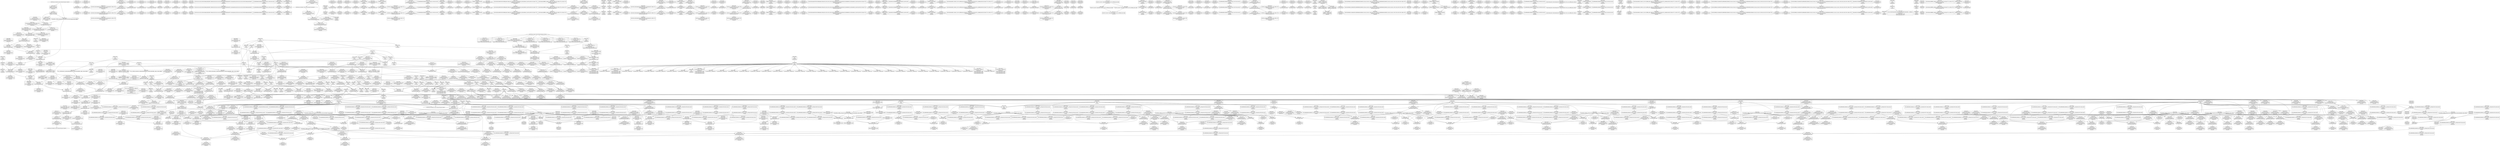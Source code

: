 digraph {
	CE0x5237bf0 [shape=record,shape=Mrecord,label="{CE0x5237bf0|rcu_read_lock:_tmp12|include/linux/rcupdate.h,882|*SummSink*}"]
	CE0x5255ca0 [shape=record,shape=Mrecord,label="{CE0x5255ca0|rcu_read_unlock:_tmp21|include/linux/rcupdate.h,935}"]
	CE0x5244e30 [shape=record,shape=Mrecord,label="{CE0x5244e30|rcu_read_unlock:_call3|include/linux/rcupdate.h,933|*SummSource*}"]
	CE0x51a91d0 [shape=record,shape=Mrecord,label="{CE0x51a91d0|COLLAPSED:_GCMRE___llvm_gcov_ctr128_internal_global_4_x_i64_zeroinitializer:_elem_0:default:}"]
	CE0x51e69c0 [shape=record,shape=Mrecord,label="{CE0x51e69c0|sock_has_perm:_net1|security/selinux/hooks.c,3973|*SummSink*}"]
	CE0x5162340 [shape=record,shape=Mrecord,label="{CE0x5162340|_call_void_mcount()_#3|*SummSink*}"]
	CE0x5170ef0 [shape=record,shape=Mrecord,label="{CE0x5170ef0|avc_has_perm:_tclass|Function::avc_has_perm&Arg::tclass::|*SummSink*}"]
	CE0x5200980 [shape=record,shape=Mrecord,label="{CE0x5200980|cred_sid:_tmp2|*SummSource*}"]
	CE0x51ee570 [shape=record,shape=Mrecord,label="{CE0x51ee570|8:_%struct.sock*,_:_SCME_48,49_}"]
	CE0x51ddc20 [shape=record,shape=Mrecord,label="{CE0x51ddc20|__rcu_read_unlock:_do.end|*SummSource*}"]
	CE0x5164450 [shape=record,shape=Mrecord,label="{CE0x5164450|_ret_%struct.task_struct*_%tmp4,_!dbg_!27714|./arch/x86/include/asm/current.h,14|*SummSink*}"]
	CE0x51f1dd0 [shape=record,shape=Mrecord,label="{CE0x51f1dd0|sock_has_perm:_tmp6|security/selinux/hooks.c,3969}"]
	CE0x52379a0 [shape=record,shape=Mrecord,label="{CE0x52379a0|rcu_read_lock:_tmp12|include/linux/rcupdate.h,882}"]
	CE0x51ee6a0 [shape=record,shape=Mrecord,label="{CE0x51ee6a0|8:_%struct.sock*,_:_SCME_49,50_}"]
	CE0x524ac80 [shape=record,shape=Mrecord,label="{CE0x524ac80|rcu_read_unlock:_tobool|include/linux/rcupdate.h,933}"]
	CE0x5214ec0 [shape=record,shape=Mrecord,label="{CE0x5214ec0|_call_void_rcu_lock_release(%struct.lockdep_map*_rcu_lock_map)_#10,_!dbg_!27733|include/linux/rcupdate.h,935}"]
	CE0x5170870 [shape=record,shape=Mrecord,label="{CE0x5170870|i32_22|*Constant*|*SummSink*}"]
	CE0x521dd40 [shape=record,shape=Mrecord,label="{CE0x521dd40|rcu_lock_acquire:_tmp4|include/linux/rcupdate.h,418|*SummSource*}"]
	CE0x528b350 [shape=record,shape=Mrecord,label="{CE0x528b350|__preempt_count_add:_do.body|*SummSource*}"]
	CE0x5293350 [shape=record,shape=Mrecord,label="{CE0x5293350|rcu_lock_acquire:_tmp6|*SummSink*}"]
	CE0x524a260 [shape=record,shape=Mrecord,label="{CE0x524a260|rcu_read_unlock:_land.lhs.true|*SummSink*}"]
	CE0x52112d0 [shape=record,shape=Mrecord,label="{CE0x52112d0|task_sid:_tmp16|security/selinux/hooks.c,208|*SummSink*}"]
	CE0x5224420 [shape=record,shape=Mrecord,label="{CE0x5224420|rcu_lock_release:_indirectgoto}"]
	CE0x5202ba0 [shape=record,shape=Mrecord,label="{CE0x5202ba0|i64_1|*Constant*}"]
	CE0x523e430 [shape=record,shape=Mrecord,label="{CE0x523e430|rcu_read_lock:_tmp18|include/linux/rcupdate.h,882}"]
	CE0x524cc40 [shape=record,shape=Mrecord,label="{CE0x524cc40|rcu_lock_release:_tmp3|*SummSink*}"]
	CE0x520e100 [shape=record,shape=Mrecord,label="{CE0x520e100|rcu_read_lock:_tobool|include/linux/rcupdate.h,882|*SummSink*}"]
	CE0x520ba70 [shape=record,shape=Mrecord,label="{CE0x520ba70|task_sid:_do.end}"]
	CE0x5181da0 [shape=record,shape=Mrecord,label="{CE0x5181da0|_call_void_mcount()_#3|*SummSource*}"]
	CE0x520f490 [shape=record,shape=Mrecord,label="{CE0x520f490|task_sid:_call3|security/selinux/hooks.c,208}"]
	CE0x51640e0 [shape=record,shape=Mrecord,label="{CE0x51640e0|i64*_getelementptr_inbounds_(_2_x_i64_,_2_x_i64_*___llvm_gcov_ctr367,_i64_0,_i64_1)|*Constant*}"]
	CE0x5247990 [shape=record,shape=Mrecord,label="{CE0x5247990|rcu_read_unlock:_tobool|include/linux/rcupdate.h,933|*SummSource*}"]
	CE0x528ec10 [shape=record,shape=Mrecord,label="{CE0x528ec10|COLLAPSED:_GCMRE___llvm_gcov_ctr133_internal_global_4_x_i64_zeroinitializer:_elem_0:default:}"]
	CE0x522d320 [shape=record,shape=Mrecord,label="{CE0x522d320|rcu_read_unlock:_tmp5|include/linux/rcupdate.h,933}"]
	CE0x524f4e0 [shape=record,shape=Mrecord,label="{CE0x524f4e0|__preempt_count_add:_entry|*SummSink*}"]
	CE0x51fdfa0 [shape=record,shape=Mrecord,label="{CE0x51fdfa0|cred_sid:_tmp3|*SummSink*}"]
	CE0x5219e70 [shape=record,shape=Mrecord,label="{CE0x5219e70|i64*_getelementptr_inbounds_(_4_x_i64_,_4_x_i64_*___llvm_gcov_ctr133,_i64_0,_i64_0)|*Constant*}"]
	CE0x524b7f0 [shape=record,shape=Mrecord,label="{CE0x524b7f0|rcu_read_unlock:_tmp4|include/linux/rcupdate.h,933|*SummSink*}"]
	CE0x5204f30 [shape=record,shape=Mrecord,label="{CE0x5204f30|GLOBAL:___llvm_gcov_ctr126|Global_var:__llvm_gcov_ctr126|*SummSink*}"]
	CE0x5192ec0 [shape=record,shape=Mrecord,label="{CE0x5192ec0|i64*_getelementptr_inbounds_(_11_x_i64_,_11_x_i64_*___llvm_gcov_ctr132,_i64_0,_i64_1)|*Constant*}"]
	CE0x528ad20 [shape=record,shape=Mrecord,label="{CE0x528ad20|__preempt_count_add:_tmp7|./arch/x86/include/asm/preempt.h,73}"]
	CE0x522a180 [shape=record,shape=Mrecord,label="{CE0x522a180|rcu_read_lock:_if.end|*SummSink*}"]
	CE0x51e6c40 [shape=record,shape=Mrecord,label="{CE0x51e6c40|sock_has_perm:_u2|security/selinux/hooks.c,3974}"]
	CE0x528fc20 [shape=record,shape=Mrecord,label="{CE0x528fc20|__rcu_read_lock:_tmp2}"]
	CE0x51e7130 [shape=record,shape=Mrecord,label="{CE0x51e7130|sock_has_perm:_net3|security/selinux/hooks.c,3974}"]
	CE0x528de10 [shape=record,shape=Mrecord,label="{CE0x528de10|rcu_lock_release:_tmp5|include/linux/rcupdate.h,423|*SummSink*}"]
	CE0x51ef520 [shape=record,shape=Mrecord,label="{CE0x51ef520|task_sid:_entry}"]
	CE0x51ecd60 [shape=record,shape=Mrecord,label="{CE0x51ecd60|8:_%struct.sock*,_:_SCME_27,28_}"]
	CE0x51e99b0 [shape=record,shape=Mrecord,label="{CE0x51e99b0|i32_(i32,_i32,_i16,_i32,_%struct.common_audit_data*)*_bitcast_(i32_(i32,_i32,_i16,_i32,_%struct.common_audit_data.495*)*_avc_has_perm_to_i32_(i32,_i32,_i16,_i32,_%struct.common_audit_data*)*)|*Constant*}"]
	CE0x520d760 [shape=record,shape=Mrecord,label="{CE0x520d760|task_sid:_tobool1|security/selinux/hooks.c,208|*SummSource*}"]
	CE0x523c1d0 [shape=record,shape=Mrecord,label="{CE0x523c1d0|i8*_getelementptr_inbounds_(_25_x_i8_,_25_x_i8_*_.str45,_i32_0,_i32_0)|*Constant*|*SummSink*}"]
	CE0x528fa60 [shape=record,shape=Mrecord,label="{CE0x528fa60|i64*_getelementptr_inbounds_(_4_x_i64_,_4_x_i64_*___llvm_gcov_ctr134,_i64_0,_i64_1)|*Constant*}"]
	CE0x520f180 [shape=record,shape=Mrecord,label="{CE0x520f180|task_sid:_tmp13|security/selinux/hooks.c,208|*SummSink*}"]
	CE0x51699b0 [shape=record,shape=Mrecord,label="{CE0x51699b0|cred_sid:_security|security/selinux/hooks.c,196|*SummSink*}"]
	CE0x515ccc0 [shape=record,shape=Mrecord,label="{CE0x515ccc0|GLOBAL:_get_current|*Constant*|*SummSink*}"]
	CE0x5219410 [shape=record,shape=Mrecord,label="{CE0x5219410|%struct.lockdep_map*_null|*Constant*|*SummSink*}"]
	CE0x51a0b40 [shape=record,shape=Mrecord,label="{CE0x51a0b40|sock_has_perm:_perms|Function::sock_has_perm&Arg::perms::|*SummSink*}"]
	CE0x51d99e0 [shape=record,shape=Mrecord,label="{CE0x51d99e0|task_sid:_tmp25|security/selinux/hooks.c,208|*SummSink*}"]
	CE0x51685a0 [shape=record,shape=Mrecord,label="{CE0x51685a0|sock_has_perm:_cleanup|*SummSink*}"]
	CE0x519af80 [shape=record,shape=Mrecord,label="{CE0x519af80|get_current:_bb|*SummSource*}"]
	CE0x5282d80 [shape=record,shape=Mrecord,label="{CE0x5282d80|__preempt_count_add:_bb|*SummSource*}"]
	CE0x522bb10 [shape=record,shape=Mrecord,label="{CE0x522bb10|GLOBAL:___llvm_gcov_ctr132|Global_var:__llvm_gcov_ctr132|*SummSource*}"]
	CE0x52020e0 [shape=record,shape=Mrecord,label="{CE0x52020e0|i64_3|*Constant*|*SummSource*}"]
	CE0x5210c90 [shape=record,shape=Mrecord,label="{CE0x5210c90|task_sid:_tmp15|security/selinux/hooks.c,208|*SummSource*}"]
	CE0x51e8fb0 [shape=record,shape=Mrecord,label="{CE0x51e8fb0|i32_4|*Constant*}"]
	CE0x51df070 [shape=record,shape=Mrecord,label="{CE0x51df070|__preempt_count_sub:_tmp4|./arch/x86/include/asm/preempt.h,77}"]
	CE0x5208690 [shape=record,shape=Mrecord,label="{CE0x5208690|_call_void_mcount()_#3}"]
	CE0x5220aa0 [shape=record,shape=Mrecord,label="{CE0x5220aa0|__rcu_read_unlock:_tmp2|*SummSource*}"]
	CE0x5163740 [shape=record,shape=Mrecord,label="{CE0x5163740|selinux_socket_shutdown:_sk|security/selinux/hooks.c,4253|*SummSource*}"]
	CE0x5253590 [shape=record,shape=Mrecord,label="{CE0x5253590|rcu_read_unlock:_tmp16|include/linux/rcupdate.h,933}"]
	CE0x527d0c0 [shape=record,shape=Mrecord,label="{CE0x527d0c0|GLOBAL:_lock_release|*Constant*|*SummSink*}"]
	CE0x523a1d0 [shape=record,shape=Mrecord,label="{CE0x523a1d0|rcu_read_lock:_tmp13|include/linux/rcupdate.h,882}"]
	CE0x5278e90 [shape=record,shape=Mrecord,label="{CE0x5278e90|__rcu_read_lock:_tmp|*SummSink*}"]
	CE0x51e4110 [shape=record,shape=Mrecord,label="{CE0x51e4110|sock_has_perm:_tmp11|security/selinux/hooks.c,3970|*SummSource*}"]
	CE0x5245dd0 [shape=record,shape=Mrecord,label="{CE0x5245dd0|__rcu_read_lock:_tmp7|include/linux/rcupdate.h,240|*SummSource*}"]
	CE0x518f4d0 [shape=record,shape=Mrecord,label="{CE0x518f4d0|rcu_read_unlock:_tmp12|include/linux/rcupdate.h,933|*SummSink*}"]
	CE0x5164710 [shape=record,shape=Mrecord,label="{CE0x5164710|selinux_socket_shutdown:_bb|*SummSink*}"]
	CE0x5201ba0 [shape=record,shape=Mrecord,label="{CE0x5201ba0|GLOBAL:___rcu_read_lock|*Constant*|*SummSink*}"]
	CE0x52514e0 [shape=record,shape=Mrecord,label="{CE0x52514e0|_call_void___preempt_count_add(i32_1)_#10,_!dbg_!27711|include/linux/rcupdate.h,239|*SummSink*}"]
	CE0x5213230 [shape=record,shape=Mrecord,label="{CE0x5213230|i8*_getelementptr_inbounds_(_25_x_i8_,_25_x_i8_*_.str3,_i32_0,_i32_0)|*Constant*}"]
	CE0x52488f0 [shape=record,shape=Mrecord,label="{CE0x52488f0|rcu_read_unlock:_tmp2|*SummSource*}"]
	CE0x51ef210 [shape=record,shape=Mrecord,label="{CE0x51ef210|GLOBAL:_task_sid|*Constant*}"]
	CE0x5217920 [shape=record,shape=Mrecord,label="{CE0x5217920|__rcu_read_unlock:_entry|*SummSink*}"]
	CE0x521a1a0 [shape=record,shape=Mrecord,label="{CE0x521a1a0|__rcu_read_lock:_tmp5|include/linux/rcupdate.h,239|*SummSink*}"]
	CE0x51a6e00 [shape=record,shape=Mrecord,label="{CE0x51a6e00|rcu_read_unlock:_do.body|*SummSink*}"]
	CE0x528d920 [shape=record,shape=Mrecord,label="{CE0x528d920|rcu_lock_release:_tmp4|include/linux/rcupdate.h,423}"]
	CE0x51e6890 [shape=record,shape=Mrecord,label="{CE0x51e6890|sock_has_perm:_net1|security/selinux/hooks.c,3973|*SummSource*}"]
	CE0x5295170 [shape=record,shape=Mrecord,label="{CE0x5295170|__preempt_count_sub:_bb|*SummSource*}"]
	CE0x5234760 [shape=record,shape=Mrecord,label="{CE0x5234760|__preempt_count_sub:_tmp1|*SummSink*}"]
	CE0x527df10 [shape=record,shape=Mrecord,label="{CE0x527df10|i64*_getelementptr_inbounds_(_4_x_i64_,_4_x_i64_*___llvm_gcov_ctr133,_i64_0,_i64_2)|*Constant*|*SummSource*}"]
	CE0x523d840 [shape=record,shape=Mrecord,label="{CE0x523d840|i64*_getelementptr_inbounds_(_11_x_i64_,_11_x_i64_*___llvm_gcov_ctr127,_i64_0,_i64_9)|*Constant*|*SummSink*}"]
	CE0x6d2d5e0 [shape=record,shape=Mrecord,label="{CE0x6d2d5e0|sock_has_perm:_sk|Function::sock_has_perm&Arg::sk::}"]
	CE0x523b410 [shape=record,shape=Mrecord,label="{CE0x523b410|rcu_read_lock:_tmp16|include/linux/rcupdate.h,882|*SummSink*}"]
	CE0x5220b10 [shape=record,shape=Mrecord,label="{CE0x5220b10|__rcu_read_unlock:_tmp2|*SummSink*}"]
	CE0x51db0c0 [shape=record,shape=Mrecord,label="{CE0x51db0c0|task_sid:_tmp21|security/selinux/hooks.c,208|*SummSource*}"]
	CE0x521e5a0 [shape=record,shape=Mrecord,label="{CE0x521e5a0|__preempt_count_add:_do.body}"]
	CE0x5206770 [shape=record,shape=Mrecord,label="{CE0x5206770|0:_i32,_4:_i32,_8:_i32,_12:_i32,_:_CMRE_4,8_|*MultipleSource*|security/selinux/hooks.c,196|security/selinux/hooks.c,197|*LoadInst*|security/selinux/hooks.c,196}"]
	CE0x527f2b0 [shape=record,shape=Mrecord,label="{CE0x527f2b0|rcu_lock_acquire:_tmp5|include/linux/rcupdate.h,418}"]
	CE0x51d9240 [shape=record,shape=Mrecord,label="{CE0x51d9240|task_sid:_tmp24|security/selinux/hooks.c,208|*SummSink*}"]
	CE0x5229800 [shape=record,shape=Mrecord,label="{CE0x5229800|cred_sid:_sid|security/selinux/hooks.c,197|*SummSource*}"]
	CE0x5248ef0 [shape=record,shape=Mrecord,label="{CE0x5248ef0|GLOBAL:___preempt_count_add|*Constant*|*SummSource*}"]
	CE0x5205360 [shape=record,shape=Mrecord,label="{CE0x5205360|i64*_getelementptr_inbounds_(_2_x_i64_,_2_x_i64_*___llvm_gcov_ctr131,_i64_0,_i64_1)|*Constant*|*SummSink*}"]
	CE0x51fed80 [shape=record,shape=Mrecord,label="{CE0x51fed80|task_sid:_real_cred|security/selinux/hooks.c,208|*SummSink*}"]
	CE0x51ee900 [shape=record,shape=Mrecord,label="{CE0x51ee900|8:_%struct.sock*,_:_SCME_51,52_}"]
	CE0x516b290 [shape=record,shape=Mrecord,label="{CE0x516b290|selinux_socket_shutdown:_entry|*SummSource*}"]
	CE0x522f090 [shape=record,shape=Mrecord,label="{CE0x522f090|i64_2|*Constant*}"]
	CE0x5173b70 [shape=record,shape=Mrecord,label="{CE0x5173b70|_call_void_lock_release(%struct.lockdep_map*_%map,_i32_1,_i64_ptrtoint_(i8*_blockaddress(_rcu_lock_release,_%__here)_to_i64))_#10,_!dbg_!27716|include/linux/rcupdate.h,423|*SummSource*}"]
	CE0x52c1480 [shape=record,shape=Mrecord,label="{CE0x52c1480|__preempt_count_sub:_tmp3|*SummSource*}"]
	CE0x51f88b0 [shape=record,shape=Mrecord,label="{CE0x51f88b0|i64_5|*Constant*}"]
	CE0x51ac710 [shape=record,shape=Mrecord,label="{CE0x51ac710|_call_void_asm_sideeffect_,_memory_,_dirflag_,_fpsr_,_flags_()_#3,_!dbg_!27714,_!srcloc_!27715|include/linux/rcupdate.h,239|*SummSink*}"]
	CE0x51eb200 [shape=record,shape=Mrecord,label="{CE0x51eb200|avc_has_perm:_auditdata|Function::avc_has_perm&Arg::auditdata::|*SummSource*}"]
	CE0x5163530 [shape=record,shape=Mrecord,label="{CE0x5163530|32:_%struct.sock*,_:_CRE_4,6_|*MultipleSource*|security/selinux/hooks.c,4253|Function::selinux_socket_shutdown&Arg::sock::}"]
	CE0x5205ab0 [shape=record,shape=Mrecord,label="{CE0x5205ab0|i64_4|*Constant*|*SummSink*}"]
	CE0x5214130 [shape=record,shape=Mrecord,label="{CE0x5214130|task_sid:_tmp18|security/selinux/hooks.c,208|*SummSource*}"]
	CE0x51f4a40 [shape=record,shape=Mrecord,label="{CE0x51f4a40|i64*_getelementptr_inbounds_(_6_x_i64_,_6_x_i64_*___llvm_gcov_ctr327,_i64_0,_i64_4)|*Constant*}"]
	CE0x5216770 [shape=record,shape=Mrecord,label="{CE0x5216770|rcu_lock_release:_map|Function::rcu_lock_release&Arg::map::|*SummSink*}"]
	CE0x5184b80 [shape=record,shape=Mrecord,label="{CE0x5184b80|avc_has_perm:_requested|Function::avc_has_perm&Arg::requested::|*SummSink*}"]
	CE0x51e6db0 [shape=record,shape=Mrecord,label="{CE0x51e6db0|sock_has_perm:_u2|security/selinux/hooks.c,3974|*SummSource*}"]
	CE0x5213d80 [shape=record,shape=Mrecord,label="{CE0x5213d80|i32_208|*Constant*|*SummSource*}"]
	CE0x51f5a60 [shape=record,shape=Mrecord,label="{CE0x51f5a60|sock_has_perm:_tmp5|security/selinux/hooks.c,3966}"]
	CE0x51ef8d0 [shape=record,shape=Mrecord,label="{CE0x51ef8d0|task_sid:_task|Function::task_sid&Arg::task::|*SummSource*}"]
	CE0x51f0e40 [shape=record,shape=Mrecord,label="{CE0x51f0e40|i32_8|*Constant*}"]
	CE0x52169b0 [shape=record,shape=Mrecord,label="{CE0x52169b0|GLOBAL:___rcu_read_unlock|*Constant*}"]
	CE0x51e0f60 [shape=record,shape=Mrecord,label="{CE0x51e0f60|__preempt_count_add:_tmp4|./arch/x86/include/asm/preempt.h,72|*SummSink*}"]
	CE0x519c200 [shape=record,shape=Mrecord,label="{CE0x519c200|_ret_i32_%call1,_!dbg_!27716|security/selinux/hooks.c,4253|*SummSink*}"]
	CE0x5249180 [shape=record,shape=Mrecord,label="{CE0x5249180|GLOBAL:_rcu_read_unlock.__warned|Global_var:rcu_read_unlock.__warned|*SummSink*}"]
	CE0x527f130 [shape=record,shape=Mrecord,label="{CE0x527f130|rcu_lock_acquire:_tmp5|include/linux/rcupdate.h,418|*SummSink*}"]
	CE0x51f22e0 [shape=record,shape=Mrecord,label="{CE0x51f22e0|sock_has_perm:_tmp7|security/selinux/hooks.c,3969|*SummSource*}"]
	CE0x52162c0 [shape=record,shape=Mrecord,label="{CE0x52162c0|_ret_void,_!dbg_!27717|include/linux/rcupdate.h,424|*SummSink*}"]
	CE0x51975e0 [shape=record,shape=Mrecord,label="{CE0x51975e0|_call_void_mcount()_#3|*SummSink*}"]
	CE0x51703c0 [shape=record,shape=Mrecord,label="{CE0x51703c0|_ret_%struct.task_struct*_%tmp4,_!dbg_!27714|./arch/x86/include/asm/current.h,14}"]
	CE0x518f360 [shape=record,shape=Mrecord,label="{CE0x518f360|rcu_read_unlock:_tmp12|include/linux/rcupdate.h,933|*SummSource*}"]
	CE0x521e290 [shape=record,shape=Mrecord,label="{CE0x521e290|__rcu_read_unlock:_tmp7|include/linux/rcupdate.h,245|*SummSource*}"]
	CE0x51f2910 [shape=record,shape=Mrecord,label="{CE0x51f2910|sock_has_perm:_cmp|security/selinux/hooks.c,3969|*SummSource*}"]
	CE0x5171a00 [shape=record,shape=Mrecord,label="{CE0x5171a00|i32_0|*Constant*}"]
	CE0x51ddd60 [shape=record,shape=Mrecord,label="{CE0x51ddd60|i64_1|*Constant*}"]
	CE0x52022c0 [shape=record,shape=Mrecord,label="{CE0x52022c0|i64*_getelementptr_inbounds_(_2_x_i64_,_2_x_i64_*___llvm_gcov_ctr131,_i64_0,_i64_1)|*Constant*}"]
	CE0x522b550 [shape=record,shape=Mrecord,label="{CE0x522b550|rcu_lock_acquire:_tmp|*SummSink*}"]
	CE0x523af30 [shape=record,shape=Mrecord,label="{CE0x523af30|rcu_read_lock:_tmp15|include/linux/rcupdate.h,882|*SummSink*}"]
	CE0x51f9450 [shape=record,shape=Mrecord,label="{CE0x51f9450|rcu_read_lock:_tmp10|include/linux/rcupdate.h,882|*SummSink*}"]
	CE0x52ae3f0 [shape=record,shape=Mrecord,label="{CE0x52ae3f0|i64*_getelementptr_inbounds_(_4_x_i64_,_4_x_i64_*___llvm_gcov_ctr134,_i64_0,_i64_0)|*Constant*}"]
	CE0x5222e40 [shape=record,shape=Mrecord,label="{CE0x5222e40|i64*_getelementptr_inbounds_(_4_x_i64_,_4_x_i64_*___llvm_gcov_ctr129,_i64_0,_i64_1)|*Constant*}"]
	CE0x51a2de0 [shape=record,shape=Mrecord,label="{CE0x51a2de0|_call_void_mcount()_#3|*SummSink*}"]
	CE0x520b0f0 [shape=record,shape=Mrecord,label="{CE0x520b0f0|task_sid:_tmp7|security/selinux/hooks.c,208|*SummSource*}"]
	CE0x51e70c0 [shape=record,shape=Mrecord,label="{CE0x51e70c0|sock_has_perm:_sid5|security/selinux/hooks.c,3976|*SummSink*}"]
	CE0x51df0e0 [shape=record,shape=Mrecord,label="{CE0x51df0e0|__preempt_count_sub:_tmp4|./arch/x86/include/asm/preempt.h,77|*SummSource*}"]
	CE0x51a7320 [shape=record,shape=Mrecord,label="{CE0x51a7320|_ret_void,_!dbg_!27717|include/linux/rcupdate.h,419|*SummSink*}"]
	CE0x5212680 [shape=record,shape=Mrecord,label="{CE0x5212680|i8_1|*Constant*|*SummSink*}"]
	CE0x5229770 [shape=record,shape=Mrecord,label="{CE0x5229770|cred_sid:_sid|security/selinux/hooks.c,197}"]
	CE0x52c9030 [shape=record,shape=Mrecord,label="{CE0x52c9030|i64*_getelementptr_inbounds_(_4_x_i64_,_4_x_i64_*___llvm_gcov_ctr135,_i64_0,_i64_1)|*Constant*}"]
	CE0x5294370 [shape=record,shape=Mrecord,label="{CE0x5294370|__preempt_count_add:_tmp2|*SummSink*}"]
	CE0x52015a0 [shape=record,shape=Mrecord,label="{CE0x52015a0|cred_sid:_tmp3|*SummSource*}"]
	CE0x5251260 [shape=record,shape=Mrecord,label="{CE0x5251260|GLOBAL:_rcu_read_unlock.__warned|Global_var:rcu_read_unlock.__warned|*SummSource*}"]
	CE0x5248140 [shape=record,shape=Mrecord,label="{CE0x5248140|rcu_read_unlock:_land.lhs.true2|*SummSink*}"]
	CE0x52503b0 [shape=record,shape=Mrecord,label="{CE0x52503b0|rcu_read_unlock:_tmp7|include/linux/rcupdate.h,933|*SummSink*}"]
	CE0x6f30a00 [shape=record,shape=Mrecord,label="{CE0x6f30a00|GLOBAL:_sock_has_perm|*Constant*}"]
	CE0x52448e0 [shape=record,shape=Mrecord,label="{CE0x52448e0|i64*_getelementptr_inbounds_(_4_x_i64_,_4_x_i64_*___llvm_gcov_ctr130,_i64_0,_i64_0)|*Constant*|*SummSink*}"]
	CE0x51ec3e0 [shape=record,shape=Mrecord,label="{CE0x51ec3e0|_ret_void,_!dbg_!27717|include/linux/rcupdate.h,240|*SummSource*}"]
	CE0x5187dc0 [shape=record,shape=Mrecord,label="{CE0x5187dc0|_call_void_mcount()_#3|*SummSource*}"]
	CE0x52a9c40 [shape=record,shape=Mrecord,label="{CE0x52a9c40|i64*_getelementptr_inbounds_(_4_x_i64_,_4_x_i64_*___llvm_gcov_ctr135,_i64_0,_i64_0)|*Constant*|*SummSink*}"]
	CE0x516d060 [shape=record,shape=Mrecord,label="{CE0x516d060|selinux_socket_shutdown:_tmp3}"]
	CE0x51e76e0 [shape=record,shape=Mrecord,label="{CE0x51e76e0|sock_has_perm:_tmp15|security/selinux/hooks.c,3974|*SummSource*}"]
	CE0x51ed010 [shape=record,shape=Mrecord,label="{CE0x51ed010|8:_%struct.sock*,_:_SCME_30,31_}"]
	CE0x524a150 [shape=record,shape=Mrecord,label="{CE0x524a150|rcu_read_unlock:_land.lhs.true|*SummSource*}"]
	CE0x516fee0 [shape=record,shape=Mrecord,label="{CE0x516fee0|get_current:_tmp4|./arch/x86/include/asm/current.h,14|*SummSource*}"]
	CE0x523adc0 [shape=record,shape=Mrecord,label="{CE0x523adc0|rcu_read_lock:_tmp15|include/linux/rcupdate.h,882|*SummSource*}"]
	CE0x5189590 [shape=record,shape=Mrecord,label="{CE0x5189590|rcu_read_lock:_tmp3|*SummSource*}"]
	CE0x5170ca0 [shape=record,shape=Mrecord,label="{CE0x5170ca0|avc_has_perm:_tclass|Function::avc_has_perm&Arg::tclass::}"]
	CE0x52c90d0 [shape=record,shape=Mrecord,label="{CE0x52c90d0|i64*_getelementptr_inbounds_(_4_x_i64_,_4_x_i64_*___llvm_gcov_ctr135,_i64_0,_i64_1)|*Constant*|*SummSource*}"]
	CE0x515cc10 [shape=record,shape=Mrecord,label="{CE0x515cc10|selinux_socket_shutdown:_tmp|*SummSource*}"]
	CE0x51eadd0 [shape=record,shape=Mrecord,label="{CE0x51eadd0|avc_has_perm:_requested|Function::avc_has_perm&Arg::requested::|*SummSource*}"]
	CE0x522cdb0 [shape=record,shape=Mrecord,label="{CE0x522cdb0|GLOBAL:_rcu_read_lock.__warned|Global_var:rcu_read_lock.__warned}"]
	CE0x51709e0 [shape=record,shape=Mrecord,label="{CE0x51709e0|cred_sid:_tmp4|*LoadInst*|security/selinux/hooks.c,196|*SummSource*}"]
	CE0x5201cc0 [shape=record,shape=Mrecord,label="{CE0x5201cc0|GLOBAL:___rcu_read_lock|*Constant*|*SummSource*}"]
	CE0x51eb8f0 [shape=record,shape=Mrecord,label="{CE0x51eb8f0|8:_%struct.sock*,_:_SCME_0,4_|*MultipleSource*|security/selinux/hooks.c, 3966|security/selinux/hooks.c,3966|security/selinux/hooks.c,3966}"]
	CE0x5294cf0 [shape=record,shape=Mrecord,label="{CE0x5294cf0|i64*_getelementptr_inbounds_(_4_x_i64_,_4_x_i64_*___llvm_gcov_ctr135,_i64_0,_i64_0)|*Constant*}"]
	CE0x516e2c0 [shape=record,shape=Mrecord,label="{CE0x516e2c0|sock_has_perm:_tmp9|security/selinux/hooks.c,3969}"]
	CE0x51ac0a0 [shape=record,shape=Mrecord,label="{CE0x51ac0a0|get_current:_tmp4|./arch/x86/include/asm/current.h,14}"]
	CE0x518dda0 [shape=record,shape=Mrecord,label="{CE0x518dda0|sock_has_perm:_tmp19|security/selinux/hooks.c,3977|*SummSink*}"]
	CE0x52d8600 [shape=record,shape=Mrecord,label="{CE0x52d8600|i64*_getelementptr_inbounds_(_4_x_i64_,_4_x_i64_*___llvm_gcov_ctr135,_i64_0,_i64_2)|*Constant*|*SummSink*}"]
	CE0x51989e0 [shape=record,shape=Mrecord,label="{CE0x51989e0|task_sid:_land.lhs.true|*SummSource*}"]
	CE0x51d81b0 [shape=record,shape=Mrecord,label="{CE0x51d81b0|task_sid:_tmp24|security/selinux/hooks.c,208|*SummSource*}"]
	CE0x522d920 [shape=record,shape=Mrecord,label="{CE0x522d920|rcu_lock_acquire:_tmp3|*SummSink*}"]
	CE0x51ed860 [shape=record,shape=Mrecord,label="{CE0x51ed860|8:_%struct.sock*,_:_SCME_37,38_}"]
	CE0x51de310 [shape=record,shape=Mrecord,label="{CE0x51de310|__preempt_count_add:_tmp3|*SummSink*}"]
	CE0x519c130 [shape=record,shape=Mrecord,label="{CE0x519c130|_ret_i32_%call1,_!dbg_!27716|security/selinux/hooks.c,4253|*SummSource*}"]
	CE0x51748f0 [shape=record,shape=Mrecord,label="{CE0x51748f0|sock_has_perm:_sid|security/selinux/hooks.c,3969|*SummSource*}"]
	CE0x522b6c0 [shape=record,shape=Mrecord,label="{CE0x522b6c0|rcu_lock_acquire:_tmp1|*SummSource*}"]
	CE0x5193890 [shape=record,shape=Mrecord,label="{CE0x5193890|rcu_read_unlock:_tmp1}"]
	CE0x5162f00 [shape=record,shape=Mrecord,label="{CE0x5162f00|selinux_socket_shutdown:_tmp|*SummSink*}"]
	CE0x524caf0 [shape=record,shape=Mrecord,label="{CE0x524caf0|rcu_lock_release:_tmp3|*SummSource*}"]
	CE0x5242d10 [shape=record,shape=Mrecord,label="{CE0x5242d10|rcu_read_unlock:_tmp13|include/linux/rcupdate.h,933|*SummSink*}"]
	CE0x518e160 [shape=record,shape=Mrecord,label="{CE0x518e160|sock_has_perm:_tmp19|security/selinux/hooks.c,3977}"]
	CE0x51ec690 [shape=record,shape=Mrecord,label="{CE0x51ec690|8:_%struct.sock*,_:_SCME_20,22_|*MultipleSource*|security/selinux/hooks.c, 3966|security/selinux/hooks.c,3966|security/selinux/hooks.c,3966}"]
	CE0x5183d20 [shape=record,shape=Mrecord,label="{CE0x5183d20|i64*_getelementptr_inbounds_(_2_x_i64_,_2_x_i64_*___llvm_gcov_ctr367,_i64_0,_i64_1)|*Constant*|*SummSource*}"]
	CE0x51a8110 [shape=record,shape=Mrecord,label="{CE0x51a8110|task_sid:_tobool1|security/selinux/hooks.c,208}"]
	CE0x5240b20 [shape=record,shape=Mrecord,label="{CE0x5240b20|rcu_read_lock:_tmp22|include/linux/rcupdate.h,884}"]
	CE0x51dda60 [shape=record,shape=Mrecord,label="{CE0x51dda60|__rcu_read_unlock:_tmp1|*SummSource*}"]
	CE0x5216dc0 [shape=record,shape=Mrecord,label="{CE0x5216dc0|_call_void___rcu_read_unlock()_#10,_!dbg_!27734|include/linux/rcupdate.h,937|*SummSource*}"]
	CE0x5256310 [shape=record,shape=Mrecord,label="{CE0x5256310|rcu_read_unlock:_tmp17|include/linux/rcupdate.h,933|*SummSource*}"]
	CE0x51da380 [shape=record,shape=Mrecord,label="{CE0x51da380|i64*_getelementptr_inbounds_(_13_x_i64_,_13_x_i64_*___llvm_gcov_ctr126,_i64_0,_i64_9)|*Constant*|*SummSource*}"]
	CE0x51f8480 [shape=record,shape=Mrecord,label="{CE0x51f8480|rcu_read_lock:_tobool1|include/linux/rcupdate.h,882}"]
	CE0x5291a20 [shape=record,shape=Mrecord,label="{CE0x5291a20|rcu_lock_release:_tmp5|include/linux/rcupdate.h,423}"]
	CE0x515ec90 [shape=record,shape=Mrecord,label="{CE0x515ec90|selinux_socket_shutdown:_tmp4|*LoadInst*|security/selinux/hooks.c,4253|*SummSink*}"]
	CE0x51e5d40 [shape=record,shape=Mrecord,label="{CE0x51e5d40|sock_has_perm:_tmp17|security/selinux/hooks.c,3976|*SummSink*}"]
	CE0x5163690 [shape=record,shape=Mrecord,label="{CE0x5163690|i64_1|*Constant*}"]
	CE0x52cf270 [shape=record,shape=Mrecord,label="{CE0x52cf270|i64*_getelementptr_inbounds_(_4_x_i64_,_4_x_i64_*___llvm_gcov_ctr135,_i64_0,_i64_2)|*Constant*|*SummSource*}"]
	CE0x515ff40 [shape=record,shape=Mrecord,label="{CE0x515ff40|32:_%struct.sock*,_:_CRE_16,24_|*MultipleSource*|security/selinux/hooks.c,4253|Function::selinux_socket_shutdown&Arg::sock::}"]
	CE0x52551e0 [shape=record,shape=Mrecord,label="{CE0x52551e0|rcu_read_unlock:_tmp19|include/linux/rcupdate.h,933|*SummSink*}"]
	CE0x51a4050 [shape=record,shape=Mrecord,label="{CE0x51a4050|GLOBAL:_current_task|Global_var:current_task}"]
	CE0x51ec9e0 [shape=record,shape=Mrecord,label="{CE0x51ec9e0|8:_%struct.sock*,_:_SCME_25,26_}"]
	CE0x5165ca0 [shape=record,shape=Mrecord,label="{CE0x5165ca0|i32_1|*Constant*}"]
	CE0x52ad6a0 [shape=record,shape=Mrecord,label="{CE0x52ad6a0|_call_void_mcount()_#3|*SummSink*}"]
	CE0x5254fa0 [shape=record,shape=Mrecord,label="{CE0x5254fa0|rcu_read_unlock:_tmp19|include/linux/rcupdate.h,933}"]
	CE0x5165ac0 [shape=record,shape=Mrecord,label="{CE0x5165ac0|task_sid:_if.end}"]
	CE0x5228b30 [shape=record,shape=Mrecord,label="{CE0x5228b30|rcu_read_lock:_tmp6|include/linux/rcupdate.h,882|*SummSink*}"]
	CE0x51f91b0 [shape=record,shape=Mrecord,label="{CE0x51f91b0|rcu_read_lock:_tmp10|include/linux/rcupdate.h,882}"]
	CE0x52000a0 [shape=record,shape=Mrecord,label="{CE0x52000a0|GLOBAL:_rcu_lock_map|Global_var:rcu_lock_map|*SummSink*}"]
	CE0x5237a80 [shape=record,shape=Mrecord,label="{CE0x5237a80|rcu_read_lock:_tmp12|include/linux/rcupdate.h,882|*SummSource*}"]
	CE0x5200910 [shape=record,shape=Mrecord,label="{CE0x5200910|cred_sid:_tmp2}"]
	CE0x5215330 [shape=record,shape=Mrecord,label="{CE0x5215330|rcu_read_unlock:_tmp22|include/linux/rcupdate.h,935|*SummSource*}"]
	CE0x5295230 [shape=record,shape=Mrecord,label="{CE0x5295230|__preempt_count_add:_tmp}"]
	CE0x5185ab0 [shape=record,shape=Mrecord,label="{CE0x5185ab0|sock_has_perm:_tmp18|security/selinux/hooks.c,3977|*SummSource*}"]
	CE0x51a6f10 [shape=record,shape=Mrecord,label="{CE0x51a6f10|i64*_getelementptr_inbounds_(_13_x_i64_,_13_x_i64_*___llvm_gcov_ctr126,_i64_0,_i64_1)|*Constant*|*SummSink*}"]
	CE0x52517a0 [shape=record,shape=Mrecord,label="{CE0x52517a0|rcu_read_unlock:_tmp8|include/linux/rcupdate.h,933|*SummSink*}"]
	CE0x5198c60 [shape=record,shape=Mrecord,label="{CE0x5198c60|sock_has_perm:_cleanup}"]
	CE0x524c5f0 [shape=record,shape=Mrecord,label="{CE0x524c5f0|GLOBAL:___preempt_count_sub|*Constant*|*SummSource*}"]
	CE0x524fe20 [shape=record,shape=Mrecord,label="{CE0x524fe20|i64*_getelementptr_inbounds_(_4_x_i64_,_4_x_i64_*___llvm_gcov_ctr133,_i64_0,_i64_1)|*Constant*|*SummSink*}"]
	CE0x5206aa0 [shape=record,shape=Mrecord,label="{CE0x5206aa0|rcu_lock_acquire:_map|Function::rcu_lock_acquire&Arg::map::|*SummSink*}"]
	CE0x523d6e0 [shape=record,shape=Mrecord,label="{CE0x523d6e0|i64*_getelementptr_inbounds_(_11_x_i64_,_11_x_i64_*___llvm_gcov_ctr127,_i64_0,_i64_9)|*Constant*|*SummSource*}"]
	CE0x5218020 [shape=record,shape=Mrecord,label="{CE0x5218020|_ret_void,_!dbg_!27717|include/linux/rcupdate.h,245|*SummSource*}"]
	CE0x51e5330 [shape=record,shape=Mrecord,label="{CE0x51e5330|i64*_getelementptr_inbounds_(_4_x_i64_,_4_x_i64_*___llvm_gcov_ctr128,_i64_0,_i64_1)|*Constant*}"]
	CE0x5250240 [shape=record,shape=Mrecord,label="{CE0x5250240|rcu_read_unlock:_tmp7|include/linux/rcupdate.h,933|*SummSource*}"]
	CE0x524c010 [shape=record,shape=Mrecord,label="{CE0x524c010|rcu_read_unlock:_bb}"]
	CE0x51fe6e0 [shape=record,shape=Mrecord,label="{CE0x51fe6e0|task_sid:_tmp3|*SummSink*}"]
	CE0x51ac8c0 [shape=record,shape=Mrecord,label="{CE0x51ac8c0|i64*_getelementptr_inbounds_(_4_x_i64_,_4_x_i64_*___llvm_gcov_ctr128,_i64_0,_i64_3)|*Constant*}"]
	CE0x5281e40 [shape=record,shape=Mrecord,label="{CE0x5281e40|__preempt_count_sub:_tmp6|./arch/x86/include/asm/preempt.h,78|*SummSink*}"]
	CE0x52102a0 [shape=record,shape=Mrecord,label="{CE0x52102a0|i64_7|*Constant*|*SummSink*}"]
	CE0x51abfb0 [shape=record,shape=Mrecord,label="{CE0x51abfb0|sock_has_perm:_if.end|*SummSink*}"]
	CE0x524ae80 [shape=record,shape=Mrecord,label="{CE0x524ae80|__preempt_count_add:_val|Function::__preempt_count_add&Arg::val::}"]
	CE0x527e100 [shape=record,shape=Mrecord,label="{CE0x527e100|i64*_getelementptr_inbounds_(_4_x_i64_,_4_x_i64_*___llvm_gcov_ctr133,_i64_0,_i64_2)|*Constant*|*SummSink*}"]
	CE0x52069c0 [shape=record,shape=Mrecord,label="{CE0x52069c0|rcu_lock_acquire:_map|Function::rcu_lock_acquire&Arg::map::|*SummSource*}"]
	CE0x51702b0 [shape=record,shape=Mrecord,label="{CE0x51702b0|get_current:_tmp1|*SummSource*}"]
	CE0x52cdae0 [shape=record,shape=Mrecord,label="{CE0x52cdae0|__preempt_count_sub:_bb|*SummSink*}"]
	CE0x51dd530 [shape=record,shape=Mrecord,label="{CE0x51dd530|i64*_getelementptr_inbounds_(_4_x_i64_,_4_x_i64_*___llvm_gcov_ctr134,_i64_0,_i64_1)|*Constant*|*SummSink*}"]
	CE0x52120b0 [shape=record,shape=Mrecord,label="{CE0x52120b0|task_sid:_tmp19|security/selinux/hooks.c,208|*SummSource*}"]
	CE0x52001f0 [shape=record,shape=Mrecord,label="{CE0x52001f0|rcu_lock_acquire:_map|Function::rcu_lock_acquire&Arg::map::}"]
	CE0x5247080 [shape=record,shape=Mrecord,label="{CE0x5247080|rcu_read_unlock:_tobool1|include/linux/rcupdate.h,933|*SummSource*}"]
	CE0x516adc0 [shape=record,shape=Mrecord,label="{CE0x516adc0|_call_void_mcount()_#3|*SummSource*}"]
	CE0x5194410 [shape=record,shape=Mrecord,label="{CE0x5194410|i32_0|*Constant*}"]
	CE0x52bde70 [shape=record,shape=Mrecord,label="{CE0x52bde70|__preempt_count_add:_tmp1|*SummSource*}"]
	CE0x51dcbe0 [shape=record,shape=Mrecord,label="{CE0x51dcbe0|_call_void_mcount()_#3|*SummSource*}"]
	CE0x51f99c0 [shape=record,shape=Mrecord,label="{CE0x51f99c0|rcu_read_lock:_tmp11|include/linux/rcupdate.h,882|*SummSink*}"]
	CE0x520f720 [shape=record,shape=Mrecord,label="{CE0x520f720|task_sid:_call3|security/selinux/hooks.c,208|*SummSink*}"]
	CE0x520a440 [shape=record,shape=Mrecord,label="{CE0x520a440|_call_void_mcount()_#3}"]
	CE0x51f3a70 [shape=record,shape=Mrecord,label="{CE0x51f3a70|sock_has_perm:_tmp8|security/selinux/hooks.c,3969}"]
	CE0x51dac00 [shape=record,shape=Mrecord,label="{CE0x51dac00|task_sid:_tmp20|security/selinux/hooks.c,208|*SummSink*}"]
	CE0x52cf8f0 [shape=record,shape=Mrecord,label="{CE0x52cf8f0|i64*_getelementptr_inbounds_(_4_x_i64_,_4_x_i64_*___llvm_gcov_ctr135,_i64_0,_i64_1)|*Constant*|*SummSink*}"]
	CE0x5242a70 [shape=record,shape=Mrecord,label="{CE0x5242a70|rcu_read_unlock:_tmp13|include/linux/rcupdate.h,933}"]
	CE0x5170a50 [shape=record,shape=Mrecord,label="{CE0x5170a50|cred_sid:_security|security/selinux/hooks.c,196}"]
	CE0x52175e0 [shape=record,shape=Mrecord,label="{CE0x52175e0|__rcu_read_unlock:_entry}"]
	CE0x5246900 [shape=record,shape=Mrecord,label="{CE0x5246900|_call_void_lock_acquire(%struct.lockdep_map*_%map,_i32_0,_i32_0,_i32_2,_i32_0,_%struct.lockdep_map*_null,_i64_ptrtoint_(i8*_blockaddress(_rcu_lock_acquire,_%__here)_to_i64))_#10,_!dbg_!27716|include/linux/rcupdate.h,418|*SummSink*}"]
	CE0x51a78f0 [shape=record,shape=Mrecord,label="{CE0x51a78f0|i32_77|*Constant*|*SummSource*}"]
	CE0x5241390 [shape=record,shape=Mrecord,label="{CE0x5241390|i64*_getelementptr_inbounds_(_2_x_i64_,_2_x_i64_*___llvm_gcov_ctr131,_i64_0,_i64_0)|*Constant*|*SummSink*}"]
	CE0x5173b00 [shape=record,shape=Mrecord,label="{CE0x5173b00|GLOBAL:_lock_release|*Constant*}"]
	CE0x518e2d0 [shape=record,shape=Mrecord,label="{CE0x518e2d0|sock_has_perm:_tmp19|security/selinux/hooks.c,3977|*SummSource*}"]
	CE0x5217650 [shape=record,shape=Mrecord,label="{CE0x5217650|__rcu_read_unlock:_entry|*SummSource*}"]
	CE0x5250520 [shape=record,shape=Mrecord,label="{CE0x5250520|rcu_lock_release:_tmp2|*SummSink*}"]
	CE0x518f030 [shape=record,shape=Mrecord,label="{CE0x518f030|rcu_read_unlock:_tmp11|include/linux/rcupdate.h,933|*SummSink*}"]
	CE0x52400f0 [shape=record,shape=Mrecord,label="{CE0x52400f0|rcu_read_lock:_tmp21|include/linux/rcupdate.h,884}"]
	CE0x51d80d0 [shape=record,shape=Mrecord,label="{CE0x51d80d0|i64*_getelementptr_inbounds_(_13_x_i64_,_13_x_i64_*___llvm_gcov_ctr126,_i64_0,_i64_10)|*Constant*|*SummSink*}"]
	CE0x5223270 [shape=record,shape=Mrecord,label="{CE0x5223270|__rcu_read_unlock:_bb|*SummSource*}"]
	CE0x51aca50 [shape=record,shape=Mrecord,label="{CE0x51aca50|sock_has_perm:_bb|*SummSource*}"]
	CE0x5226140 [shape=record,shape=Mrecord,label="{CE0x5226140|GLOBAL:_cred_sid|*Constant*|*SummSource*}"]
	CE0x520e8e0 [shape=record,shape=Mrecord,label="{CE0x520e8e0|rcu_read_unlock:_tmp8|include/linux/rcupdate.h,933|*SummSource*}"]
	CE0x5229ba0 [shape=record,shape=Mrecord,label="{CE0x5229ba0|rcu_read_lock:_call|include/linux/rcupdate.h,882|*SummSource*}"]
	CE0x5197b50 [shape=record,shape=Mrecord,label="{CE0x5197b50|rcu_read_unlock:_do.body|*SummSource*}"]
	CE0x5212ef0 [shape=record,shape=Mrecord,label="{CE0x5212ef0|i8*_getelementptr_inbounds_(_25_x_i8_,_25_x_i8_*_.str3,_i32_0,_i32_0)|*Constant*|*SummSource*}"]
	CE0x527d450 [shape=record,shape=Mrecord,label="{CE0x527d450|i64_ptrtoint_(i8*_blockaddress(_rcu_lock_release,_%__here)_to_i64)|*Constant*|*SummSource*}"]
	CE0x51a0ad0 [shape=record,shape=Mrecord,label="{CE0x51a0ad0|_ret_i32_%retval.0,_!dbg_!27740|security/selinux/hooks.c,3977|*SummSource*}"]
	CE0x515c970 [shape=record,shape=Mrecord,label="{CE0x515c970|32:_%struct.sock*,_:_CRE_32,40_|*MultipleSource*|security/selinux/hooks.c,4253|Function::selinux_socket_shutdown&Arg::sock::}"]
	CE0x523f8e0 [shape=record,shape=Mrecord,label="{CE0x523f8e0|rcu_read_lock:_tmp21|include/linux/rcupdate.h,884|*SummSource*}"]
	CE0x5202fc0 [shape=record,shape=Mrecord,label="{CE0x5202fc0|task_sid:_tmp5|security/selinux/hooks.c,208}"]
	CE0x5294300 [shape=record,shape=Mrecord,label="{CE0x5294300|__preempt_count_add:_tmp2|*SummSource*}"]
	CE0x5215770 [shape=record,shape=Mrecord,label="{CE0x5215770|_call_void_rcu_lock_release(%struct.lockdep_map*_rcu_lock_map)_#10,_!dbg_!27733|include/linux/rcupdate.h,935|*SummSource*}"]
	CE0x52267a0 [shape=record,shape=Mrecord,label="{CE0x52267a0|cred_sid:_cred|Function::cred_sid&Arg::cred::|*SummSource*}"]
	CE0x524a4b0 [shape=record,shape=Mrecord,label="{CE0x524a4b0|rcu_read_unlock:_land.lhs.true2|*SummSource*}"]
	CE0x5210600 [shape=record,shape=Mrecord,label="{CE0x5210600|task_sid:_tmp14|security/selinux/hooks.c,208}"]
	CE0x5258180 [shape=record,shape=Mrecord,label="{CE0x5258180|_call_void_mcount()_#3|*SummSource*}"]
	CE0x51f34c0 [shape=record,shape=Mrecord,label="{CE0x51f34c0|GLOBAL:___llvm_gcov_ctr327|Global_var:__llvm_gcov_ctr327|*SummSink*}"]
	CE0x51f29f0 [shape=record,shape=Mrecord,label="{CE0x51f29f0|sock_has_perm:_cmp|security/selinux/hooks.c,3969|*SummSink*}"]
	CE0x520be10 [shape=record,shape=Mrecord,label="{CE0x520be10|cred_sid:_tmp|*SummSink*}"]
	CE0x518f230 [shape=record,shape=Mrecord,label="{CE0x518f230|rcu_read_unlock:_tmp12|include/linux/rcupdate.h,933}"]
	CE0x521f3b0 [shape=record,shape=Mrecord,label="{CE0x521f3b0|i64*_getelementptr_inbounds_(_4_x_i64_,_4_x_i64_*___llvm_gcov_ctr133,_i64_0,_i64_0)|*Constant*|*SummSink*}"]
	CE0x51ea050 [shape=record,shape=Mrecord,label="{CE0x51ea050|rcu_read_lock:_tmp8|include/linux/rcupdate.h,882}"]
	CE0x5297e80 [shape=record,shape=Mrecord,label="{CE0x5297e80|_call_void_mcount()_#3|*SummSink*}"]
	CE0x51fe9c0 [shape=record,shape=Mrecord,label="{CE0x51fe9c0|i64*_getelementptr_inbounds_(_11_x_i64_,_11_x_i64_*___llvm_gcov_ctr127,_i64_0,_i64_1)|*Constant*|*SummSource*}"]
	CE0x5188400 [shape=record,shape=Mrecord,label="{CE0x5188400|rcu_read_lock:_land.lhs.true2|*SummSink*}"]
	CE0x524c1e0 [shape=record,shape=Mrecord,label="{CE0x524c1e0|rcu_read_unlock:_bb|*SummSink*}"]
	CE0x5211a20 [shape=record,shape=Mrecord,label="{CE0x5211a20|i64*_getelementptr_inbounds_(_13_x_i64_,_13_x_i64_*___llvm_gcov_ctr126,_i64_0,_i64_8)|*Constant*}"]
	CE0x51e66a0 [shape=record,shape=Mrecord,label="{CE0x51e66a0|sock_has_perm:_u2|security/selinux/hooks.c,3974|*SummSink*}"]
	CE0x520fff0 [shape=record,shape=Mrecord,label="{CE0x520fff0|i64_7|*Constant*}"]
	CE0x51e35d0 [shape=record,shape=Mrecord,label="{CE0x51e35d0|__preempt_count_sub:_tmp6|./arch/x86/include/asm/preempt.h,78}"]
	CE0x5181bb0 [shape=record,shape=Mrecord,label="{CE0x5181bb0|sock_has_perm:_tmp}"]
	CE0x51fe5a0 [shape=record,shape=Mrecord,label="{CE0x51fe5a0|task_sid:_tmp3}"]
	CE0x520c960 [shape=record,shape=Mrecord,label="{CE0x520c960|cred_sid:_tmp|*SummSource*}"]
	CE0x5213480 [shape=record,shape=Mrecord,label="{CE0x5213480|i8*_getelementptr_inbounds_(_25_x_i8_,_25_x_i8_*_.str3,_i32_0,_i32_0)|*Constant*|*SummSink*}"]
	CE0x5170630 [shape=record,shape=Mrecord,label="{CE0x5170630|i32_5|*Constant*}"]
	CE0x520c640 [shape=record,shape=Mrecord,label="{CE0x520c640|task_sid:_tmp8|security/selinux/hooks.c,208|*SummSource*}"]
	CE0x5189cb0 [shape=record,shape=Mrecord,label="{CE0x5189cb0|COLLAPSED:_GCMRE___llvm_gcov_ctr327_internal_global_6_x_i64_zeroinitializer:_elem_0:default:}"]
	CE0x5167760 [shape=record,shape=Mrecord,label="{CE0x5167760|8:_%struct.sock*,_:_SCME_16,18_|*MultipleSource*|security/selinux/hooks.c, 3966|security/selinux/hooks.c,3966|security/selinux/hooks.c,3966}"]
	CE0x5245fb0 [shape=record,shape=Mrecord,label="{CE0x5245fb0|rcu_lock_acquire:_tmp2|*SummSource*}"]
	"CONST[source:2(external),value:2(dynamic)][purpose:{subject}]"
	CE0x5222ee0 [shape=record,shape=Mrecord,label="{CE0x5222ee0|i64*_getelementptr_inbounds_(_4_x_i64_,_4_x_i64_*___llvm_gcov_ctr129,_i64_0,_i64_1)|*Constant*|*SummSource*}"]
	CE0x5240720 [shape=record,shape=Mrecord,label="{CE0x5240720|i64*_getelementptr_inbounds_(_11_x_i64_,_11_x_i64_*___llvm_gcov_ctr127,_i64_0,_i64_10)|*Constant*|*SummSink*}"]
	CE0x5223660 [shape=record,shape=Mrecord,label="{CE0x5223660|__rcu_read_unlock:_bb|*SummSink*}"]
	CE0x5216020 [shape=record,shape=Mrecord,label="{CE0x5216020|GLOBAL:_rcu_lock_release|*Constant*|*SummSource*}"]
	CE0x52952a0 [shape=record,shape=Mrecord,label="{CE0x52952a0|COLLAPSED:_GCMRE___llvm_gcov_ctr129_internal_global_4_x_i64_zeroinitializer:_elem_0:default:}"]
	CE0x520c5d0 [shape=record,shape=Mrecord,label="{CE0x520c5d0|task_sid:_tmp8|security/selinux/hooks.c,208|*SummSink*}"]
	CE0x5169ca0 [shape=record,shape=Mrecord,label="{CE0x5169ca0|sock_has_perm:_tmp1|*SummSource*}"]
	CE0x524ae10 [shape=record,shape=Mrecord,label="{CE0x524ae10|__preempt_count_add:_entry}"]
	CE0x51ed270 [shape=record,shape=Mrecord,label="{CE0x51ed270|8:_%struct.sock*,_:_SCME_32,33_}"]
	CE0x5200f60 [shape=record,shape=Mrecord,label="{CE0x5200f60|task_sid:_tmp10|security/selinux/hooks.c,208|*SummSink*}"]
	CE0x51f5360 [shape=record,shape=Mrecord,label="{CE0x51f5360|sock_has_perm:_tmp3|security/selinux/hooks.c,3964|*SummSource*}"]
	CE0x5184d70 [shape=record,shape=Mrecord,label="{CE0x5184d70|sock_has_perm:_retval.0}"]
	CE0x52932e0 [shape=record,shape=Mrecord,label="{CE0x52932e0|rcu_lock_acquire:_tmp6|*SummSource*}"]
	CE0x5245310 [shape=record,shape=Mrecord,label="{CE0x5245310|i64*_getelementptr_inbounds_(_4_x_i64_,_4_x_i64_*___llvm_gcov_ctr128,_i64_0,_i64_1)|*Constant*|*SummSink*}"]
	CE0x51a9620 [shape=record,shape=Mrecord,label="{CE0x51a9620|sock_has_perm:_tmp8|security/selinux/hooks.c,3969|*SummSink*}"]
	CE0x5234f40 [shape=record,shape=Mrecord,label="{CE0x5234f40|rcu_read_lock:_tmp4|include/linux/rcupdate.h,882|*SummSink*}"]
	CE0x51db6d0 [shape=record,shape=Mrecord,label="{CE0x51db6d0|i64*_getelementptr_inbounds_(_13_x_i64_,_13_x_i64_*___llvm_gcov_ctr126,_i64_0,_i64_10)|*Constant*}"]
	CE0x51d88b0 [shape=record,shape=Mrecord,label="{CE0x51d88b0|task_sid:_tmp23|security/selinux/hooks.c,208|*SummSink*}"]
	CE0x51e8a50 [shape=record,shape=Mrecord,label="{CE0x51e8a50|sock_has_perm:_sclass|security/selinux/hooks.c,3976}"]
	CE0x51e1360 [shape=record,shape=Mrecord,label="{CE0x51e1360|i64*_getelementptr_inbounds_(_4_x_i64_,_4_x_i64_*___llvm_gcov_ctr129,_i64_0,_i64_3)|*Constant*|*SummSource*}"]
	CE0x52445f0 [shape=record,shape=Mrecord,label="{CE0x52445f0|rcu_read_unlock:_tmp2|*SummSink*}"]
	CE0x5223010 [shape=record,shape=Mrecord,label="{CE0x5223010|__rcu_read_unlock:_bb}"]
	CE0x5166950 [shape=record,shape=Mrecord,label="{CE0x5166950|task_sid:_call|security/selinux/hooks.c,208|*SummSink*}"]
	CE0x5203170 [shape=record,shape=Mrecord,label="{CE0x5203170|task_sid:_tmp5|security/selinux/hooks.c,208|*SummSource*}"]
	CE0x51ecbe0 [shape=record,shape=Mrecord,label="{CE0x51ecbe0|8:_%struct.sock*,_:_SCME_26,27_}"]
	CE0x52a9f50 [shape=record,shape=Mrecord,label="{CE0x52a9f50|__preempt_count_sub:_do.end|*SummSink*}"]
	CE0x528fd00 [shape=record,shape=Mrecord,label="{CE0x528fd00|__rcu_read_lock:_tmp2|*SummSink*}"]
	CE0x51ef860 [shape=record,shape=Mrecord,label="{CE0x51ef860|task_sid:_task|Function::task_sid&Arg::task::}"]
	CE0x51f3350 [shape=record,shape=Mrecord,label="{CE0x51f3350|GLOBAL:___llvm_gcov_ctr327|Global_var:__llvm_gcov_ctr327|*SummSource*}"]
	CE0x523a980 [shape=record,shape=Mrecord,label="{CE0x523a980|rcu_read_lock:_tmp14|include/linux/rcupdate.h,882|*SummSink*}"]
	CE0x52967c0 [shape=record,shape=Mrecord,label="{CE0x52967c0|_call_void_asm_addl_$1,_%gs:$0_,_*m,ri,*m,_dirflag_,_fpsr_,_flags_(i32*___preempt_count,_i32_%val,_i32*___preempt_count)_#3,_!dbg_!27714,_!srcloc_!27717|./arch/x86/include/asm/preempt.h,72|*SummSink*}"]
	CE0x521e740 [shape=record,shape=Mrecord,label="{CE0x521e740|__preempt_count_add:_do.end|*SummSink*}"]
	CE0x516fa20 [shape=record,shape=Mrecord,label="{CE0x516fa20|i64*_getelementptr_inbounds_(_2_x_i64_,_2_x_i64_*___llvm_gcov_ctr98,_i64_0,_i64_1)|*Constant*|*SummSource*}"]
	CE0x521c6c0 [shape=record,shape=Mrecord,label="{CE0x521c6c0|__preempt_count_sub:_do.body|*SummSource*}"]
	CE0x5189810 [shape=record,shape=Mrecord,label="{CE0x5189810|task_sid:_tmp2}"]
	CE0x5235250 [shape=record,shape=Mrecord,label="{CE0x5235250|GLOBAL:___llvm_gcov_ctr127|Global_var:__llvm_gcov_ctr127}"]
	CE0x521e1b0 [shape=record,shape=Mrecord,label="{CE0x521e1b0|rcu_lock_release:_tmp2}"]
	CE0x5248e80 [shape=record,shape=Mrecord,label="{CE0x5248e80|GLOBAL:___preempt_count_add|*Constant*|*SummSink*}"]
	CE0x51d91d0 [shape=record,shape=Mrecord,label="{CE0x51d91d0|i64*_getelementptr_inbounds_(_13_x_i64_,_13_x_i64_*___llvm_gcov_ctr126,_i64_0,_i64_11)|*Constant*|*SummSink*}"]
	CE0x520f5f0 [shape=record,shape=Mrecord,label="{CE0x520f5f0|task_sid:_call3|security/selinux/hooks.c,208|*SummSource*}"]
	CE0x51eb0b0 [shape=record,shape=Mrecord,label="{CE0x51eb0b0|avc_has_perm:_auditdata|Function::avc_has_perm&Arg::auditdata::}"]
	CE0x51ebb10 [shape=record,shape=Mrecord,label="{CE0x51ebb10|sock_has_perm:_tmp10|security/selinux/hooks.c,3969|*SummSink*}"]
	CE0x51749c0 [shape=record,shape=Mrecord,label="{CE0x51749c0|sock_has_perm:_sid|security/selinux/hooks.c,3969|*SummSink*}"]
	CE0x524bf70 [shape=record,shape=Mrecord,label="{CE0x524bf70|_call_void_asm_sideeffect_,_memory_,_dirflag_,_fpsr_,_flags_()_#3,_!dbg_!27714,_!srcloc_!27715|include/linux/rcupdate.h,239|*SummSource*}"]
	CE0x51e39b0 [shape=record,shape=Mrecord,label="{CE0x51e39b0|i64*_getelementptr_inbounds_(_6_x_i64_,_6_x_i64_*___llvm_gcov_ctr327,_i64_0,_i64_3)|*Constant*}"]
	CE0x51eeb60 [shape=record,shape=Mrecord,label="{CE0x51eeb60|8:_%struct.sock*,_:_SCME_53,54_}"]
	CE0x524a3c0 [shape=record,shape=Mrecord,label="{CE0x524a3c0|rcu_read_unlock:_land.lhs.true2}"]
	CE0x5256910 [shape=record,shape=Mrecord,label="{CE0x5256910|rcu_read_unlock:_tmp18|include/linux/rcupdate.h,933|*SummSource*}"]
	CE0x5224670 [shape=record,shape=Mrecord,label="{CE0x5224670|__rcu_read_unlock:_tmp}"]
	CE0x528aec0 [shape=record,shape=Mrecord,label="{CE0x528aec0|__preempt_count_add:_tmp7|./arch/x86/include/asm/preempt.h,73|*SummSource*}"]
	CE0x5161790 [shape=record,shape=Mrecord,label="{CE0x5161790|i32_0|*Constant*|*SummSource*}"]
	CE0x5165980 [shape=record,shape=Mrecord,label="{CE0x5165980|task_sid:_do.body|*SummSink*}"]
	CE0x51e75b0 [shape=record,shape=Mrecord,label="{CE0x51e75b0|sock_has_perm:_tmp15|security/selinux/hooks.c,3974}"]
	CE0x519d490 [shape=record,shape=Mrecord,label="{CE0x519d490|get_current:_bb}"]
	CE0x51ec2d0 [shape=record,shape=Mrecord,label="{CE0x51ec2d0|_ret_void,_!dbg_!27717|include/linux/rcupdate.h,240}"]
	CE0x5163f80 [shape=record,shape=Mrecord,label="{CE0x5163f80|i64*_getelementptr_inbounds_(_2_x_i64_,_2_x_i64_*___llvm_gcov_ctr367,_i64_0,_i64_0)|*Constant*}"]
	CE0x522b140 [shape=record,shape=Mrecord,label="{CE0x522b140|i64*_getelementptr_inbounds_(_11_x_i64_,_11_x_i64_*___llvm_gcov_ctr132,_i64_0,_i64_0)|*Constant*|*SummSink*}"]
	CE0x51965b0 [shape=record,shape=Mrecord,label="{CE0x51965b0|i64*_getelementptr_inbounds_(_11_x_i64_,_11_x_i64_*___llvm_gcov_ctr127,_i64_0,_i64_0)|*Constant*|*SummSink*}"]
	CE0x5218380 [shape=record,shape=Mrecord,label="{CE0x5218380|__rcu_read_lock:_do.body|*SummSink*}"]
	CE0x5166ce0 [shape=record,shape=Mrecord,label="{CE0x5166ce0|sock_has_perm:_if.end}"]
	CE0x5243270 [shape=record,shape=Mrecord,label="{CE0x5243270|rcu_lock_acquire:_indirectgoto|*SummSink*}"]
	CE0x51feb60 [shape=record,shape=Mrecord,label="{CE0x51feb60|task_sid:_tobool|security/selinux/hooks.c,208|*SummSource*}"]
	CE0x523dc00 [shape=record,shape=Mrecord,label="{CE0x523dc00|__rcu_read_lock:_tmp|*SummSource*}"]
	CE0x515d930 [shape=record,shape=Mrecord,label="{CE0x515d930|i64*_getelementptr_inbounds_(_2_x_i64_,_2_x_i64_*___llvm_gcov_ctr367,_i64_0,_i64_0)|*Constant*|*SummSource*}"]
	CE0x522cb00 [shape=record,shape=Mrecord,label="{CE0x522cb00|rcu_read_lock:_tmp7|include/linux/rcupdate.h,882|*SummSink*}"]
	CE0x517d810 [shape=record,shape=Mrecord,label="{CE0x517d810|sock_has_perm:_perms|Function::sock_has_perm&Arg::perms::}"]
	CE0x52151c0 [shape=record,shape=Mrecord,label="{CE0x52151c0|rcu_read_unlock:_tmp22|include/linux/rcupdate.h,935}"]
	CE0x5211040 [shape=record,shape=Mrecord,label="{CE0x5211040|task_sid:_tmp16|security/selinux/hooks.c,208}"]
	CE0x51a66f0 [shape=record,shape=Mrecord,label="{CE0x51a66f0|_ret_void,_!dbg_!27735|include/linux/rcupdate.h,884}"]
	CE0x516c3f0 [shape=record,shape=Mrecord,label="{CE0x516c3f0|selinux_socket_shutdown:_call1|security/selinux/hooks.c,4253}"]
	CE0x51fde50 [shape=record,shape=Mrecord,label="{CE0x51fde50|task_sid:_tmp4|*LoadInst*|security/selinux/hooks.c,208|*SummSource*}"]
	CE0x5165770 [shape=record,shape=Mrecord,label="{CE0x5165770|sock_has_perm:_ad|security/selinux/hooks.c, 3965|*SummSink*}"]
	CE0x522a590 [shape=record,shape=Mrecord,label="{CE0x522a590|cred_sid:_sid|security/selinux/hooks.c,197|*SummSink*}"]
	CE0x5166400 [shape=record,shape=Mrecord,label="{CE0x5166400|task_sid:_if.then|*SummSource*}"]
	CE0x517b7d0 [shape=record,shape=Mrecord,label="{CE0x517b7d0|i64*_getelementptr_inbounds_(_13_x_i64_,_13_x_i64_*___llvm_gcov_ctr126,_i64_0,_i64_0)|*Constant*}"]
	CE0x5278740 [shape=record,shape=Mrecord,label="{CE0x5278740|rcu_lock_release:_tmp1|*SummSink*}"]
	CE0x5208060 [shape=record,shape=Mrecord,label="{CE0x5208060|task_sid:_tmp12|security/selinux/hooks.c,208}"]
	CE0x51e4180 [shape=record,shape=Mrecord,label="{CE0x51e4180|sock_has_perm:_tmp11|security/selinux/hooks.c,3970|*SummSink*}"]
	CE0x5169150 [shape=record,shape=Mrecord,label="{CE0x5169150|rcu_read_lock:_entry}"]
	CE0x520a0d0 [shape=record,shape=Mrecord,label="{CE0x520a0d0|task_sid:_do.end6|*SummSource*}"]
	CE0x51f1110 [shape=record,shape=Mrecord,label="{CE0x51f1110|sock_has_perm:_call|security/selinux/hooks.c,3967|*SummSource*}"]
	CE0x52aa770 [shape=record,shape=Mrecord,label="{CE0x52aa770|void_(i32*,_i32,_i32*)*_asm_addl_$1,_%gs:$0_,_*m,ri,*m,_dirflag_,_fpsr_,_flags_|*SummSink*}"]
	CE0x5206eb0 [shape=record,shape=Mrecord,label="{CE0x5206eb0|i64_4|*Constant*}"]
	CE0x5207560 [shape=record,shape=Mrecord,label="{CE0x5207560|cred_sid:_tmp4|*LoadInst*|security/selinux/hooks.c,196}"]
	CE0x51f1040 [shape=record,shape=Mrecord,label="{CE0x51f1040|sock_has_perm:_call|security/selinux/hooks.c,3967}"]
	CE0x51f21d0 [shape=record,shape=Mrecord,label="{CE0x51f21d0|sock_has_perm:_tmp6|security/selinux/hooks.c,3969|*SummSink*}"]
	CE0x519aff0 [shape=record,shape=Mrecord,label="{CE0x519aff0|i64*_getelementptr_inbounds_(_2_x_i64_,_2_x_i64_*___llvm_gcov_ctr98,_i64_0,_i64_0)|*Constant*}"]
	CE0x5226e90 [shape=record,shape=Mrecord,label="{CE0x5226e90|GLOBAL:_rcu_read_unlock|*Constant*}"]
	CE0x527e6b0 [shape=record,shape=Mrecord,label="{CE0x527e6b0|rcu_lock_release:_bb}"]
	CE0x5200e50 [shape=record,shape=Mrecord,label="{CE0x5200e50|task_sid:_tmp10|security/selinux/hooks.c,208|*SummSource*}"]
	CE0x51fdec0 [shape=record,shape=Mrecord,label="{CE0x51fdec0|task_sid:_tmp4|*LoadInst*|security/selinux/hooks.c,208|*SummSink*}"]
	CE0x5224f10 [shape=record,shape=Mrecord,label="{CE0x5224f10|i64*_getelementptr_inbounds_(_13_x_i64_,_13_x_i64_*___llvm_gcov_ctr126,_i64_0,_i64_12)|*Constant*|*SummSink*}"]
	"CONST[source:0(mediator),value:2(dynamic)][purpose:{subject}]"
	CE0x5294460 [shape=record,shape=Mrecord,label="{CE0x5294460|i64*_getelementptr_inbounds_(_4_x_i64_,_4_x_i64_*___llvm_gcov_ctr129,_i64_0,_i64_2)|*Constant*}"]
	CE0x521f190 [shape=record,shape=Mrecord,label="{CE0x521f190|rcu_lock_acquire:_tmp6}"]
	CE0x522a340 [shape=record,shape=Mrecord,label="{CE0x522a340|rcu_read_lock:_do.body|*SummSource*}"]
	CE0x5234a00 [shape=record,shape=Mrecord,label="{CE0x5234a00|__preempt_count_add:_tmp6|./arch/x86/include/asm/preempt.h,73|*SummSink*}"]
	CE0x5181a70 [shape=record,shape=Mrecord,label="{CE0x5181a70|i32_0|*Constant*}"]
	CE0x51e5ee0 [shape=record,shape=Mrecord,label="{CE0x51e5ee0|sock_has_perm:_u|security/selinux/hooks.c,3973|*SummSource*}"]
	CE0x527d760 [shape=record,shape=Mrecord,label="{CE0x527d760|i64_ptrtoint_(i8*_blockaddress(_rcu_lock_release,_%__here)_to_i64)|*Constant*|*SummSink*}"]
	CE0x5167de0 [shape=record,shape=Mrecord,label="{CE0x5167de0|sock_has_perm:_sk_security|security/selinux/hooks.c,3964|*SummSource*}"]
	CE0x51f3ae0 [shape=record,shape=Mrecord,label="{CE0x51f3ae0|sock_has_perm:_tmp8|security/selinux/hooks.c,3969|*SummSource*}"]
	CE0x51f11e0 [shape=record,shape=Mrecord,label="{CE0x51f11e0|sock_has_perm:_call|security/selinux/hooks.c,3967|*SummSink*}"]
	CE0x5227ea0 [shape=record,shape=Mrecord,label="{CE0x5227ea0|_ret_void,_!dbg_!27735|include/linux/rcupdate.h,938|*SummSource*}"]
	CE0x5188150 [shape=record,shape=Mrecord,label="{CE0x5188150|void_(i32*,_i32,_i32*)*_asm_addl_$1,_%gs:$0_,_*m,ri,*m,_dirflag_,_fpsr_,_flags_}"]
	CE0x517b4d0 [shape=record,shape=Mrecord,label="{CE0x517b4d0|task_sid:_do.body5}"]
	CE0x524b260 [shape=record,shape=Mrecord,label="{CE0x524b260|rcu_read_unlock:_do.end|*SummSource*}"]
	CE0x5205c70 [shape=record,shape=Mrecord,label="{CE0x5205c70|i64_5|*Constant*|*SummSource*}"]
	CE0x516e520 [shape=record,shape=Mrecord,label="{CE0x516e520|selinux_socket_shutdown:_tmp2|*SummSink*}"]
	CE0x524f9d0 [shape=record,shape=Mrecord,label="{CE0x524f9d0|rcu_read_unlock:_if.end}"]
	CE0x528de80 [shape=record,shape=Mrecord,label="{CE0x528de80|_call_void_lock_release(%struct.lockdep_map*_%map,_i32_1,_i64_ptrtoint_(i8*_blockaddress(_rcu_lock_release,_%__here)_to_i64))_#10,_!dbg_!27716|include/linux/rcupdate.h,423}"]
	CE0x5255010 [shape=record,shape=Mrecord,label="{CE0x5255010|rcu_read_unlock:_tmp19|include/linux/rcupdate.h,933|*SummSource*}"]
	CE0x5175ab0 [shape=record,shape=Mrecord,label="{CE0x5175ab0|sock_has_perm:_tmp10|security/selinux/hooks.c,3969}"]
	CE0x516d820 [shape=record,shape=Mrecord,label="{CE0x516d820|avc_has_perm:_tsid|Function::avc_has_perm&Arg::tsid::|*SummSource*}"]
	CE0x5280450 [shape=record,shape=Mrecord,label="{CE0x5280450|rcu_lock_acquire:_bb}"]
	CE0x516d330 [shape=record,shape=Mrecord,label="{CE0x516d330|avc_has_perm:_ssid|Function::avc_has_perm&Arg::ssid::}"]
	"CONST[source:0(mediator),value:2(dynamic)][purpose:{object}]"
	CE0x6d2d500 [shape=record,shape=Mrecord,label="{CE0x6d2d500|sock_has_perm:_task|Function::sock_has_perm&Arg::task::|*SummSink*}"]
	CE0x5229db0 [shape=record,shape=Mrecord,label="{CE0x5229db0|rcu_read_unlock:_tmp8|include/linux/rcupdate.h,933}"]
	CE0x51dd5a0 [shape=record,shape=Mrecord,label="{CE0x51dd5a0|__rcu_read_unlock:_tmp1}"]
	CE0x51ee440 [shape=record,shape=Mrecord,label="{CE0x51ee440|8:_%struct.sock*,_:_SCME_47,48_}"]
	CE0x51a6e70 [shape=record,shape=Mrecord,label="{CE0x51a6e70|rcu_read_unlock:_do.body}"]
	CE0x51e9510 [shape=record,shape=Mrecord,label="{CE0x51e9510|sock_has_perm:_call6|security/selinux/hooks.c,3976}"]
	CE0x52270b0 [shape=record,shape=Mrecord,label="{CE0x52270b0|_call_void_rcu_read_unlock()_#10,_!dbg_!27748|security/selinux/hooks.c,209|*SummSource*}"]
	CE0x522a450 [shape=record,shape=Mrecord,label="{CE0x522a450|rcu_read_lock:_do.body|*SummSink*}"]
	CE0x523ea10 [shape=record,shape=Mrecord,label="{CE0x523ea10|i8_1|*Constant*}"]
	CE0x5162730 [shape=record,shape=Mrecord,label="{CE0x5162730|i64*_getelementptr_inbounds_(_2_x_i64_,_2_x_i64_*___llvm_gcov_ctr367,_i64_0,_i64_1)|*Constant*|*SummSink*}"]
	CE0x5254250 [shape=record,shape=Mrecord,label="{CE0x5254250|i8*_getelementptr_inbounds_(_44_x_i8_,_44_x_i8_*_.str47,_i32_0,_i32_0)|*Constant*}"]
	CE0x522d0a0 [shape=record,shape=Mrecord,label="{CE0x522d0a0|GLOBAL:_rcu_read_lock.__warned|Global_var:rcu_read_lock.__warned|*SummSink*}"]
	CE0x51a98f0 [shape=record,shape=Mrecord,label="{CE0x51a98f0|_call_void_mcount()_#3}"]
	CE0x5201d30 [shape=record,shape=Mrecord,label="{CE0x5201d30|__rcu_read_lock:_entry|*SummSource*}"]
	CE0x51a87e0 [shape=record,shape=Mrecord,label="{CE0x51a87e0|_call_void___rcu_read_lock()_#10,_!dbg_!27710|include/linux/rcupdate.h,879|*SummSource*}"]
	CE0x523fac0 [shape=record,shape=Mrecord,label="{CE0x523fac0|rcu_read_lock:_tmp20|include/linux/rcupdate.h,882}"]
	CE0x51dce40 [shape=record,shape=Mrecord,label="{CE0x51dce40|__rcu_read_unlock:_tmp4|include/linux/rcupdate.h,244|*SummSource*}"]
	CE0x51a40f0 [shape=record,shape=Mrecord,label="{CE0x51a40f0|GLOBAL:_current_task|Global_var:current_task|*SummSource*}"]
	CE0x51660e0 [shape=record,shape=Mrecord,label="{CE0x51660e0|task_sid:_do.end|*SummSource*}"]
	CE0x528fdf0 [shape=record,shape=Mrecord,label="{CE0x528fdf0|i64*_getelementptr_inbounds_(_4_x_i64_,_4_x_i64_*___llvm_gcov_ctr128,_i64_0,_i64_2)|*Constant*}"]
	CE0x524eb10 [shape=record,shape=Mrecord,label="{CE0x524eb10|_call_void___preempt_count_sub(i32_1)_#10,_!dbg_!27715|include/linux/rcupdate.h,244|*SummSink*}"]
	CE0x5291e50 [shape=record,shape=Mrecord,label="{CE0x5291e50|__rcu_read_unlock:_do.body}"]
	CE0x5229130 [shape=record,shape=Mrecord,label="{CE0x5229130|rcu_read_lock:_if.then}"]
	CE0x516f080 [shape=record,shape=Mrecord,label="{CE0x516f080|selinux_socket_shutdown:_tmp3|*SummSink*}"]
	CE0x5194580 [shape=record,shape=Mrecord,label="{CE0x5194580|sock_has_perm:_tmp9|security/selinux/hooks.c,3969|*SummSource*}"]
	CE0x517d160 [shape=record,shape=Mrecord,label="{CE0x517d160|sock_has_perm:_entry|*SummSource*}"]
	CE0x522eae0 [shape=record,shape=Mrecord,label="{CE0x522eae0|rcu_read_unlock:_tmp6|include/linux/rcupdate.h,933|*SummSource*}"]
	CE0x5182410 [shape=record,shape=Mrecord,label="{CE0x5182410|i32_1|*Constant*|*SummSource*}"]
	CE0x524a080 [shape=record,shape=Mrecord,label="{CE0x524a080|_call_void_asm_sideeffect_,_memory_,_dirflag_,_fpsr_,_flags_()_#3,_!dbg_!27714,_!srcloc_!27715|include/linux/rcupdate.h,239}"]
	CE0x517f750 [shape=record,shape=Mrecord,label="{CE0x517f750|i64*_getelementptr_inbounds_(_6_x_i64_,_6_x_i64_*___llvm_gcov_ctr327,_i64_0,_i64_0)|*Constant*}"]
	CE0x522b8f0 [shape=record,shape=Mrecord,label="{CE0x522b8f0|rcu_lock_acquire:_tmp1|*SummSink*}"]
	CE0x51f2790 [shape=record,shape=Mrecord,label="{CE0x51f2790|sock_has_perm:_cmp|security/selinux/hooks.c,3969}"]
	CE0x515d460 [shape=record,shape=Mrecord,label="{CE0x515d460|sock_has_perm:_perms|Function::sock_has_perm&Arg::perms::|*SummSource*}"]
	CE0x5185a40 [shape=record,shape=Mrecord,label="{CE0x5185a40|sock_has_perm:_tmp18|security/selinux/hooks.c,3977}"]
	CE0x51fe920 [shape=record,shape=Mrecord,label="{CE0x51fe920|i64*_getelementptr_inbounds_(_11_x_i64_,_11_x_i64_*___llvm_gcov_ctr127,_i64_0,_i64_1)|*Constant*}"]
	CE0x528d990 [shape=record,shape=Mrecord,label="{CE0x528d990|rcu_lock_release:_tmp4|include/linux/rcupdate.h,423|*SummSource*}"]
	CE0x520eda0 [shape=record,shape=Mrecord,label="{CE0x520eda0|task_sid:_tmp12|security/selinux/hooks.c,208|*SummSink*}"]
	CE0x51f9850 [shape=record,shape=Mrecord,label="{CE0x51f9850|rcu_read_lock:_tmp11|include/linux/rcupdate.h,882|*SummSource*}"]
	CE0x522c710 [shape=record,shape=Mrecord,label="{CE0x522c710|rcu_read_unlock:_tmp|*SummSink*}"]
	CE0x52ab310 [shape=record,shape=Mrecord,label="{CE0x52ab310|_ret_void,_!dbg_!27720|./arch/x86/include/asm/preempt.h,78|*SummSink*}"]
	CE0x527b690 [shape=record,shape=Mrecord,label="{CE0x527b690|rcu_lock_release:_tmp7|*SummSource*}"]
	CE0x5250d50 [shape=record,shape=Mrecord,label="{CE0x5250d50|rcu_lock_release:_tmp1|*SummSource*}"]
	CE0x52aaf00 [shape=record,shape=Mrecord,label="{CE0x52aaf00|__preempt_count_sub:_val|Function::__preempt_count_sub&Arg::val::|*SummSource*}"]
	CE0x51abf40 [shape=record,shape=Mrecord,label="{CE0x51abf40|sock_has_perm:_if.then}"]
	CE0x5251a10 [shape=record,shape=Mrecord,label="{CE0x5251a10|rcu_read_unlock:_tmp9|include/linux/rcupdate.h,933}"]
	CE0x51ef150 [shape=record,shape=Mrecord,label="{CE0x51ef150|i64_56|*Constant*|*SummSink*}"]
	CE0x51ecf10 [shape=record,shape=Mrecord,label="{CE0x51ecf10|8:_%struct.sock*,_:_SCME_29,30_}"]
	CE0x52822d0 [shape=record,shape=Mrecord,label="{CE0x52822d0|_call_void_mcount()_#3}"]
	CE0x52495f0 [shape=record,shape=Mrecord,label="{CE0x52495f0|GLOBAL:___preempt_count|Global_var:__preempt_count}"]
	CE0x5211f50 [shape=record,shape=Mrecord,label="{CE0x5211f50|task_sid:_tmp19|security/selinux/hooks.c,208}"]
	CE0x51b09a0 [shape=record,shape=Mrecord,label="{CE0x51b09a0|sock_has_perm:_tmp13|security/selinux/hooks.c,3972|*SummSink*}"]
	CE0x5255f70 [shape=record,shape=Mrecord,label="{CE0x5255f70|i64*_getelementptr_inbounds_(_11_x_i64_,_11_x_i64_*___llvm_gcov_ctr132,_i64_0,_i64_10)|*Constant*|*SummSource*}"]
	CE0x51e72b0 [shape=record,shape=Mrecord,label="{CE0x51e72b0|sock_has_perm:_net3|security/selinux/hooks.c,3974|*SummSource*}"]
	CE0x5293990 [shape=record,shape=Mrecord,label="{CE0x5293990|__rcu_read_lock:_bb|*SummSink*}"]
	CE0x527b3f0 [shape=record,shape=Mrecord,label="{CE0x527b3f0|__rcu_read_unlock:_do.body|*SummSink*}"]
	CE0x5256d60 [shape=record,shape=Mrecord,label="{CE0x5256d60|_call_void_lockdep_rcu_suspicious(i8*_getelementptr_inbounds_(_25_x_i8_,_25_x_i8_*_.str45,_i32_0,_i32_0),_i32_934,_i8*_getelementptr_inbounds_(_44_x_i8_,_44_x_i8_*_.str47,_i32_0,_i32_0))_#10,_!dbg_!27726|include/linux/rcupdate.h,933|*SummSource*}"]
	CE0x51e12f0 [shape=record,shape=Mrecord,label="{CE0x51e12f0|i64*_getelementptr_inbounds_(_4_x_i64_,_4_x_i64_*___llvm_gcov_ctr129,_i64_0,_i64_3)|*Constant*}"]
	CE0x5224bb0 [shape=record,shape=Mrecord,label="{CE0x5224bb0|i64*_getelementptr_inbounds_(_13_x_i64_,_13_x_i64_*___llvm_gcov_ctr126,_i64_0,_i64_12)|*Constant*}"]
	"CONST[source:0(mediator),value:0(static)][purpose:{operation}]"
	CE0x5215e00 [shape=record,shape=Mrecord,label="{CE0x5215e00|GLOBAL:_rcu_lock_release|*Constant*|*SummSink*}"]
	CE0x5184090 [shape=record,shape=Mrecord,label="{CE0x5184090|selinux_socket_shutdown:_sk|security/selinux/hooks.c,4253}"]
	CE0x52562a0 [shape=record,shape=Mrecord,label="{CE0x52562a0|rcu_read_unlock:_tmp17|include/linux/rcupdate.h,933}"]
	CE0x52459b0 [shape=record,shape=Mrecord,label="{CE0x52459b0|rcu_read_unlock:_tmp4|include/linux/rcupdate.h,933|*SummSource*}"]
	CE0x51f0f70 [shape=record,shape=Mrecord,label="{CE0x51f0f70|i32_8|*Constant*|*SummSink*}"]
	CE0x5166ba0 [shape=record,shape=Mrecord,label="{CE0x5166ba0|GLOBAL:___llvm_gcov_ctr126|Global_var:__llvm_gcov_ctr126|*SummSource*}"]
	CE0x5207ba0 [shape=record,shape=Mrecord,label="{CE0x5207ba0|task_sid:_tmp11|security/selinux/hooks.c,208}"]
	CE0x52522b0 [shape=record,shape=Mrecord,label="{CE0x52522b0|_call_void___preempt_count_sub(i32_1)_#10,_!dbg_!27715|include/linux/rcupdate.h,244}"]
	CE0x51ed990 [shape=record,shape=Mrecord,label="{CE0x51ed990|8:_%struct.sock*,_:_SCME_38,39_}"]
	CE0x51adac0 [shape=record,shape=Mrecord,label="{CE0x51adac0|COLLAPSED:_GCMRE_current_task_external_global_%struct.task_struct*:_elem_0:default:}"]
	CE0x5225b90 [shape=record,shape=Mrecord,label="{CE0x5225b90|task_sid:_call7|security/selinux/hooks.c,208|*SummSource*}"]
	CE0x51879f0 [shape=record,shape=Mrecord,label="{CE0x51879f0|selinux_socket_shutdown:_call|security/selinux/hooks.c,4253}"]
	CE0x5245f40 [shape=record,shape=Mrecord,label="{CE0x5245f40|rcu_lock_acquire:_tmp2}"]
	CE0x522b380 [shape=record,shape=Mrecord,label="{CE0x522b380|COLLAPSED:_GCMRE___llvm_gcov_ctr132_internal_global_11_x_i64_zeroinitializer:_elem_0:default:}"]
	CE0x51b17b0 [shape=record,shape=Mrecord,label="{CE0x51b17b0|sock_has_perm:_type|security/selinux/hooks.c,3972|*SummSink*}"]
	CE0x520a1e0 [shape=record,shape=Mrecord,label="{CE0x520a1e0|task_sid:_do.end6|*SummSink*}"]
	CE0x527ad60 [shape=record,shape=Mrecord,label="{CE0x527ad60|__rcu_read_unlock:_tmp5|include/linux/rcupdate.h,244|*SummSink*}"]
	CE0x5174ff0 [shape=record,shape=Mrecord,label="{CE0x5174ff0|16:_i32,_24:_i16,_:_CRE_16,20_|*MultipleSource*|*LoadInst*|security/selinux/hooks.c,3964|security/selinux/hooks.c,3964|security/selinux/hooks.c,3969}"]
	CE0x5248b00 [shape=record,shape=Mrecord,label="{CE0x5248b00|rcu_read_unlock:_call|include/linux/rcupdate.h,933}"]
	CE0x51e34e0 [shape=record,shape=Mrecord,label="{CE0x51e34e0|i64*_getelementptr_inbounds_(_4_x_i64_,_4_x_i64_*___llvm_gcov_ctr135,_i64_0,_i64_3)|*Constant*|*SummSource*}"]
	CE0x5226340 [shape=record,shape=Mrecord,label="{CE0x5226340|cred_sid:_entry}"]
	CE0x5220da0 [shape=record,shape=Mrecord,label="{CE0x5220da0|rcu_lock_acquire:_tmp}"]
	CE0x51f16f0 [shape=record,shape=Mrecord,label="{CE0x51f16f0|i32_2|*Constant*}"]
	CE0x522a920 [shape=record,shape=Mrecord,label="{CE0x522a920|_call_void_rcu_lock_acquire(%struct.lockdep_map*_rcu_lock_map)_#10,_!dbg_!27711|include/linux/rcupdate.h,881|*SummSource*}"]
	CE0x51f2e60 [shape=record,shape=Mrecord,label="{CE0x51f2e60|i64_2|*Constant*|*SummSink*}"]
	CE0x51dc550 [shape=record,shape=Mrecord,label="{CE0x51dc550|COLLAPSED:_GCMRE___llvm_gcov_ctr135_internal_global_4_x_i64_zeroinitializer:_elem_0:default:}"]
	CE0x5216d50 [shape=record,shape=Mrecord,label="{CE0x5216d50|_call_void___rcu_read_unlock()_#10,_!dbg_!27734|include/linux/rcupdate.h,937}"]
	CE0x5218c50 [shape=record,shape=Mrecord,label="{CE0x5218c50|i32_0|*Constant*}"]
	CE0x5170490 [shape=record,shape=Mrecord,label="{CE0x5170490|get_current:_tmp1}"]
	CE0x520c710 [shape=record,shape=Mrecord,label="{CE0x520c710|GLOBAL:_task_sid.__warned|Global_var:task_sid.__warned}"]
	CE0x5220610 [shape=record,shape=Mrecord,label="{CE0x5220610|__rcu_read_lock:_tmp1|*SummSource*}"]
	CE0x528f7d0 [shape=record,shape=Mrecord,label="{CE0x528f7d0|rcu_lock_acquire:___here|*SummSink*}"]
	CE0x52161a0 [shape=record,shape=Mrecord,label="{CE0x52161a0|rcu_lock_release:_entry}"]
	CE0x5214430 [shape=record,shape=Mrecord,label="{CE0x5214430|GLOBAL:_lockdep_rcu_suspicious|*Constant*}"]
	CE0x517cb50 [shape=record,shape=Mrecord,label="{CE0x517cb50|selinux_socket_shutdown:_tmp4|*LoadInst*|security/selinux/hooks.c,4253|*SummSource*}"]
	CE0x5211710 [shape=record,shape=Mrecord,label="{CE0x5211710|task_sid:_tmp17|security/selinux/hooks.c,208|*SummSink*}"]
	CE0x528d430 [shape=record,shape=Mrecord,label="{CE0x528d430|rcu_lock_release:___here|*SummSink*}"]
	CE0x524b080 [shape=record,shape=Mrecord,label="{CE0x524b080|__preempt_count_add:_entry|*SummSource*}"]
	CE0x51f6160 [shape=record,shape=Mrecord,label="{CE0x51f6160|i8_0|*Constant*|*SummSink*}"]
	CE0x51b1640 [shape=record,shape=Mrecord,label="{CE0x51b1640|sock_has_perm:_type|security/selinux/hooks.c,3972|*SummSource*}"]
	CE0x5214a20 [shape=record,shape=Mrecord,label="{CE0x5214a20|rcu_read_lock:_tobool|include/linux/rcupdate.h,882}"]
	CE0x516a190 [shape=record,shape=Mrecord,label="{CE0x516a190|selinux_socket_shutdown:_tmp2|*SummSource*}"]
	CE0x523de70 [shape=record,shape=Mrecord,label="{CE0x523de70|rcu_read_lock:_tmp17|include/linux/rcupdate.h,882}"]
	CE0x5246350 [shape=record,shape=Mrecord,label="{CE0x5246350|rcu_lock_release:_tmp|*SummSource*}"]
	CE0x5174330 [shape=record,shape=Mrecord,label="{CE0x5174330|selinux_socket_shutdown:_tmp3|*SummSource*}"]
	CE0x522dc30 [shape=record,shape=Mrecord,label="{CE0x522dc30|_call_void_mcount()_#3|*SummSink*}"]
	CE0x5218a40 [shape=record,shape=Mrecord,label="{CE0x5218a40|GLOBAL:_lock_acquire|*Constant*|*SummSink*}"]
	CE0x5245380 [shape=record,shape=Mrecord,label="{CE0x5245380|i64_1|*Constant*}"]
	CE0x52237b0 [shape=record,shape=Mrecord,label="{CE0x52237b0|_call_void_mcount()_#3}"]
	CE0x5218770 [shape=record,shape=Mrecord,label="{CE0x5218770|GLOBAL:_lock_acquire|*Constant*|*SummSource*}"]
	CE0x522d710 [shape=record,shape=Mrecord,label="{CE0x522d710|rcu_lock_acquire:_tmp3}"]
	CE0x51881c0 [shape=record,shape=Mrecord,label="{CE0x51881c0|i32_0|*Constant*}"]
	CE0x52475c0 [shape=record,shape=Mrecord,label="{CE0x52475c0|_call_void_mcount()_#3}"]
	CE0x521f070 [shape=record,shape=Mrecord,label="{CE0x521f070|i64*_getelementptr_inbounds_(_4_x_i64_,_4_x_i64_*___llvm_gcov_ctr130,_i64_0,_i64_3)|*Constant*|*SummSource*}"]
	CE0x51ef6c0 [shape=record,shape=Mrecord,label="{CE0x51ef6c0|task_sid:_entry|*SummSink*}"]
	CE0x5245940 [shape=record,shape=Mrecord,label="{CE0x5245940|GLOBAL:___llvm_gcov_ctr132|Global_var:__llvm_gcov_ctr132}"]
	CE0x5216c10 [shape=record,shape=Mrecord,label="{CE0x5216c10|_ret_void,_!dbg_!27717|include/linux/rcupdate.h,424|*SummSource*}"]
	CE0x523b7b0 [shape=record,shape=Mrecord,label="{CE0x523b7b0|i64*_getelementptr_inbounds_(_11_x_i64_,_11_x_i64_*___llvm_gcov_ctr127,_i64_0,_i64_8)|*Constant*}"]
	CE0x5244950 [shape=record,shape=Mrecord,label="{CE0x5244950|rcu_lock_acquire:_indirectgoto}"]
	CE0x52277b0 [shape=record,shape=Mrecord,label="{CE0x52277b0|rcu_read_unlock:_entry}"]
	CE0x5203860 [shape=record,shape=Mrecord,label="{CE0x5203860|task_sid:_tmp|*SummSink*}"]
	CE0x5182180 [shape=record,shape=Mrecord,label="{CE0x5182180|get_current:_tmp}"]
	CE0x5196ae0 [shape=record,shape=Mrecord,label="{CE0x5196ae0|sock_has_perm:_if.then|*SummSink*}"]
	CE0x5254370 [shape=record,shape=Mrecord,label="{CE0x5254370|i8*_getelementptr_inbounds_(_44_x_i8_,_44_x_i8_*_.str47,_i32_0,_i32_0)|*Constant*|*SummSink*}"]
	CE0x52456b0 [shape=record,shape=Mrecord,label="{CE0x52456b0|__rcu_read_lock:_do.end}"]
	CE0x520aac0 [shape=record,shape=Mrecord,label="{CE0x520aac0|rcu_read_unlock:_tmp3}"]
	CE0x5228380 [shape=record,shape=Mrecord,label="{CE0x5228380|rcu_read_lock:_do.end|*SummSink*}"]
	CE0x5291b90 [shape=record,shape=Mrecord,label="{CE0x5291b90|rcu_lock_release:_tmp5|include/linux/rcupdate.h,423|*SummSource*}"]
	CE0x5247340 [shape=record,shape=Mrecord,label="{CE0x5247340|i64*_getelementptr_inbounds_(_11_x_i64_,_11_x_i64_*___llvm_gcov_ctr132,_i64_0,_i64_8)|*Constant*}"]
	CE0x51da310 [shape=record,shape=Mrecord,label="{CE0x51da310|i64*_getelementptr_inbounds_(_13_x_i64_,_13_x_i64_*___llvm_gcov_ctr126,_i64_0,_i64_9)|*Constant*}"]
	CE0x5174780 [shape=record,shape=Mrecord,label="{CE0x5174780|sock_has_perm:_tmp7|security/selinux/hooks.c,3969}"]
	CE0x52cdcb0 [shape=record,shape=Mrecord,label="{CE0x52cdcb0|i64*_getelementptr_inbounds_(_4_x_i64_,_4_x_i64_*___llvm_gcov_ctr135,_i64_0,_i64_0)|*Constant*|*SummSource*}"]
	CE0x521a040 [shape=record,shape=Mrecord,label="{CE0x521a040|__rcu_read_lock:_tmp4|include/linux/rcupdate.h,239|*SummSink*}"]
	CE0x517d0c0 [shape=record,shape=Mrecord,label="{CE0x517d0c0|sock_has_perm:_entry}"]
	CE0x51a9390 [shape=record,shape=Mrecord,label="{CE0x51a9390|8:_%struct.sock*,_:_SCME_18,20_|*MultipleSource*|security/selinux/hooks.c, 3966|security/selinux/hooks.c,3966|security/selinux/hooks.c,3966}"]
	CE0x51e5aa0 [shape=record,shape=Mrecord,label="{CE0x51e5aa0|avc_has_perm:_entry}"]
	CE0x523d1f0 [shape=record,shape=Mrecord,label="{CE0x523d1f0|i8*_getelementptr_inbounds_(_42_x_i8_,_42_x_i8_*_.str46,_i32_0,_i32_0)|*Constant*|*SummSource*}"]
	CE0x51706f0 [shape=record,shape=Mrecord,label="{CE0x51706f0|i32_22|*Constant*}"]
	CE0x5174210 [shape=record,shape=Mrecord,label="{CE0x5174210|i32_1|*Constant*}"]
	CE0x5255b30 [shape=record,shape=Mrecord,label="{CE0x5255b30|i64*_getelementptr_inbounds_(_11_x_i64_,_11_x_i64_*___llvm_gcov_ctr132,_i64_0,_i64_10)|*Constant*}"]
	CE0x51ad9c0 [shape=record,shape=Mrecord,label="{CE0x51ad9c0|%struct.task_struct*_(%struct.task_struct**)*_asm_movq_%gs:$_1:P_,$0_,_r,im,_dirflag_,_fpsr_,_flags_|*SummSink*}"]
	CE0x51d92b0 [shape=record,shape=Mrecord,label="{CE0x51d92b0|task_sid:_tmp26|security/selinux/hooks.c,208|*SummSource*}"]
	CE0x51ad3b0 [shape=record,shape=Mrecord,label="{CE0x51ad3b0|_call_void_rcu_read_lock()_#10,_!dbg_!27712|security/selinux/hooks.c,207}"]
	CE0x51ddcf0 [shape=record,shape=Mrecord,label="{CE0x51ddcf0|i64*_getelementptr_inbounds_(_4_x_i64_,_4_x_i64_*___llvm_gcov_ctr129,_i64_0,_i64_1)|*Constant*|*SummSink*}"]
	CE0x51ea480 [shape=record,shape=Mrecord,label="{CE0x51ea480|rcu_read_lock:_tmp8|include/linux/rcupdate.h,882|*SummSource*}"]
	CE0x5226aa0 [shape=record,shape=Mrecord,label="{CE0x5226aa0|_ret_i32_%tmp6,_!dbg_!27716|security/selinux/hooks.c,197}"]
	CE0x51d75f0 [shape=record,shape=Mrecord,label="{CE0x51d75f0|sock_has_perm:_tmp2|*LoadInst*|security/selinux/hooks.c,3964|*SummSource*}"]
	CE0x5198210 [shape=record,shape=Mrecord,label="{CE0x5198210|task_sid:_tmp9|security/selinux/hooks.c,208|*SummSink*}"]
	CE0x518f960 [shape=record,shape=Mrecord,label="{CE0x518f960|sock_has_perm:_tmp20|security/selinux/hooks.c,3977|*SummSink*}"]
	CE0x524e3a0 [shape=record,shape=Mrecord,label="{CE0x524e3a0|rcu_read_unlock:_tmp11|include/linux/rcupdate.h,933}"]
	CE0x5226730 [shape=record,shape=Mrecord,label="{CE0x5226730|cred_sid:_cred|Function::cred_sid&Arg::cred::}"]
	CE0x5290a80 [shape=record,shape=Mrecord,label="{CE0x5290a80|__rcu_read_lock:_tmp3|*SummSource*}"]
	CE0x51dcac0 [shape=record,shape=Mrecord,label="{CE0x51dcac0|_call_void_mcount()_#3}"]
	CE0x5217480 [shape=record,shape=Mrecord,label="{CE0x5217480|_ret_void,_!dbg_!27717|include/linux/rcupdate.h,245|*SummSink*}"]
	CE0x5207980 [shape=record,shape=Mrecord,label="{CE0x5207980|rcu_read_lock:_tmp}"]
	CE0x5170d80 [shape=record,shape=Mrecord,label="{CE0x5170d80|avc_has_perm:_tclass|Function::avc_has_perm&Arg::tclass::|*SummSource*}"]
	CE0x527b5d0 [shape=record,shape=Mrecord,label="{CE0x527b5d0|rcu_lock_release:_tmp7}"]
	CE0x516e8d0 [shape=record,shape=Mrecord,label="{CE0x516e8d0|%struct.task_struct*_(%struct.task_struct**)*_asm_movq_%gs:$_1:P_,$0_,_r,im,_dirflag_,_fpsr_,_flags_|*SummSource*}"]
	CE0x524aba0 [shape=record,shape=Mrecord,label="{CE0x524aba0|rcu_read_unlock:_tmp4|include/linux/rcupdate.h,933}"]
	CE0x51fdcd0 [shape=record,shape=Mrecord,label="{CE0x51fdcd0|task_sid:_tmp4|*LoadInst*|security/selinux/hooks.c,208}"]
	CE0x51ee310 [shape=record,shape=Mrecord,label="{CE0x51ee310|8:_%struct.sock*,_:_SCME_46,47_}"]
	CE0x5181970 [shape=record,shape=Mrecord,label="{CE0x5181970|sock_has_perm:_tmp|*SummSink*}"]
	CE0x527d2f0 [shape=record,shape=Mrecord,label="{CE0x527d2f0|i64_ptrtoint_(i8*_blockaddress(_rcu_lock_release,_%__here)_to_i64)|*Constant*}"]
	CE0x51896e0 [shape=record,shape=Mrecord,label="{CE0x51896e0|rcu_read_lock:_tmp3|*SummSink*}"]
	CE0x5206070 [shape=record,shape=Mrecord,label="{CE0x5206070|rcu_read_unlock:_tmp6|include/linux/rcupdate.h,933}"]
	CE0x5185b20 [shape=record,shape=Mrecord,label="{CE0x5185b20|sock_has_perm:_tmp18|security/selinux/hooks.c,3977|*SummSink*}"]
	CE0x5257b30 [shape=record,shape=Mrecord,label="{CE0x5257b30|i32_934|*Constant*|*SummSink*}"]
	CE0x5210700 [shape=record,shape=Mrecord,label="{CE0x5210700|task_sid:_tmp14|security/selinux/hooks.c,208|*SummSource*}"]
	CE0x51d8330 [shape=record,shape=Mrecord,label="{CE0x51d8330|task_sid:_tmp23|security/selinux/hooks.c,208}"]
	CE0x522aba0 [shape=record,shape=Mrecord,label="{CE0x522aba0|GLOBAL:_rcu_lock_acquire|*Constant*}"]
	CE0x51eb380 [shape=record,shape=Mrecord,label="{CE0x51eb380|_ret_i32_%retval.0,_!dbg_!27728|security/selinux/avc.c,775|*SummSource*}"]
	CE0x5214d20 [shape=record,shape=Mrecord,label="{CE0x5214d20|rcu_read_unlock:_tmp22|include/linux/rcupdate.h,935|*SummSink*}"]
	CE0x5185320 [shape=record,shape=Mrecord,label="{CE0x5185320|sock_has_perm:_retval.0|*SummSink*}"]
	CE0x51635e0 [shape=record,shape=Mrecord,label="{CE0x51635e0|i32_5|*Constant*|*SummSink*}"]
	CE0x51efb50 [shape=record,shape=Mrecord,label="{CE0x51efb50|_ret_i32_%call7,_!dbg_!27749|security/selinux/hooks.c,210}"]
	CE0x5234c70 [shape=record,shape=Mrecord,label="{CE0x5234c70|__preempt_count_add:_tmp7|./arch/x86/include/asm/preempt.h,73|*SummSink*}"]
	CE0x5208720 [shape=record,shape=Mrecord,label="{CE0x5208720|_call_void_mcount()_#3|*SummSource*}"]
	CE0x52380c0 [shape=record,shape=Mrecord,label="{CE0x52380c0|rcu_read_lock:_call3|include/linux/rcupdate.h,882|*SummSource*}"]
	CE0x52279a0 [shape=record,shape=Mrecord,label="{CE0x52279a0|_ret_void,_!dbg_!27735|include/linux/rcupdate.h,938|*SummSink*}"]
	CE0x5202f50 [shape=record,shape=Mrecord,label="{CE0x5202f50|i64_2|*Constant*}"]
	CE0x51ede50 [shape=record,shape=Mrecord,label="{CE0x51ede50|8:_%struct.sock*,_:_SCME_42,43_}"]
	CE0x5217410 [shape=record,shape=Mrecord,label="{CE0x5217410|GLOBAL:___rcu_read_unlock|*Constant*|*SummSink*}"]
	CE0x5247e50 [shape=record,shape=Mrecord,label="{CE0x5247e50|i64*_getelementptr_inbounds_(_4_x_i64_,_4_x_i64_*___llvm_gcov_ctr128,_i64_0,_i64_3)|*Constant*|*SummSink*}"]
	CE0x5256a80 [shape=record,shape=Mrecord,label="{CE0x5256a80|rcu_read_unlock:_tmp18|include/linux/rcupdate.h,933|*SummSink*}"]
	CE0x51ed4d0 [shape=record,shape=Mrecord,label="{CE0x51ed4d0|8:_%struct.sock*,_:_SCME_34,35_}"]
	CE0x522b310 [shape=record,shape=Mrecord,label="{CE0x522b310|rcu_read_unlock:_tmp}"]
	CE0x524c730 [shape=record,shape=Mrecord,label="{CE0x524c730|__preempt_count_sub:_val|Function::__preempt_count_sub&Arg::val::|*SummSink*}"]
	CE0x5209720 [shape=record,shape=Mrecord,label="{CE0x5209720|task_sid:_tmp7|security/selinux/hooks.c,208}"]
	CE0x51e5bf0 [shape=record,shape=Mrecord,label="{CE0x51e5bf0|sock_has_perm:_tmp17|security/selinux/hooks.c,3976|*SummSource*}"]
	CE0x51d7cf0 [shape=record,shape=Mrecord,label="{CE0x51d7cf0|i8*_getelementptr_inbounds_(_41_x_i8_,_41_x_i8_*_.str44,_i32_0,_i32_0)|*Constant*}"]
	CE0x5278f60 [shape=record,shape=Mrecord,label="{CE0x5278f60|__rcu_read_lock:_do.end|*SummSink*}"]
	CE0x527af50 [shape=record,shape=Mrecord,label="{CE0x527af50|__rcu_read_unlock:_tmp5|include/linux/rcupdate.h,244}"]
	CE0x51dad50 [shape=record,shape=Mrecord,label="{CE0x51dad50|task_sid:_tmp22|security/selinux/hooks.c,208|*SummSource*}"]
	CE0x520a5f0 [shape=record,shape=Mrecord,label="{CE0x520a5f0|_call_void_mcount()_#3|*SummSink*}"]
	CE0x51f2cf0 [shape=record,shape=Mrecord,label="{CE0x51f2cf0|i64_2|*Constant*|*SummSource*}"]
	CE0x521de10 [shape=record,shape=Mrecord,label="{CE0x521de10|rcu_lock_acquire:_tmp4|include/linux/rcupdate.h,418|*SummSink*}"]
	CE0x51698e0 [shape=record,shape=Mrecord,label="{CE0x51698e0|cred_sid:_security|security/selinux/hooks.c,196|*SummSource*}"]
	CE0x523f770 [shape=record,shape=Mrecord,label="{CE0x523f770|rcu_read_lock:_tmp19|include/linux/rcupdate.h,882|*SummSink*}"]
	CE0x5164500 [shape=record,shape=Mrecord,label="{CE0x5164500|selinux_socket_shutdown:_sock|Function::selinux_socket_shutdown&Arg::sock::}"]
	CE0x5256770 [shape=record,shape=Mrecord,label="{CE0x5256770|i32_934|*Constant*}"]
	CE0x5296c80 [shape=record,shape=Mrecord,label="{CE0x5296c80|__preempt_count_sub:_tmp5|./arch/x86/include/asm/preempt.h,77}"]
	CE0x5200be0 [shape=record,shape=Mrecord,label="{CE0x5200be0|i64_5|*Constant*|*SummSink*}"]
	CE0x5185110 [shape=record,shape=Mrecord,label="{CE0x5185110|sock_has_perm:_retval.0|*SummSource*}"]
	CE0x520b080 [shape=record,shape=Mrecord,label="{CE0x520b080|task_sid:_tmp7|security/selinux/hooks.c,208|*SummSink*}"]
	CE0x521f940 [shape=record,shape=Mrecord,label="{CE0x521f940|i8*_undef|*Constant*}"]
	CE0x51f83f0 [shape=record,shape=Mrecord,label="{CE0x51f83f0|i64_4|*Constant*}"]
	CE0x522e540 [shape=record,shape=Mrecord,label="{CE0x522e540|__rcu_read_lock:_tmp1}"]
	CE0x51d8e50 [shape=record,shape=Mrecord,label="{CE0x51d8e50|i64*_getelementptr_inbounds_(_13_x_i64_,_13_x_i64_*___llvm_gcov_ctr126,_i64_0,_i64_11)|*Constant*}"]
	CE0x5248290 [shape=record,shape=Mrecord,label="{CE0x5248290|i64*_getelementptr_inbounds_(_11_x_i64_,_11_x_i64_*___llvm_gcov_ctr132,_i64_0,_i64_0)|*Constant*}"]
	CE0x52578b0 [shape=record,shape=Mrecord,label="{CE0x52578b0|i32_934|*Constant*|*SummSource*}"]
	CE0x51654c0 [shape=record,shape=Mrecord,label="{CE0x51654c0|sock_has_perm:_ad|security/selinux/hooks.c, 3965|*SummSource*}"]
	CE0x51f4660 [shape=record,shape=Mrecord,label="{CE0x51f4660|sock_has_perm:_tmp12|security/selinux/hooks.c,3970|*SummSource*}"]
	CE0x51ed140 [shape=record,shape=Mrecord,label="{CE0x51ed140|8:_%struct.sock*,_:_SCME_31,32_}"]
	CE0x518e6b0 [shape=record,shape=Mrecord,label="{CE0x518e6b0|sock_has_perm:_tmp20|security/selinux/hooks.c,3977}"]
	CE0x5167260 [shape=record,shape=Mrecord,label="{CE0x5167260|_ret_%struct.task_struct*_%tmp4,_!dbg_!27714|./arch/x86/include/asm/current.h,14|*SummSource*}"]
	CE0x5295f60 [shape=record,shape=Mrecord,label="{CE0x5295f60|i64*_getelementptr_inbounds_(_4_x_i64_,_4_x_i64_*___llvm_gcov_ctr134,_i64_0,_i64_3)|*Constant*}"]
	CE0x51ece10 [shape=record,shape=Mrecord,label="{CE0x51ece10|8:_%struct.sock*,_:_SCME_28,29_}"]
	CE0x51eb540 [shape=record,shape=Mrecord,label="{CE0x51eb540|_ret_i32_%retval.0,_!dbg_!27728|security/selinux/avc.c,775|*SummSink*}"]
	CE0x5164fe0 [shape=record,shape=Mrecord,label="{CE0x5164fe0|selinux_socket_shutdown:_sock|Function::selinux_socket_shutdown&Arg::sock::|*SummSink*}"]
	CE0x51a94f0 [shape=record,shape=Mrecord,label="{CE0x51a94f0|i64_1|*Constant*}"]
	CE0x516c380 [shape=record,shape=Mrecord,label="{CE0x516c380|selinux_socket_shutdown:_call1|security/selinux/hooks.c,4253|*SummSink*}"]
	CE0x51a6ff0 [shape=record,shape=Mrecord,label="{CE0x51a6ff0|task_sid:_tmp1}"]
	CE0x51db1f0 [shape=record,shape=Mrecord,label="{CE0x51db1f0|task_sid:_tmp21|security/selinux/hooks.c,208|*SummSink*}"]
	CE0x5188970 [shape=record,shape=Mrecord,label="{CE0x5188970|task_sid:_call|security/selinux/hooks.c,208}"]
	CE0x5208fe0 [shape=record,shape=Mrecord,label="{CE0x5208fe0|rcu_read_lock:_bb|*SummSink*}"]
	CE0x5228010 [shape=record,shape=Mrecord,label="{CE0x5228010|rcu_read_lock:_do.end}"]
	CE0x5189880 [shape=record,shape=Mrecord,label="{CE0x5189880|task_sid:_tmp2|*SummSource*}"]
	CE0x5227d90 [shape=record,shape=Mrecord,label="{CE0x5227d90|_ret_void,_!dbg_!27735|include/linux/rcupdate.h,938}"]
	CE0x51ff1c0 [shape=record,shape=Mrecord,label="{CE0x51ff1c0|rcu_read_lock:_tmp1|*SummSource*}"]
	CE0x51621e0 [shape=record,shape=Mrecord,label="{CE0x51621e0|selinux_socket_shutdown:_tmp1|*SummSource*}"]
	CE0x524d840 [shape=record,shape=Mrecord,label="{CE0x524d840|_call_void_asm_addl_$1,_%gs:$0_,_*m,ri,*m,_dirflag_,_fpsr_,_flags_(i32*___preempt_count,_i32_%sub,_i32*___preempt_count)_#3,_!dbg_!27717,_!srcloc_!27718|./arch/x86/include/asm/preempt.h,77|*SummSink*}"]
	CE0x51de540 [shape=record,shape=Mrecord,label="{CE0x51de540|__rcu_read_unlock:_tmp6|include/linux/rcupdate.h,245|*SummSource*}"]
	CE0x5217260 [shape=record,shape=Mrecord,label="{CE0x5217260|GLOBAL:___rcu_read_unlock|*Constant*|*SummSource*}"]
	CE0x51d7800 [shape=record,shape=Mrecord,label="{CE0x51d7800|sock_has_perm:_tmp2|*LoadInst*|security/selinux/hooks.c,3964|*SummSink*}"]
	CE0x51f2ef0 [shape=record,shape=Mrecord,label="{CE0x51f2ef0|sock_has_perm:_tmp7|security/selinux/hooks.c,3969|*SummSink*}"]
	CE0x5206fd0 [shape=record,shape=Mrecord,label="{CE0x5206fd0|i64*_getelementptr_inbounds_(_13_x_i64_,_13_x_i64_*___llvm_gcov_ctr126,_i64_0,_i64_8)|*Constant*|*SummSink*}"]
	CE0x5197750 [shape=record,shape=Mrecord,label="{CE0x5197750|_call_void_rcu_read_lock()_#10,_!dbg_!27712|security/selinux/hooks.c,207|*SummSource*}"]
	CE0x515cea0 [shape=record,shape=Mrecord,label="{CE0x515cea0|get_current:_entry|*SummSource*}"]
	CE0x51a7390 [shape=record,shape=Mrecord,label="{CE0x51a7390|rcu_lock_acquire:_entry|*SummSink*}"]
	CE0x51a9f20 [shape=record,shape=Mrecord,label="{CE0x51a9f20|i32_59|*Constant*}"]
	CE0x5165bc0 [shape=record,shape=Mrecord,label="{CE0x5165bc0|task_sid:_if.end|*SummSource*}"]
	CE0x5250110 [shape=record,shape=Mrecord,label="{CE0x5250110|rcu_read_unlock:_tmp7|include/linux/rcupdate.h,933}"]
	CE0x51dd890 [shape=record,shape=Mrecord,label="{CE0x51dd890|__preempt_count_sub:_sub|./arch/x86/include/asm/preempt.h,77|*SummSource*}"]
	CE0x520ec70 [shape=record,shape=Mrecord,label="{CE0x520ec70|task_sid:_tmp12|security/selinux/hooks.c,208|*SummSource*}"]
	CE0x5166ad0 [shape=record,shape=Mrecord,label="{CE0x5166ad0|task_sid:_tobool|security/selinux/hooks.c,208|*SummSink*}"]
	CE0x51d7db0 [shape=record,shape=Mrecord,label="{CE0x51d7db0|i8*_getelementptr_inbounds_(_41_x_i8_,_41_x_i8_*_.str44,_i32_0,_i32_0)|*Constant*|*SummSource*}"]
	CE0x51ef470 [shape=record,shape=Mrecord,label="{CE0x51ef470|GLOBAL:_task_sid|*Constant*|*SummSink*}"]
	CE0x524a830 [shape=record,shape=Mrecord,label="{CE0x524a830|i64*_getelementptr_inbounds_(_4_x_i64_,_4_x_i64_*___llvm_gcov_ctr130,_i64_0,_i64_1)|*Constant*|*SummSource*}"]
	CE0x52416a0 [shape=record,shape=Mrecord,label="{CE0x52416a0|cred_sid:_bb|*SummSink*}"]
	CE0x521eab0 [shape=record,shape=Mrecord,label="{CE0x521eab0|rcu_lock_acquire:_bb|*SummSink*}"]
	CE0x5220210 [shape=record,shape=Mrecord,label="{CE0x5220210|i8*_undef|*Constant*|*SummSource*}"]
	CE0x5204fe0 [shape=record,shape=Mrecord,label="{CE0x5204fe0|task_sid:_tmp8|security/selinux/hooks.c,208}"]
	CE0x520c8f0 [shape=record,shape=Mrecord,label="{CE0x520c8f0|COLLAPSED:_GCMRE___llvm_gcov_ctr131_internal_global_2_x_i64_zeroinitializer:_elem_0:default:}"]
	CE0x52248b0 [shape=record,shape=Mrecord,label="{CE0x52248b0|COLLAPSED:_GCMRE___llvm_gcov_ctr134_internal_global_4_x_i64_zeroinitializer:_elem_0:default:}"]
	CE0x52289c0 [shape=record,shape=Mrecord,label="{CE0x52289c0|rcu_read_lock:_tmp6|include/linux/rcupdate.h,882|*SummSource*}"]
	CE0x520cc60 [shape=record,shape=Mrecord,label="{CE0x520cc60|i64*_getelementptr_inbounds_(_13_x_i64_,_13_x_i64_*___llvm_gcov_ctr126,_i64_0,_i64_0)|*Constant*|*SummSink*}"]
	CE0x4a75430 [shape=record,shape=Mrecord,label="{CE0x4a75430|i32_2|*Constant*|*SummSink*}"]
	CE0x528e6d0 [shape=record,shape=Mrecord,label="{CE0x528e6d0|_call_void_asm_addl_$1,_%gs:$0_,_*m,ri,*m,_dirflag_,_fpsr_,_flags_(i32*___preempt_count,_i32_%val,_i32*___preempt_count)_#3,_!dbg_!27714,_!srcloc_!27717|./arch/x86/include/asm/preempt.h,72}"]
	CE0x51b08c0 [shape=record,shape=Mrecord,label="{CE0x51b08c0|sock_has_perm:_tmp13|security/selinux/hooks.c,3972}"]
	CE0x51661d0 [shape=record,shape=Mrecord,label="{CE0x51661d0|task_sid:_do.end|*SummSink*}"]
	CE0x5188b80 [shape=record,shape=Mrecord,label="{CE0x5188b80|__rcu_read_lock:_entry}"]
	CE0x5291c90 [shape=record,shape=Mrecord,label="{CE0x5291c90|i64*_getelementptr_inbounds_(_4_x_i64_,_4_x_i64_*___llvm_gcov_ctr133,_i64_0,_i64_3)|*Constant*|*SummSink*}"]
	CE0x51ee7d0 [shape=record,shape=Mrecord,label="{CE0x51ee7d0|8:_%struct.sock*,_:_SCME_50,51_}"]
	CE0x524c6c0 [shape=record,shape=Mrecord,label="{CE0x524c6c0|__preempt_count_sub:_entry}"]
	CE0x51e7a10 [shape=record,shape=Mrecord,label="{CE0x51e7a10|sock_has_perm:_sk4|security/selinux/hooks.c,3974}"]
	CE0x51ed730 [shape=record,shape=Mrecord,label="{CE0x51ed730|8:_%struct.sock*,_:_SCME_36,37_}"]
	CE0x51e8680 [shape=record,shape=Mrecord,label="{CE0x51e8680|sock_has_perm:_sclass|security/selinux/hooks.c,3976|*SummSink*}"]
	CE0x51b0930 [shape=record,shape=Mrecord,label="{CE0x51b0930|sock_has_perm:_tmp13|security/selinux/hooks.c,3972|*SummSource*}"]
	CE0x521ebd0 [shape=record,shape=Mrecord,label="{CE0x521ebd0|i64*_getelementptr_inbounds_(_4_x_i64_,_4_x_i64_*___llvm_gcov_ctr128,_i64_0,_i64_1)|*Constant*|*SummSource*}"]
	CE0x51eea30 [shape=record,shape=Mrecord,label="{CE0x51eea30|8:_%struct.sock*,_:_SCME_52,53_}"]
	CE0x528ef60 [shape=record,shape=Mrecord,label="{CE0x528ef60|_ret_void,_!dbg_!27720|./arch/x86/include/asm/preempt.h,78}"]
	CE0x523b170 [shape=record,shape=Mrecord,label="{CE0x523b170|rcu_read_lock:_tmp16|include/linux/rcupdate.h,882}"]
	CE0x5292e10 [shape=record,shape=Mrecord,label="{CE0x5292e10|__rcu_read_unlock:_tmp3|*SummSink*}"]
	CE0x5209880 [shape=record,shape=Mrecord,label="{CE0x5209880|task_sid:_tmp6|security/selinux/hooks.c,208|*SummSource*}"]
	CE0x51f2bc0 [shape=record,shape=Mrecord,label="{CE0x51f2bc0|i64_2|*Constant*}"]
	CE0x522d7d0 [shape=record,shape=Mrecord,label="{CE0x522d7d0|rcu_lock_acquire:_tmp3|*SummSource*}"]
	CE0x5208840 [shape=record,shape=Mrecord,label="{CE0x5208840|_call_void_mcount()_#3|*SummSink*}"]
	CE0x5219220 [shape=record,shape=Mrecord,label="{CE0x5219220|%struct.lockdep_map*_null|*Constant*|*SummSource*}"]
	CE0x523f700 [shape=record,shape=Mrecord,label="{CE0x523f700|rcu_read_lock:_tmp19|include/linux/rcupdate.h,882|*SummSource*}"]
	CE0x51d8000 [shape=record,shape=Mrecord,label="{CE0x51d8000|i64*_getelementptr_inbounds_(_13_x_i64_,_13_x_i64_*___llvm_gcov_ctr126,_i64_0,_i64_10)|*Constant*|*SummSource*}"]
	CE0x516b030 [shape=record,shape=Mrecord,label="{CE0x516b030|get_current:_bb|*SummSink*}"]
	CE0x52141a0 [shape=record,shape=Mrecord,label="{CE0x52141a0|task_sid:_tmp18|security/selinux/hooks.c,208|*SummSink*}"]
	CE0x51eec90 [shape=record,shape=Mrecord,label="{CE0x51eec90|8:_%struct.sock*,_:_SCME_54,55_}"]
	CE0x5166360 [shape=record,shape=Mrecord,label="{CE0x5166360|task_sid:_if.then}"]
	CE0x5168510 [shape=record,shape=Mrecord,label="{CE0x5168510|sock_has_perm:_cleanup|*SummSource*}"]
	CE0x523eb40 [shape=record,shape=Mrecord,label="{CE0x523eb40|_call_void_lockdep_rcu_suspicious(i8*_getelementptr_inbounds_(_25_x_i8_,_25_x_i8_*_.str45,_i32_0,_i32_0),_i32_883,_i8*_getelementptr_inbounds_(_42_x_i8_,_42_x_i8_*_.str46,_i32_0,_i32_0))_#10,_!dbg_!27728|include/linux/rcupdate.h,882}"]
	CE0x51e8170 [shape=record,shape=Mrecord,label="{CE0x51e8170|sock_has_perm:_sid5|security/selinux/hooks.c,3976}"]
	CE0x522a990 [shape=record,shape=Mrecord,label="{CE0x522a990|_call_void_rcu_lock_acquire(%struct.lockdep_map*_rcu_lock_map)_#10,_!dbg_!27711|include/linux/rcupdate.h,881|*SummSink*}"]
	CE0x51fe2b0 [shape=record,shape=Mrecord,label="{CE0x51fe2b0|_call_void_mcount()_#3|*SummSource*}"]
	CE0x520c880 [shape=record,shape=Mrecord,label="{CE0x520c880|cred_sid:_tmp}"]
	CE0x5296600 [shape=record,shape=Mrecord,label="{CE0x5296600|_call_void_asm_addl_$1,_%gs:$0_,_*m,ri,*m,_dirflag_,_fpsr_,_flags_(i32*___preempt_count,_i32_%val,_i32*___preempt_count)_#3,_!dbg_!27714,_!srcloc_!27717|./arch/x86/include/asm/preempt.h,72|*SummSource*}"]
	CE0x517d880 [shape=record,shape=Mrecord,label="{CE0x517d880|sock_has_perm:_sk|Function::sock_has_perm&Arg::sk::|*SummSink*}"]
	CE0x51f8a30 [shape=record,shape=Mrecord,label="{CE0x51f8a30|rcu_read_lock:_tmp9|include/linux/rcupdate.h,882}"]
	CE0x5173ca0 [shape=record,shape=Mrecord,label="{CE0x5173ca0|_call_void_lock_release(%struct.lockdep_map*_%map,_i32_1,_i64_ptrtoint_(i8*_blockaddress(_rcu_lock_release,_%__here)_to_i64))_#10,_!dbg_!27716|include/linux/rcupdate.h,423|*SummSink*}"]
	CE0x5206220 [shape=record,shape=Mrecord,label="{CE0x5206220|rcu_read_lock:_land.lhs.true|*SummSource*}"]
	CE0x5167cf0 [shape=record,shape=Mrecord,label="{CE0x5167cf0|sock_has_perm:_sk_security|security/selinux/hooks.c,3964}"]
	CE0x5212b50 [shape=record,shape=Mrecord,label="{CE0x5212b50|_call_void_lockdep_rcu_suspicious(i8*_getelementptr_inbounds_(_25_x_i8_,_25_x_i8_*_.str3,_i32_0,_i32_0),_i32_208,_i8*_getelementptr_inbounds_(_41_x_i8_,_41_x_i8_*_.str44,_i32_0,_i32_0))_#10,_!dbg_!27732|security/selinux/hooks.c,208|*SummSink*}"]
	CE0x5228e60 [shape=record,shape=Mrecord,label="{CE0x5228e60|rcu_read_lock:_tmp7|include/linux/rcupdate.h,882|*SummSource*}"]
	CE0x522b5e0 [shape=record,shape=Mrecord,label="{CE0x522b5e0|i64*_getelementptr_inbounds_(_4_x_i64_,_4_x_i64_*___llvm_gcov_ctr130,_i64_0,_i64_1)|*Constant*|*SummSink*}"]
	CE0x5224f80 [shape=record,shape=Mrecord,label="{CE0x5224f80|task_sid:_tmp26|security/selinux/hooks.c,208|*SummSink*}"]
	CE0x5219800 [shape=record,shape=Mrecord,label="{CE0x5219800|i64_ptrtoint_(i8*_blockaddress(_rcu_lock_acquire,_%__here)_to_i64)|*Constant*|*SummSink*}"]
	CE0x520b8c0 [shape=record,shape=Mrecord,label="{CE0x520b8c0|task_sid:_land.lhs.true2|*SummSource*}"]
	CE0x52913e0 [shape=record,shape=Mrecord,label="{CE0x52913e0|void_(i32*,_i32,_i32*)*_asm_addl_$1,_%gs:$0_,_*m,ri,*m,_dirflag_,_fpsr_,_flags_|*SummSource*}"]
	CE0x5165450 [shape=record,shape=Mrecord,label="{CE0x5165450|sock_has_perm:_ad|security/selinux/hooks.c, 3965}"]
	CE0x5281240 [shape=record,shape=Mrecord,label="{CE0x5281240|__preempt_count_sub:_tmp7|./arch/x86/include/asm/preempt.h,78|*SummSource*}"]
	CE0x5206f20 [shape=record,shape=Mrecord,label="{CE0x5206f20|task_sid:_tobool1|security/selinux/hooks.c,208|*SummSink*}"]
	CE0x524df40 [shape=record,shape=Mrecord,label="{CE0x524df40|rcu_read_unlock:_tmp10|include/linux/rcupdate.h,933}"]
	CE0x5167eb0 [shape=record,shape=Mrecord,label="{CE0x5167eb0|sock_has_perm:_sk_security|security/selinux/hooks.c,3964|*SummSink*}"]
	CE0x52cf590 [shape=record,shape=Mrecord,label="{CE0x52cf590|i64*_getelementptr_inbounds_(_4_x_i64_,_4_x_i64_*___llvm_gcov_ctr129,_i64_0,_i64_0)|*Constant*|*SummSink*}"]
	CE0x51a09d0 [shape=record,shape=Mrecord,label="{CE0x51a09d0|i32_65536|*Constant*|*SummSink*}"]
	CE0x51f3690 [shape=record,shape=Mrecord,label="{CE0x51f3690|i64_0|*Constant*}"]
	CE0x520b350 [shape=record,shape=Mrecord,label="{CE0x520b350|rcu_read_lock:_tmp2|*SummSink*}"]
	CE0x5225720 [shape=record,shape=Mrecord,label="{CE0x5225720|task_sid:_tmp27|security/selinux/hooks.c,208|*SummSink*}"]
	CE0x524c580 [shape=record,shape=Mrecord,label="{CE0x524c580|GLOBAL:___preempt_count_sub|*Constant*|*SummSink*}"]
	CE0x5241f00 [shape=record,shape=Mrecord,label="{CE0x5241f00|rcu_read_unlock:_tmp15|include/linux/rcupdate.h,933|*SummSource*}"]
	CE0x51e1cb0 [shape=record,shape=Mrecord,label="{CE0x51e1cb0|__preempt_count_add:_tmp1}"]
	CE0x5181840 [shape=record,shape=Mrecord,label="{CE0x5181840|rcu_read_lock:_tmp2}"]
	CE0x5224b10 [shape=record,shape=Mrecord,label="{CE0x5224b10|i64*_getelementptr_inbounds_(_4_x_i64_,_4_x_i64_*___llvm_gcov_ctr128,_i64_0,_i64_0)|*Constant*|*SummSink*}"]
	CE0x527b1f0 [shape=record,shape=Mrecord,label="{CE0x527b1f0|rcu_lock_release:_tmp6|*SummSink*}"]
	CE0x520cf40 [shape=record,shape=Mrecord,label="{CE0x520cf40|task_sid:_do.body}"]
	CE0x51ec810 [shape=record,shape=Mrecord,label="{CE0x51ec810|8:_%struct.sock*,_:_SCME_24,25_}"]
	CE0x51d5f40 [shape=record,shape=Mrecord,label="{CE0x51d5f40|1216:_i8*,_:_CRE_1216,1224_|*MultipleSource*|security/selinux/hooks.c,3964|Function::sock_has_perm&Arg::sk::|*LoadInst*|security/selinux/hooks.c,4253}"]
	CE0x5204270 [shape=record,shape=Mrecord,label="{CE0x5204270|i64_0|*Constant*}"]
	CE0x51de6a0 [shape=record,shape=Mrecord,label="{CE0x51de6a0|__rcu_read_unlock:_tmp6|include/linux/rcupdate.h,245|*SummSink*}"]
	CE0x517d560 [shape=record,shape=Mrecord,label="{CE0x517d560|COLLAPSED:_GCMRE___llvm_gcov_ctr98_internal_global_2_x_i64_zeroinitializer:_elem_0:default:}"]
	CE0x5215a10 [shape=record,shape=Mrecord,label="{CE0x5215a10|rcu_lock_release:_entry|*SummSource*}"]
	CE0x5216ef0 [shape=record,shape=Mrecord,label="{CE0x5216ef0|_call_void___rcu_read_unlock()_#10,_!dbg_!27734|include/linux/rcupdate.h,937|*SummSink*}"]
	CE0x5207de0 [shape=record,shape=Mrecord,label="{CE0x5207de0|task_sid:_tmp11|security/selinux/hooks.c,208|*SummSink*}"]
	CE0x521da70 [shape=record,shape=Mrecord,label="{CE0x521da70|i64*_getelementptr_inbounds_(_4_x_i64_,_4_x_i64_*___llvm_gcov_ctr130,_i64_0,_i64_2)|*Constant*|*SummSink*}"]
	CE0x51e9ae0 [shape=record,shape=Mrecord,label="{CE0x51e9ae0|i32_(i32,_i32,_i16,_i32,_%struct.common_audit_data*)*_bitcast_(i32_(i32,_i32,_i16,_i32,_%struct.common_audit_data.495*)*_avc_has_perm_to_i32_(i32,_i32,_i16,_i32,_%struct.common_audit_data*)*)|*Constant*|*SummSource*}"]
	CE0x5180c20 [shape=record,shape=Mrecord,label="{CE0x5180c20|selinux_socket_shutdown:_entry}"]
	CE0x5189d20 [shape=record,shape=Mrecord,label="{CE0x5189d20|sock_has_perm:_tmp|*SummSource*}"]
	CE0x5226d30 [shape=record,shape=Mrecord,label="{CE0x5226d30|_ret_i32_%tmp6,_!dbg_!27716|security/selinux/hooks.c,197|*SummSink*}"]
	CE0x5214ba0 [shape=record,shape=Mrecord,label="{CE0x5214ba0|rcu_read_unlock:_tmp21|include/linux/rcupdate.h,935|*SummSink*}"]
	CE0x51e5530 [shape=record,shape=Mrecord,label="{CE0x51e5530|i8_2|*Constant*|*SummSink*}"]
	CE0x52019f0 [shape=record,shape=Mrecord,label="{CE0x52019f0|i64*_getelementptr_inbounds_(_13_x_i64_,_13_x_i64_*___llvm_gcov_ctr126,_i64_0,_i64_1)|*Constant*}"]
	CE0x521f710 [shape=record,shape=Mrecord,label="{CE0x521f710|rcu_lock_acquire:_tmp7|*SummSink*}"]
	CE0x51b3f00 [shape=record,shape=Mrecord,label="{CE0x51b3f00|i8_2|*Constant*|*SummSource*}"]
	CE0x51616d0 [shape=record,shape=Mrecord,label="{CE0x51616d0|selinux_socket_shutdown:_tmp2}"]
	CE0x5195790 [shape=record,shape=Mrecord,label="{CE0x5195790|i32_59|*Constant*|*SummSource*}"]
	CE0x51daa70 [shape=record,shape=Mrecord,label="{CE0x51daa70|task_sid:_tmp20|security/selinux/hooks.c,208}"]
	CE0x5224920 [shape=record,shape=Mrecord,label="{CE0x5224920|__rcu_read_unlock:_tmp|*SummSource*}"]
	CE0x520af70 [shape=record,shape=Mrecord,label="{CE0x520af70|task_sid:_tmp6|security/selinux/hooks.c,208|*SummSink*}"]
	CE0x51e7b40 [shape=record,shape=Mrecord,label="{CE0x51e7b40|sock_has_perm:_sk4|security/selinux/hooks.c,3974|*SummSource*}"]
	CE0x5165580 [shape=record,shape=Mrecord,label="{CE0x5165580|sock_has_perm:_tmp9|security/selinux/hooks.c,3969|*SummSink*}"]
	CE0x527b9c0 [shape=record,shape=Mrecord,label="{CE0x527b9c0|i8*_undef|*Constant*}"]
	CE0x524b910 [shape=record,shape=Mrecord,label="{CE0x524b910|rcu_read_unlock:_tmp5|include/linux/rcupdate.h,933|*SummSink*}"]
	CE0x51e9c50 [shape=record,shape=Mrecord,label="{CE0x51e9c50|i32_(i32,_i32,_i16,_i32,_%struct.common_audit_data*)*_bitcast_(i32_(i32,_i32,_i16,_i32,_%struct.common_audit_data.495*)*_avc_has_perm_to_i32_(i32,_i32,_i16,_i32,_%struct.common_audit_data*)*)|*Constant*|*SummSink*}"]
	CE0x522e0f0 [shape=record,shape=Mrecord,label="{CE0x522e0f0|i64_0|*Constant*}"]
	CE0x51df150 [shape=record,shape=Mrecord,label="{CE0x51df150|__preempt_count_sub:_tmp4|./arch/x86/include/asm/preempt.h,77|*SummSink*}"]
	CE0x52aa5b0 [shape=record,shape=Mrecord,label="{CE0x52aa5b0|__preempt_count_sub:_tmp7|./arch/x86/include/asm/preempt.h,78}"]
	CE0x51ed600 [shape=record,shape=Mrecord,label="{CE0x51ed600|8:_%struct.sock*,_:_SCME_35,36_}"]
	CE0x51f5870 [shape=record,shape=Mrecord,label="{CE0x51f5870|sock_has_perm:_tmp4|security/selinux/hooks.c,3966|*SummSink*}"]
	CE0x516d4f0 [shape=record,shape=Mrecord,label="{CE0x516d4f0|avc_has_perm:_ssid|Function::avc_has_perm&Arg::ssid::|*SummSink*}"]
	CE0x528fc90 [shape=record,shape=Mrecord,label="{CE0x528fc90|__rcu_read_lock:_tmp2|*SummSource*}"]
	CE0x527b180 [shape=record,shape=Mrecord,label="{CE0x527b180|rcu_lock_release:_tmp6|*SummSource*}"]
	CE0x51dab90 [shape=record,shape=Mrecord,label="{CE0x51dab90|task_sid:_tmp20|security/selinux/hooks.c,208|*SummSource*}"]
	CE0x520b6f0 [shape=record,shape=Mrecord,label="{CE0x520b6f0|task_sid:_if.end|*SummSink*}"]
	CE0x52009f0 [shape=record,shape=Mrecord,label="{CE0x52009f0|cred_sid:_tmp2|*SummSink*}"]
	CE0x517f810 [shape=record,shape=Mrecord,label="{CE0x517f810|i64*_getelementptr_inbounds_(_6_x_i64_,_6_x_i64_*___llvm_gcov_ctr327,_i64_0,_i64_0)|*Constant*|*SummSource*}"]
	CE0x5251130 [shape=record,shape=Mrecord,label="{CE0x5251130|GLOBAL:_rcu_read_unlock.__warned|Global_var:rcu_read_unlock.__warned}"]
	CE0x51f5d30 [shape=record,shape=Mrecord,label="{CE0x51f5d30|sock_has_perm:_tmp5|security/selinux/hooks.c,3966|*SummSink*}"]
	CE0x5244fa0 [shape=record,shape=Mrecord,label="{CE0x5244fa0|rcu_read_unlock:_call3|include/linux/rcupdate.h,933|*SummSink*}"]
	CE0x52567e0 [shape=record,shape=Mrecord,label="{CE0x52567e0|rcu_read_unlock:_tmp18|include/linux/rcupdate.h,933}"]
	CE0x51f8840 [shape=record,shape=Mrecord,label="{CE0x51f8840|rcu_read_lock:_tmp9|include/linux/rcupdate.h,882|*SummSource*}"]
	CE0x520d2e0 [shape=record,shape=Mrecord,label="{CE0x520d2e0|GLOBAL:_rcu_lock_acquire|*Constant*|*SummSink*}"]
	CE0x5181ae0 [shape=record,shape=Mrecord,label="{CE0x5181ae0|sock_has_perm:_tmp1}"]
	CE0x522e9e0 [shape=record,shape=Mrecord,label="{CE0x522e9e0|rcu_read_lock:_tmp4|include/linux/rcupdate.h,882|*SummSource*}"]
	CE0x5208db0 [shape=record,shape=Mrecord,label="{CE0x5208db0|cred_sid:_tmp6|security/selinux/hooks.c,197}"]
	CE0x52ab1b0 [shape=record,shape=Mrecord,label="{CE0x52ab1b0|_ret_void,_!dbg_!27720|./arch/x86/include/asm/preempt.h,78|*SummSource*}"]
	CE0x51690e0 [shape=record,shape=Mrecord,label="{CE0x51690e0|_ret_void,_!dbg_!27735|include/linux/rcupdate.h,884|*SummSink*}"]
	CE0x51a6800 [shape=record,shape=Mrecord,label="{CE0x51a6800|_ret_void,_!dbg_!27735|include/linux/rcupdate.h,884|*SummSource*}"]
	CE0x5164ea0 [shape=record,shape=Mrecord,label="{CE0x5164ea0|selinux_socket_shutdown:_bb|*SummSource*}"]
	CE0x51b0cb0 [shape=record,shape=Mrecord,label="{CE0x51b0cb0|sock_has_perm:_tmp14|security/selinux/hooks.c,3972|*SummSink*}"]
	CE0x5188dc0 [shape=record,shape=Mrecord,label="{CE0x5188dc0|_ret_void,_!dbg_!27717|include/linux/rcupdate.h,240|*SummSink*}"]
	CE0x51d84d0 [shape=record,shape=Mrecord,label="{CE0x51d84d0|task_sid:_tmp23|security/selinux/hooks.c,208|*SummSource*}"]
	CE0x5293900 [shape=record,shape=Mrecord,label="{CE0x5293900|__rcu_read_lock:_bb|*SummSource*}"]
	CE0x515ec20 [shape=record,shape=Mrecord,label="{CE0x515ec20|selinux_socket_shutdown:_call1|security/selinux/hooks.c,4253|*SummSource*}"]
	CE0x5244580 [shape=record,shape=Mrecord,label="{CE0x5244580|rcu_read_unlock:_tmp2}"]
	CE0x527e840 [shape=record,shape=Mrecord,label="{CE0x527e840|rcu_lock_release:_bb|*SummSink*}"]
	CE0x51e8db0 [shape=record,shape=Mrecord,label="{CE0x51e8db0|sock_has_perm:_tmp16|security/selinux/hooks.c,3976|*SummSink*}"]
	CE0x5250830 [shape=record,shape=Mrecord,label="{CE0x5250830|i64*_getelementptr_inbounds_(_4_x_i64_,_4_x_i64_*___llvm_gcov_ctr133,_i64_0,_i64_2)|*Constant*}"]
	CE0x51b1130 [shape=record,shape=Mrecord,label="{CE0x51b1130|sock_has_perm:_tmp14|security/selinux/hooks.c,3972|*SummSource*}"]
	CE0x5205c00 [shape=record,shape=Mrecord,label="{CE0x5205c00|i64_5|*Constant*}"]
	CE0x520f050 [shape=record,shape=Mrecord,label="{CE0x520f050|task_sid:_tmp13|security/selinux/hooks.c,208|*SummSource*}"]
	CE0x5211b80 [shape=record,shape=Mrecord,label="{CE0x5211b80|i64*_getelementptr_inbounds_(_13_x_i64_,_13_x_i64_*___llvm_gcov_ctr126,_i64_0,_i64_8)|*Constant*|*SummSource*}"]
	CE0x523e6d0 [shape=record,shape=Mrecord,label="{CE0x523e6d0|rcu_read_lock:_tmp18|include/linux/rcupdate.h,882|*SummSink*}"]
	CE0x52cf830 [shape=record,shape=Mrecord,label="{CE0x52cf830|i64*_getelementptr_inbounds_(_4_x_i64_,_4_x_i64_*___llvm_gcov_ctr129,_i64_0,_i64_0)|*Constant*|*SummSource*}"]
	CE0x523a810 [shape=record,shape=Mrecord,label="{CE0x523a810|rcu_read_lock:_tmp14|include/linux/rcupdate.h,882|*SummSource*}"]
	CE0x5195620 [shape=record,shape=Mrecord,label="{CE0x5195620|i32_59|*Constant*|*SummSink*}"]
	CE0x5194230 [shape=record,shape=Mrecord,label="{CE0x5194230|rcu_read_lock:_entry|*SummSink*}"]
	CE0x51d8bc0 [shape=record,shape=Mrecord,label="{CE0x51d8bc0|task_sid:_tmp24|security/selinux/hooks.c,208}"]
	CE0x523df50 [shape=record,shape=Mrecord,label="{CE0x523df50|rcu_read_lock:_tmp17|include/linux/rcupdate.h,882|*SummSink*}"]
	CE0x520a4e0 [shape=record,shape=Mrecord,label="{CE0x520a4e0|_call_void_mcount()_#3|*SummSource*}"]
	CE0x5241dd0 [shape=record,shape=Mrecord,label="{CE0x5241dd0|rcu_read_unlock:_tmp15|include/linux/rcupdate.h,933}"]
	CE0x52ab580 [shape=record,shape=Mrecord,label="{CE0x52ab580|__rcu_read_unlock:_tmp3}"]
	CE0x5278850 [shape=record,shape=Mrecord,label="{CE0x5278850|i64*_getelementptr_inbounds_(_4_x_i64_,_4_x_i64_*___llvm_gcov_ctr133,_i64_0,_i64_1)|*Constant*}"]
	CE0x523c5f0 [shape=record,shape=Mrecord,label="{CE0x523c5f0|GLOBAL:_lockdep_rcu_suspicious|*Constant*}"]
	CE0x5205d90 [shape=record,shape=Mrecord,label="{CE0x5205d90|rcu_read_unlock:_tobool1|include/linux/rcupdate.h,933|*SummSink*}"]
	CE0x5217bf0 [shape=record,shape=Mrecord,label="{CE0x5217bf0|_ret_void,_!dbg_!27717|include/linux/rcupdate.h,245}"]
	CE0x51e0ef0 [shape=record,shape=Mrecord,label="{CE0x51e0ef0|__preempt_count_add:_tmp4|./arch/x86/include/asm/preempt.h,72|*SummSource*}"]
	CE0x5247c50 [shape=record,shape=Mrecord,label="{CE0x5247c50|rcu_read_unlock:_call|include/linux/rcupdate.h,933|*SummSink*}"]
	CE0x5206330 [shape=record,shape=Mrecord,label="{CE0x5206330|rcu_read_lock:_land.lhs.true|*SummSink*}"]
	CE0x516efd0 [shape=record,shape=Mrecord,label="{CE0x516efd0|GLOBAL:_get_current|*Constant*}"]
	CE0x5213720 [shape=record,shape=Mrecord,label="{CE0x5213720|GLOBAL:_lockdep_rcu_suspicious|*Constant*|*SummSource*}"]
	CE0x51e7cb0 [shape=record,shape=Mrecord,label="{CE0x51e7cb0|sock_has_perm:_sk4|security/selinux/hooks.c,3974|*SummSink*}"]
	CE0x516e700 [shape=record,shape=Mrecord,label="{CE0x516e700|GLOBAL:_current_task|Global_var:current_task|*SummSink*}"]
	CE0x5203c40 [shape=record,shape=Mrecord,label="{CE0x5203c40|GLOBAL:_rcu_lock_acquire|*Constant*|*SummSource*}"]
	CE0x5204160 [shape=record,shape=Mrecord,label="{CE0x5204160|task_sid:_tmp5|security/selinux/hooks.c,208|*SummSink*}"]
	CE0x51f5700 [shape=record,shape=Mrecord,label="{CE0x51f5700|sock_has_perm:_tmp4|security/selinux/hooks.c,3966|*SummSource*}"]
	CE0x523c920 [shape=record,shape=Mrecord,label="{CE0x523c920|i32_883|*Constant*|*SummSink*}"]
	CE0x5162470 [shape=record,shape=Mrecord,label="{CE0x5162470|selinux_socket_shutdown:_bb}"]
	CE0x51f5fc0 [shape=record,shape=Mrecord,label="{CE0x51f5fc0|i8_0|*Constant*|*SummSource*}"]
	CE0x516d1c0 [shape=record,shape=Mrecord,label="{CE0x516d1c0|avc_has_perm:_entry|*SummSink*}"]
	CE0x52ab640 [shape=record,shape=Mrecord,label="{CE0x52ab640|__rcu_read_unlock:_tmp3|*SummSource*}"]
	CE0x523d260 [shape=record,shape=Mrecord,label="{CE0x523d260|i8*_getelementptr_inbounds_(_42_x_i8_,_42_x_i8_*_.str46,_i32_0,_i32_0)|*Constant*|*SummSink*}"]
	CE0x517d4f0 [shape=record,shape=Mrecord,label="{CE0x517d4f0|get_current:_tmp|*SummSource*}"]
	CE0x5251370 [shape=record,shape=Mrecord,label="{CE0x5251370|_call_void___preempt_count_add(i32_1)_#10,_!dbg_!27711|include/linux/rcupdate.h,239|*SummSource*}"]
	CE0x5227430 [shape=record,shape=Mrecord,label="{CE0x5227430|GLOBAL:_rcu_read_unlock|*Constant*|*SummSink*}"]
	CE0x518f720 [shape=record,shape=Mrecord,label="{CE0x518f720|i64_6|*Constant*}"]
	CE0x51de4d0 [shape=record,shape=Mrecord,label="{CE0x51de4d0|__rcu_read_unlock:_tmp6|include/linux/rcupdate.h,245}"]
	CE0x51b1ec0 [shape=record,shape=Mrecord,label="{CE0x51b1ec0|i8_2|*Constant*}"]
	CE0x528b270 [shape=record,shape=Mrecord,label="{CE0x528b270|__preempt_count_sub:_do.end}"]
	CE0x51e97b0 [shape=record,shape=Mrecord,label="{CE0x51e97b0|sock_has_perm:_call6|security/selinux/hooks.c,3976|*SummSink*}"]
	CE0x51f0f00 [shape=record,shape=Mrecord,label="{CE0x51f0f00|i32_8|*Constant*|*SummSource*}"]
	CE0x524e330 [shape=record,shape=Mrecord,label="{CE0x524e330|_call_void_lockdep_rcu_suspicious(i8*_getelementptr_inbounds_(_25_x_i8_,_25_x_i8_*_.str45,_i32_0,_i32_0),_i32_934,_i8*_getelementptr_inbounds_(_44_x_i8_,_44_x_i8_*_.str47,_i32_0,_i32_0))_#10,_!dbg_!27726|include/linux/rcupdate.h,933}"]
	CE0x51b0fc0 [shape=record,shape=Mrecord,label="{CE0x51b0fc0|sock_has_perm:_tmp14|security/selinux/hooks.c,3972}"]
	CE0x5216250 [shape=record,shape=Mrecord,label="{CE0x5216250|rcu_lock_release:_entry|*SummSink*}"]
	CE0x51e14f0 [shape=record,shape=Mrecord,label="{CE0x51e14f0|i64*_getelementptr_inbounds_(_4_x_i64_,_4_x_i64_*___llvm_gcov_ctr129,_i64_0,_i64_3)|*Constant*|*SummSink*}"]
	CE0x516b110 [shape=record,shape=Mrecord,label="{CE0x516b110|get_current:_tmp2|*SummSource*}"]
	CE0x5296e40 [shape=record,shape=Mrecord,label="{CE0x5296e40|__preempt_count_sub:_tmp5|./arch/x86/include/asm/preempt.h,77|*SummSource*}"]
	CE0x5206c20 [shape=record,shape=Mrecord,label="{CE0x5206c20|rcu_read_lock:_call|include/linux/rcupdate.h,882}"]
	CE0x522b3f0 [shape=record,shape=Mrecord,label="{CE0x522b3f0|rcu_read_unlock:_tmp|*SummSource*}"]
	CE0x5290b90 [shape=record,shape=Mrecord,label="{CE0x5290b90|__rcu_read_lock:_tmp3|*SummSink*}"]
	CE0x5241400 [shape=record,shape=Mrecord,label="{CE0x5241400|cred_sid:_bb}"]
	CE0x5246020 [shape=record,shape=Mrecord,label="{CE0x5246020|rcu_lock_acquire:_tmp2|*SummSink*}"]
	CE0x5204780 [shape=record,shape=Mrecord,label="{CE0x5204780|task_sid:_tmp|*SummSource*}"]
	CE0x51a7be0 [shape=record,shape=Mrecord,label="{CE0x51a7be0|_call_void_mcount()_#3|*SummSink*}"]
	CE0x516ffe0 [shape=record,shape=Mrecord,label="{CE0x516ffe0|selinux_socket_shutdown:_tmp4|*LoadInst*|security/selinux/hooks.c,4253}"]
	CE0x52c13b0 [shape=record,shape=Mrecord,label="{CE0x52c13b0|__preempt_count_sub:_tmp3}"]
	CE0x5256020 [shape=record,shape=Mrecord,label="{CE0x5256020|i64*_getelementptr_inbounds_(_11_x_i64_,_11_x_i64_*___llvm_gcov_ctr132,_i64_0,_i64_10)|*Constant*|*SummSink*}"]
	CE0x52298e0 [shape=record,shape=Mrecord,label="{CE0x52298e0|_ret_void,_!dbg_!27717|include/linux/rcupdate.h,419}"]
	CE0x515fa90 [shape=record,shape=Mrecord,label="{CE0x515fa90|selinux_socket_shutdown:_tmp1|*SummSink*}"]
	CE0x517d1d0 [shape=record,shape=Mrecord,label="{CE0x517d1d0|sock_has_perm:_entry|*SummSink*}"]
	CE0x524b370 [shape=record,shape=Mrecord,label="{CE0x524b370|rcu_read_unlock:_do.end|*SummSink*}"]
	CE0x5246760 [shape=record,shape=Mrecord,label="{CE0x5246760|_call_void_lock_acquire(%struct.lockdep_map*_%map,_i32_0,_i32_0,_i32_2,_i32_0,_%struct.lockdep_map*_null,_i64_ptrtoint_(i8*_blockaddress(_rcu_lock_acquire,_%__here)_to_i64))_#10,_!dbg_!27716|include/linux/rcupdate.h,418|*SummSource*}"]
	CE0x51d7ac0 [shape=record,shape=Mrecord,label="{CE0x51d7ac0|i32_208|*Constant*|*SummSink*}"]
	CE0x51e3ae0 [shape=record,shape=Mrecord,label="{CE0x51e3ae0|i64*_getelementptr_inbounds_(_6_x_i64_,_6_x_i64_*___llvm_gcov_ctr327,_i64_0,_i64_3)|*Constant*|*SummSource*}"]
	CE0x5224ff0 [shape=record,shape=Mrecord,label="{CE0x5224ff0|_call_void_rcu_read_unlock()_#10,_!dbg_!27748|security/selinux/hooks.c,209|*SummSink*}"]
	CE0x522ddf0 [shape=record,shape=Mrecord,label="{CE0x522ddf0|GLOBAL:___llvm_gcov_ctr127|Global_var:__llvm_gcov_ctr127|*SummSource*}"]
	CE0x51e54c0 [shape=record,shape=Mrecord,label="{CE0x51e54c0|sock_has_perm:_u|security/selinux/hooks.c,3973|*SummSink*}"]
	CE0x5223c00 [shape=record,shape=Mrecord,label="{CE0x5223c00|GLOBAL:___preempt_count|Global_var:__preempt_count|*SummSource*}"]
	CE0x52904a0 [shape=record,shape=Mrecord,label="{CE0x52904a0|_call_void_lock_acquire(%struct.lockdep_map*_%map,_i32_0,_i32_0,_i32_2,_i32_0,_%struct.lockdep_map*_null,_i64_ptrtoint_(i8*_blockaddress(_rcu_lock_acquire,_%__here)_to_i64))_#10,_!dbg_!27716|include/linux/rcupdate.h,418}"]
	CE0x52473b0 [shape=record,shape=Mrecord,label="{CE0x52473b0|rcu_read_unlock:_tmp9|include/linux/rcupdate.h,933|*SummSource*}"]
	CE0x5240800 [shape=record,shape=Mrecord,label="{CE0x5240800|rcu_read_lock:_tmp22|include/linux/rcupdate.h,884|*SummSink*}"]
	CE0x5248380 [shape=record,shape=Mrecord,label="{CE0x5248380|i64*_getelementptr_inbounds_(_11_x_i64_,_11_x_i64_*___llvm_gcov_ctr132,_i64_0,_i64_0)|*Constant*|*SummSource*}"]
	CE0x5249d40 [shape=record,shape=Mrecord,label="{CE0x5249d40|_ret_void,_!dbg_!27719|./arch/x86/include/asm/preempt.h,73|*SummSource*}"]
	CE0x5188660 [shape=record,shape=Mrecord,label="{CE0x5188660|i64*_getelementptr_inbounds_(_11_x_i64_,_11_x_i64_*___llvm_gcov_ctr127,_i64_0,_i64_0)|*Constant*|*SummSource*}"]
	CE0x522f5a0 [shape=record,shape=Mrecord,label="{CE0x522f5a0|_call_void___preempt_count_add(i32_1)_#10,_!dbg_!27711|include/linux/rcupdate.h,239}"]
	CE0x52196a0 [shape=record,shape=Mrecord,label="{CE0x52196a0|i64_ptrtoint_(i8*_blockaddress(_rcu_lock_acquire,_%__here)_to_i64)|*Constant*|*SummSource*}"]
	CE0x5209100 [shape=record,shape=Mrecord,label="{CE0x5209100|rcu_read_lock:_if.end}"]
	CE0x516a070 [shape=record,shape=Mrecord,label="{CE0x516a070|i64*_getelementptr_inbounds_(_2_x_i64_,_2_x_i64_*___llvm_gcov_ctr98,_i64_0,_i64_0)|*Constant*|*SummSource*}"]
	CE0x51d9430 [shape=record,shape=Mrecord,label="{CE0x51d9430|task_sid:_tmp25|security/selinux/hooks.c,208}"]
	CE0x52c16e0 [shape=record,shape=Mrecord,label="{CE0x52c16e0|i64*_getelementptr_inbounds_(_4_x_i64_,_4_x_i64_*___llvm_gcov_ctr129,_i64_0,_i64_2)|*Constant*|*SummSink*}"]
	CE0x5249f00 [shape=record,shape=Mrecord,label="{CE0x5249f00|_ret_void,_!dbg_!27719|./arch/x86/include/asm/preempt.h,73|*SummSink*}"]
	CE0x51e9640 [shape=record,shape=Mrecord,label="{CE0x51e9640|sock_has_perm:_call6|security/selinux/hooks.c,3976|*SummSource*}"]
	CE0x520ccd0 [shape=record,shape=Mrecord,label="{CE0x520ccd0|task_sid:_bb}"]
	CE0x5198b70 [shape=record,shape=Mrecord,label="{CE0x5198b70|i64*_getelementptr_inbounds_(_6_x_i64_,_6_x_i64_*___llvm_gcov_ctr327,_i64_0,_i64_0)|*Constant*|*SummSink*}"]
	CE0x51637f0 [shape=record,shape=Mrecord,label="{CE0x51637f0|selinux_socket_shutdown:_call|security/selinux/hooks.c,4253|*SummSink*}"]
	CE0x528e660 [shape=record,shape=Mrecord,label="{CE0x528e660|void_(i32*,_i32,_i32*)*_asm_addl_$1,_%gs:$0_,_*m,ri,*m,_dirflag_,_fpsr_,_flags_}"]
	CE0x520ab30 [shape=record,shape=Mrecord,label="{CE0x520ab30|rcu_read_unlock:_tmp3|*SummSource*}"]
	CE0x5226530 [shape=record,shape=Mrecord,label="{CE0x5226530|cred_sid:_entry|*SummSink*}"]
	CE0x51a7810 [shape=record,shape=Mrecord,label="{CE0x51a7810|i32_77|*Constant*|*SummSink*}"]
	CE0x5188ad0 [shape=record,shape=Mrecord,label="{CE0x5188ad0|task_sid:_tobool|security/selinux/hooks.c,208}"]
	CE0x5204710 [shape=record,shape=Mrecord,label="{CE0x5204710|COLLAPSED:_GCMRE___llvm_gcov_ctr126_internal_global_13_x_i64_zeroinitializer:_elem_0:default:}"]
	CE0x5223870 [shape=record,shape=Mrecord,label="{CE0x5223870|_call_void_mcount()_#3|*SummSource*}"]
	CE0x5182520 [shape=record,shape=Mrecord,label="{CE0x5182520|i32_1|*Constant*|*SummSink*}"]
	CE0x51b1bf0 [shape=record,shape=Mrecord,label="{CE0x51b1bf0|0:_i8,_8:_%struct.lsm_network_audit*,_24:_%struct.selinux_audit_data*,_:_SCMRE_0,1_|*MultipleSource*|security/selinux/hooks.c, 3965|security/selinux/hooks.c,3972}"]
	CE0x5213790 [shape=record,shape=Mrecord,label="{CE0x5213790|GLOBAL:_lockdep_rcu_suspicious|*Constant*|*SummSink*}"]
	CE0x51e0ca0 [shape=record,shape=Mrecord,label="{CE0x51e0ca0|i64*_getelementptr_inbounds_(_4_x_i64_,_4_x_i64_*___llvm_gcov_ctr135,_i64_0,_i64_2)|*Constant*}"]
	CE0x5193a20 [shape=record,shape=Mrecord,label="{CE0x5193a20|rcu_read_unlock:_tmp1|*SummSource*}"]
	CE0x5252140 [shape=record,shape=Mrecord,label="{CE0x5252140|_call_void_asm_sideeffect_,_memory_,_dirflag_,_fpsr_,_flags_()_#3,_!dbg_!27711,_!srcloc_!27714|include/linux/rcupdate.h,244|*SummSink*}"]
	CE0x51e07e0 [shape=record,shape=Mrecord,label="{CE0x51e07e0|__preempt_count_sub:_tmp1|*SummSource*}"]
	CE0x527ddc0 [shape=record,shape=Mrecord,label="{CE0x527ddc0|rcu_lock_release:_tmp6}"]
	CE0x517d270 [shape=record,shape=Mrecord,label="{CE0x517d270|_call_void_mcount()_#3|*SummSource*}"]
	CE0x51822c0 [shape=record,shape=Mrecord,label="{CE0x51822c0|i32_1|*Constant*}"]
	CE0x52140c0 [shape=record,shape=Mrecord,label="{CE0x52140c0|task_sid:_tmp18|security/selinux/hooks.c,208}"]
	CE0x51e1250 [shape=record,shape=Mrecord,label="{CE0x51e1250|__preempt_count_sub:_tmp2|*SummSink*}"]
	CE0x52555b0 [shape=record,shape=Mrecord,label="{CE0x52555b0|rcu_read_unlock:_tmp20|include/linux/rcupdate.h,933|*SummSource*}"]
	CE0x5251aa0 [shape=record,shape=Mrecord,label="{CE0x5251aa0|rcu_read_unlock:_tobool1|include/linux/rcupdate.h,933}"]
	CE0x524c420 [shape=record,shape=Mrecord,label="{CE0x524c420|__rcu_read_lock:_bb}"]
	CE0x51f8ba0 [shape=record,shape=Mrecord,label="{CE0x51f8ba0|i64*_getelementptr_inbounds_(_11_x_i64_,_11_x_i64_*___llvm_gcov_ctr127,_i64_0,_i64_8)|*Constant*|*SummSink*}"]
	CE0x5218190 [shape=record,shape=Mrecord,label="{CE0x5218190|__rcu_read_lock:_do.body}"]
	CE0x52246e0 [shape=record,shape=Mrecord,label="{CE0x52246e0|i64*_getelementptr_inbounds_(_4_x_i64_,_4_x_i64_*___llvm_gcov_ctr128,_i64_0,_i64_0)|*Constant*|*SummSource*}"]
	CE0x522aac0 [shape=record,shape=Mrecord,label="{CE0x522aac0|rcu_lock_acquire:_entry|*SummSource*}"]
	CE0x519f930 [shape=record,shape=Mrecord,label="{CE0x519f930|_ret_i32_%retval.0,_!dbg_!27740|security/selinux/hooks.c,3977|*SummSink*}"]
	CE0x518e950 [shape=record,shape=Mrecord,label="{CE0x518e950|rcu_read_lock:_call3|include/linux/rcupdate.h,882|*SummSink*}"]
	CE0x5214af0 [shape=record,shape=Mrecord,label="{CE0x5214af0|rcu_read_lock:_tobool|include/linux/rcupdate.h,882|*SummSource*}"]
	CE0x5229220 [shape=record,shape=Mrecord,label="{CE0x5229220|rcu_read_lock:_if.then|*SummSource*}"]
	CE0x5202b30 [shape=record,shape=Mrecord,label="{CE0x5202b30|i64*_getelementptr_inbounds_(_11_x_i64_,_11_x_i64_*___llvm_gcov_ctr127,_i64_0,_i64_1)|*Constant*|*SummSink*}"]
	CE0x5253e20 [shape=record,shape=Mrecord,label="{CE0x5253e20|i64*_getelementptr_inbounds_(_11_x_i64_,_11_x_i64_*___llvm_gcov_ctr132,_i64_0,_i64_8)|*Constant*|*SummSink*}"]
	CE0x524f650 [shape=record,shape=Mrecord,label="{CE0x524f650|i32_1|*Constant*}"]
	CE0x5247be0 [shape=record,shape=Mrecord,label="{CE0x5247be0|rcu_read_unlock:_call|include/linux/rcupdate.h,933|*SummSource*}"]
	CE0x51f85f0 [shape=record,shape=Mrecord,label="{CE0x51f85f0|rcu_read_lock:_tobool1|include/linux/rcupdate.h,882|*SummSource*}"]
	CE0x52537e0 [shape=record,shape=Mrecord,label="{CE0x52537e0|rcu_read_unlock:_tmp16|include/linux/rcupdate.h,933|*SummSink*}"]
	CE0x5175d60 [shape=record,shape=Mrecord,label="{CE0x5175d60|sock_has_perm:_net|security/selinux/hooks.c, 3966}"]
	CE0x5167050 [shape=record,shape=Mrecord,label="{CE0x5167050|selinux_socket_shutdown:_entry|*SummSink*}"]
	CE0x5223160 [shape=record,shape=Mrecord,label="{CE0x5223160|__preempt_count_add:_tmp|*SummSink*}"]
	CE0x51edac0 [shape=record,shape=Mrecord,label="{CE0x51edac0|8:_%struct.sock*,_:_SCME_39,40_}"]
	CE0x51e3220 [shape=record,shape=Mrecord,label="{CE0x51e3220|__preempt_count_sub:_tmp3|*SummSink*}"]
	CE0x520a000 [shape=record,shape=Mrecord,label="{CE0x520a000|task_sid:_do.end6}"]
	CE0x520d970 [shape=record,shape=Mrecord,label="{CE0x520d970|i64*_getelementptr_inbounds_(_2_x_i64_,_2_x_i64_*___llvm_gcov_ctr131,_i64_0,_i64_0)|*Constant*}"]
	CE0x5226c00 [shape=record,shape=Mrecord,label="{CE0x5226c00|_ret_i32_%tmp6,_!dbg_!27716|security/selinux/hooks.c,197|*SummSource*}"]
	CE0x5242ba0 [shape=record,shape=Mrecord,label="{CE0x5242ba0|rcu_read_unlock:_tmp13|include/linux/rcupdate.h,933|*SummSource*}"]
	CE0x522c780 [shape=record,shape=Mrecord,label="{CE0x522c780|i64*_getelementptr_inbounds_(_11_x_i64_,_11_x_i64_*___llvm_gcov_ctr132,_i64_0,_i64_1)|*Constant*|*SummSink*}"]
	CE0x52a9d90 [shape=record,shape=Mrecord,label="{CE0x52a9d90|__preempt_count_sub:_do.end|*SummSource*}"]
	CE0x51d9cf0 [shape=record,shape=Mrecord,label="{CE0x51d9cf0|task_sid:_tmp26|security/selinux/hooks.c,208}"]
	CE0x5162fb0 [shape=record,shape=Mrecord,label="{CE0x5162fb0|32:_%struct.sock*,_:_CRE_0,4_|*MultipleSource*|security/selinux/hooks.c,4253|Function::selinux_socket_shutdown&Arg::sock::}"]
	CE0x51a52d0 [shape=record,shape=Mrecord,label="{CE0x51a52d0|rcu_lock_acquire:___here|*SummSource*}"]
	CE0x5278910 [shape=record,shape=Mrecord,label="{CE0x5278910|i64*_getelementptr_inbounds_(_4_x_i64_,_4_x_i64_*___llvm_gcov_ctr133,_i64_0,_i64_1)|*Constant*|*SummSource*}"]
	CE0x52103b0 [shape=record,shape=Mrecord,label="{CE0x52103b0|i64_6|*Constant*}"]
	CE0x51a6f80 [shape=record,shape=Mrecord,label="{CE0x51a6f80|i64_1|*Constant*}"]
	CE0x5203070 [shape=record,shape=Mrecord,label="{CE0x5203070|GLOBAL:___llvm_gcov_ctr126|Global_var:__llvm_gcov_ctr126}"]
	CE0x51ef5b0 [shape=record,shape=Mrecord,label="{CE0x51ef5b0|task_sid:_entry|*SummSource*}"]
	CE0x51d9120 [shape=record,shape=Mrecord,label="{CE0x51d9120|i64*_getelementptr_inbounds_(_13_x_i64_,_13_x_i64_*___llvm_gcov_ctr126,_i64_0,_i64_11)|*Constant*|*SummSource*}"]
	CE0x5248060 [shape=record,shape=Mrecord,label="{CE0x5248060|__rcu_read_lock:_tmp6|include/linux/rcupdate.h,240}"]
	CE0x52462b0 [shape=record,shape=Mrecord,label="{CE0x52462b0|i64*_getelementptr_inbounds_(_4_x_i64_,_4_x_i64_*___llvm_gcov_ctr130,_i64_0,_i64_2)|*Constant*}"]
	CE0x5278af0 [shape=record,shape=Mrecord,label="{CE0x5278af0|i64*_getelementptr_inbounds_(_4_x_i64_,_4_x_i64_*___llvm_gcov_ctr130,_i64_0,_i64_0)|*Constant*|*SummSource*}"]
	CE0x523ecb0 [shape=record,shape=Mrecord,label="{CE0x523ecb0|_call_void_lockdep_rcu_suspicious(i8*_getelementptr_inbounds_(_25_x_i8_,_25_x_i8_*_.str45,_i32_0,_i32_0),_i32_883,_i8*_getelementptr_inbounds_(_42_x_i8_,_42_x_i8_*_.str46,_i32_0,_i32_0))_#10,_!dbg_!27728|include/linux/rcupdate.h,882|*SummSource*}"]
	CE0x523f070 [shape=record,shape=Mrecord,label="{CE0x523f070|_call_void_lockdep_rcu_suspicious(i8*_getelementptr_inbounds_(_25_x_i8_,_25_x_i8_*_.str45,_i32_0,_i32_0),_i32_883,_i8*_getelementptr_inbounds_(_42_x_i8_,_42_x_i8_*_.str46,_i32_0,_i32_0))_#10,_!dbg_!27728|include/linux/rcupdate.h,882|*SummSink*}"]
	CE0x51db440 [shape=record,shape=Mrecord,label="{CE0x51db440|task_sid:_tmp22|security/selinux/hooks.c,208}"]
	CE0x51ea5a0 [shape=record,shape=Mrecord,label="{CE0x51ea5a0|rcu_read_lock:_tmp8|include/linux/rcupdate.h,882|*SummSink*}"]
	CE0x524f760 [shape=record,shape=Mrecord,label="{CE0x524f760|_ret_void,_!dbg_!27719|./arch/x86/include/asm/preempt.h,73}"]
	CE0x523dee0 [shape=record,shape=Mrecord,label="{CE0x523dee0|rcu_read_lock:_tmp17|include/linux/rcupdate.h,882|*SummSource*}"]
	CE0x51649d0 [shape=record,shape=Mrecord,label="{CE0x51649d0|COLLAPSED:_GCMRE___llvm_gcov_ctr367_internal_global_2_x_i64_zeroinitializer:_elem_0:default:}"]
	CE0x5229a80 [shape=record,shape=Mrecord,label="{CE0x5229a80|_ret_void,_!dbg_!27717|include/linux/rcupdate.h,419|*SummSource*}"]
	CE0x52341d0 [shape=record,shape=Mrecord,label="{CE0x52341d0|_call_void_asm_addl_$1,_%gs:$0_,_*m,ri,*m,_dirflag_,_fpsr_,_flags_(i32*___preempt_count,_i32_%sub,_i32*___preempt_count)_#3,_!dbg_!27717,_!srcloc_!27718|./arch/x86/include/asm/preempt.h,77}"]
	CE0x51ded30 [shape=record,shape=Mrecord,label="{CE0x51ded30|__preempt_count_sub:_tmp|*SummSource*}"]
	CE0x5212aa0 [shape=record,shape=Mrecord,label="{CE0x5212aa0|_call_void_lockdep_rcu_suspicious(i8*_getelementptr_inbounds_(_25_x_i8_,_25_x_i8_*_.str3,_i32_0,_i32_0),_i32_208,_i8*_getelementptr_inbounds_(_41_x_i8_,_41_x_i8_*_.str44,_i32_0,_i32_0))_#10,_!dbg_!27732|security/selinux/hooks.c,208|*SummSource*}"]
	CE0x5290590 [shape=record,shape=Mrecord,label="{CE0x5290590|__rcu_read_unlock:_tmp|*SummSink*}"]
	CE0x5188bf0 [shape=record,shape=Mrecord,label="{CE0x5188bf0|__rcu_read_lock:_entry|*SummSink*}"]
	CE0x52165a0 [shape=record,shape=Mrecord,label="{CE0x52165a0|rcu_lock_release:_map|Function::rcu_lock_release&Arg::map::}"]
	CE0x5256520 [shape=record,shape=Mrecord,label="{CE0x5256520|rcu_read_unlock:_tmp17|include/linux/rcupdate.h,933|*SummSink*}"]
	CE0x52921c0 [shape=record,shape=Mrecord,label="{CE0x52921c0|__rcu_read_unlock:_do.body|*SummSource*}"]
	CE0x518a250 [shape=record,shape=Mrecord,label="{CE0x518a250|32:_%struct.sock*,_:_CRE_24,32_|*MultipleSource*|security/selinux/hooks.c,4253|Function::selinux_socket_shutdown&Arg::sock::}"]
	CE0x520b7f0 [shape=record,shape=Mrecord,label="{CE0x520b7f0|task_sid:_land.lhs.true2}"]
	CE0x5210dc0 [shape=record,shape=Mrecord,label="{CE0x5210dc0|task_sid:_tmp15|security/selinux/hooks.c,208|*SummSink*}"]
	CE0x5242070 [shape=record,shape=Mrecord,label="{CE0x5242070|rcu_read_unlock:_tmp15|include/linux/rcupdate.h,933|*SummSink*}"]
	CE0x5253b80 [shape=record,shape=Mrecord,label="{CE0x5253b80|i64*_getelementptr_inbounds_(_11_x_i64_,_11_x_i64_*___llvm_gcov_ctr132,_i64_0,_i64_8)|*Constant*|*SummSource*}"]
	CE0x5229f70 [shape=record,shape=Mrecord,label="{CE0x5229f70|0:_i8,_:_GCMR_rcu_read_unlock.__warned_internal_global_i8_0,_section_.data.unlikely_,_align_1:_elem_0:default:}"]
	CE0x51de910 [shape=record,shape=Mrecord,label="{CE0x51de910|__rcu_read_unlock:_tmp7|include/linux/rcupdate.h,245|*SummSink*}"]
	CE0x52121e0 [shape=record,shape=Mrecord,label="{CE0x52121e0|task_sid:_tmp19|security/selinux/hooks.c,208|*SummSink*}"]
	CE0x51e6710 [shape=record,shape=Mrecord,label="{CE0x51e6710|sock_has_perm:_net1|security/selinux/hooks.c,3973}"]
	CE0x52ab4a0 [shape=record,shape=Mrecord,label="{CE0x52ab4a0|_call_void_mcount()_#3|*SummSink*}"]
	CE0x51efcb0 [shape=record,shape=Mrecord,label="{CE0x51efcb0|_ret_i32_%call7,_!dbg_!27749|security/selinux/hooks.c,210|*SummSource*}"]
	CE0x5240fc0 [shape=record,shape=Mrecord,label="{CE0x5240fc0|rcu_read_lock:_tmp22|include/linux/rcupdate.h,884|*SummSource*}"]
	CE0x520b2e0 [shape=record,shape=Mrecord,label="{CE0x520b2e0|rcu_read_lock:_tmp2|*SummSource*}"]
	CE0x520b180 [shape=record,shape=Mrecord,label="{CE0x520b180|task_sid:_tmp9|security/selinux/hooks.c,208}"]
	CE0x51dc4e0 [shape=record,shape=Mrecord,label="{CE0x51dc4e0|__preempt_count_sub:_tmp}"]
	CE0x5171210 [shape=record,shape=Mrecord,label="{CE0x5171210|avc_has_perm:_requested|Function::avc_has_perm&Arg::requested::}"]
	CE0x51684a0 [shape=record,shape=Mrecord,label="{CE0x51684a0|task_sid:_tmp}"]
	CE0x524fe90 [shape=record,shape=Mrecord,label="{CE0x524fe90|i64_1|*Constant*}"]
	CE0x527cff0 [shape=record,shape=Mrecord,label="{CE0x527cff0|GLOBAL:_lock_release|*Constant*|*SummSource*}"]
	CE0x5218200 [shape=record,shape=Mrecord,label="{CE0x5218200|__rcu_read_lock:_do.body|*SummSource*}"]
	CE0x5187d50 [shape=record,shape=Mrecord,label="{CE0x5187d50|_call_void_mcount()_#3}"]
	CE0x5171130 [shape=record,shape=Mrecord,label="{CE0x5171130|_ret_i32_%retval.0,_!dbg_!27728|security/selinux/avc.c,775}"]
	CE0x51ad050 [shape=record,shape=Mrecord,label="{CE0x51ad050|_call_void_mcount()_#3|*SummSink*}"]
	CE0x5212a30 [shape=record,shape=Mrecord,label="{CE0x5212a30|_call_void_lockdep_rcu_suspicious(i8*_getelementptr_inbounds_(_25_x_i8_,_25_x_i8_*_.str3,_i32_0,_i32_0),_i32_208,_i8*_getelementptr_inbounds_(_41_x_i8_,_41_x_i8_*_.str44,_i32_0,_i32_0))_#10,_!dbg_!27732|security/selinux/hooks.c,208}"]
	CE0x51978a0 [shape=record,shape=Mrecord,label="{CE0x51978a0|_call_void_rcu_read_lock()_#10,_!dbg_!27712|security/selinux/hooks.c,207|*SummSink*}"]
	CE0x518eec0 [shape=record,shape=Mrecord,label="{CE0x518eec0|rcu_read_unlock:_tmp11|include/linux/rcupdate.h,933|*SummSource*}"]
	CE0x522c5f0 [shape=record,shape=Mrecord,label="{CE0x522c5f0|__preempt_count_add:_tmp5|./arch/x86/include/asm/preempt.h,72|*SummSource*}"]
	CE0x5223d90 [shape=record,shape=Mrecord,label="{CE0x5223d90|GLOBAL:___preempt_count|Global_var:__preempt_count|*SummSink*}"]
	CE0x528eba0 [shape=record,shape=Mrecord,label="{CE0x528eba0|rcu_lock_release:_tmp}"]
	CE0x51d7e60 [shape=record,shape=Mrecord,label="{CE0x51d7e60|i8*_getelementptr_inbounds_(_41_x_i8_,_41_x_i8_*_.str44,_i32_0,_i32_0)|*Constant*|*SummSink*}"]
	CE0x51747f0 [shape=record,shape=Mrecord,label="{CE0x51747f0|sock_has_perm:_sid|security/selinux/hooks.c,3969}"]
	CE0x52580c0 [shape=record,shape=Mrecord,label="{CE0x52580c0|_call_void_mcount()_#3}"]
	CE0x5192f30 [shape=record,shape=Mrecord,label="{CE0x5192f30|i64*_getelementptr_inbounds_(_11_x_i64_,_11_x_i64_*___llvm_gcov_ctr132,_i64_0,_i64_1)|*Constant*|*SummSource*}"]
	CE0x522df60 [shape=record,shape=Mrecord,label="{CE0x522df60|GLOBAL:___llvm_gcov_ctr127|Global_var:__llvm_gcov_ctr127|*SummSink*}"]
	CE0x51ed3a0 [shape=record,shape=Mrecord,label="{CE0x51ed3a0|8:_%struct.sock*,_:_SCME_33,34_}"]
	CE0x5208f20 [shape=record,shape=Mrecord,label="{CE0x5208f20|rcu_read_lock:_bb|*SummSource*}"]
	CE0x5175b90 [shape=record,shape=Mrecord,label="{CE0x5175b90|sock_has_perm:_tmp10|security/selinux/hooks.c,3969|*SummSource*}"]
	CE0x5166a60 [shape=record,shape=Mrecord,label="{CE0x5166a60|i64_3|*Constant*}"]
	CE0x519e700 [shape=record,shape=Mrecord,label="{CE0x519e700|GLOBAL:_sock_has_perm|*Constant*|*SummSink*}"]
	CE0x5243080 [shape=record,shape=Mrecord,label="{CE0x5243080|rcu_read_unlock:_tmp14|include/linux/rcupdate.h,933}"]
	CE0x5234060 [shape=record,shape=Mrecord,label="{CE0x5234060|__preempt_count_sub:_sub|./arch/x86/include/asm/preempt.h,77|*SummSink*}"]
	CE0x523b8e0 [shape=record,shape=Mrecord,label="{CE0x523b8e0|i64*_getelementptr_inbounds_(_11_x_i64_,_11_x_i64_*___llvm_gcov_ctr127,_i64_0,_i64_8)|*Constant*|*SummSource*}"]
	CE0x5210810 [shape=record,shape=Mrecord,label="{CE0x5210810|task_sid:_tmp14|security/selinux/hooks.c,208|*SummSink*}"]
	CE0x52053d0 [shape=record,shape=Mrecord,label="{CE0x52053d0|cred_sid:_tmp1}"]
	CE0x52123f0 [shape=record,shape=Mrecord,label="{CE0x52123f0|i8_1|*Constant*}"]
	CE0x51f5b90 [shape=record,shape=Mrecord,label="{CE0x51f5b90|sock_has_perm:_tmp5|security/selinux/hooks.c,3966|*SummSource*}"]
	CE0x520a810 [shape=record,shape=Mrecord,label="{CE0x520a810|__rcu_read_lock:_tmp7|include/linux/rcupdate.h,240|*SummSink*}"]
	CE0x52295f0 [shape=record,shape=Mrecord,label="{CE0x52295f0|cred_sid:_tmp5|security/selinux/hooks.c,196|*SummSink*}"]
	CE0x5161a50 [shape=record,shape=Mrecord,label="{CE0x5161a50|GLOBAL:_get_current|*Constant*|*SummSource*}"]
	CE0x51e6230 [shape=record,shape=Mrecord,label="{CE0x51e6230|sock_has_perm:_tmp17|security/selinux/hooks.c,3976}"]
	CE0x5210170 [shape=record,shape=Mrecord,label="{CE0x5210170|i64_7|*Constant*|*SummSource*}"]
	CE0x51edf80 [shape=record,shape=Mrecord,label="{CE0x51edf80|8:_%struct.sock*,_:_SCME_43,44_}"]
	CE0x524cda0 [shape=record,shape=Mrecord,label="{CE0x524cda0|rcu_lock_acquire:_tmp|*SummSource*}"]
	CE0x520a6b0 [shape=record,shape=Mrecord,label="{CE0x520a6b0|__rcu_read_lock:_tmp6|include/linux/rcupdate.h,240|*SummSource*}"]
	CE0x51e5670 [shape=record,shape=Mrecord,label="{CE0x51e5670|sock_has_perm:_u|security/selinux/hooks.c,3973}"]
	CE0x5202760 [shape=record,shape=Mrecord,label="{CE0x5202760|GLOBAL:_task_sid.__warned|Global_var:task_sid.__warned|*SummSink*}"]
	CE0x5241530 [shape=record,shape=Mrecord,label="{CE0x5241530|cred_sid:_bb|*SummSource*}"]
	CE0x5241af0 [shape=record,shape=Mrecord,label="{CE0x5241af0|rcu_read_unlock:_tmp14|include/linux/rcupdate.h,933|*SummSink*}"]
	CE0x51deab0 [shape=record,shape=Mrecord,label="{CE0x51deab0|__rcu_read_unlock:_tmp7|include/linux/rcupdate.h,245}"]
	CE0x523a330 [shape=record,shape=Mrecord,label="{CE0x523a330|rcu_read_lock:_tmp13|include/linux/rcupdate.h,882|*SummSource*}"]
	CE0x5247680 [shape=record,shape=Mrecord,label="{CE0x5247680|_call_void_mcount()_#3|*SummSource*}"]
	CE0x522bf80 [shape=record,shape=Mrecord,label="{CE0x522bf80|rcu_read_lock:_tmp5|include/linux/rcupdate.h,882|*SummSink*}"]
	CE0x51a6d40 [shape=record,shape=Mrecord,label="{CE0x51a6d40|cred_sid:_tmp6|security/selinux/hooks.c,197|*SummSink*}"]
	CE0x51e40a0 [shape=record,shape=Mrecord,label="{CE0x51e40a0|sock_has_perm:_tmp11|security/selinux/hooks.c,3970}"]
	CE0x51f51f0 [shape=record,shape=Mrecord,label="{CE0x51f51f0|sock_has_perm:_tmp3|security/selinux/hooks.c,3964}"]
	CE0x5224e60 [shape=record,shape=Mrecord,label="{CE0x5224e60|i64*_getelementptr_inbounds_(_13_x_i64_,_13_x_i64_*___llvm_gcov_ctr126,_i64_0,_i64_12)|*Constant*|*SummSource*}"]
	CE0x51dd710 [shape=record,shape=Mrecord,label="{CE0x51dd710|__preempt_count_sub:_sub|./arch/x86/include/asm/preempt.h,77}"]
	CE0x52542c0 [shape=record,shape=Mrecord,label="{CE0x52542c0|i8*_getelementptr_inbounds_(_44_x_i8_,_44_x_i8_*_.str47,_i32_0,_i32_0)|*Constant*|*SummSource*}"]
	CE0x5166d70 [shape=record,shape=Mrecord,label="{CE0x5166d70|sock_has_perm:_if.end|*SummSource*}"]
	CE0x51679e0 [shape=record,shape=Mrecord,label="{CE0x51679e0|get_current:_tmp3|*SummSource*}"]
	CE0x528cf20 [shape=record,shape=Mrecord,label="{CE0x528cf20|i64*_getelementptr_inbounds_(_4_x_i64_,_4_x_i64_*___llvm_gcov_ctr128,_i64_0,_i64_0)|*Constant*}"]
	CE0x51fffb0 [shape=record,shape=Mrecord,label="{CE0x51fffb0|GLOBAL:_rcu_lock_map|Global_var:rcu_lock_map|*SummSource*}"]
	CE0x51eb040 [shape=record,shape=Mrecord,label="{CE0x51eb040|i64*_getelementptr_inbounds_(_6_x_i64_,_6_x_i64_*___llvm_gcov_ctr327,_i64_0,_i64_5)|*Constant*|*SummSink*}"]
	CE0x518ede0 [shape=record,shape=Mrecord,label="{CE0x518ede0|i64_7|*Constant*}"]
	CE0x5210420 [shape=record,shape=Mrecord,label="{CE0x5210420|i64_6|*Constant*|*SummSource*}"]
	CE0x5204530 [shape=record,shape=Mrecord,label="{CE0x5204530|cred_sid:_tmp6|security/selinux/hooks.c,197|*SummSource*}"]
	CE0x5165da0 [shape=record,shape=Mrecord,label="{CE0x5165da0|cred_sid:_tmp4|*LoadInst*|security/selinux/hooks.c,196|*SummSink*}"]
	CE0x522c200 [shape=record,shape=Mrecord,label="{CE0x522c200|rcu_read_lock:_tmp6|include/linux/rcupdate.h,882}"]
	CE0x523d670 [shape=record,shape=Mrecord,label="{CE0x523d670|i64*_getelementptr_inbounds_(_11_x_i64_,_11_x_i64_*___llvm_gcov_ctr127,_i64_0,_i64_9)|*Constant*}"]
	CE0x528ecb0 [shape=record,shape=Mrecord,label="{CE0x528ecb0|__preempt_count_sub:_entry|*SummSource*}"]
	CE0x5219fd0 [shape=record,shape=Mrecord,label="{CE0x5219fd0|__rcu_read_lock:_tmp4|include/linux/rcupdate.h,239|*SummSource*}"]
	CE0x523f690 [shape=record,shape=Mrecord,label="{CE0x523f690|rcu_read_lock:_tmp19|include/linux/rcupdate.h,882}"]
	CE0x5240390 [shape=record,shape=Mrecord,label="{CE0x5240390|i64*_getelementptr_inbounds_(_11_x_i64_,_11_x_i64_*___llvm_gcov_ctr127,_i64_0,_i64_10)|*Constant*}"]
	CE0x522e200 [shape=record,shape=Mrecord,label="{CE0x522e200|rcu_read_lock:_tmp5|include/linux/rcupdate.h,882}"]
	CE0x51a9480 [shape=record,shape=Mrecord,label="{CE0x51a9480|get_current:_tmp|*SummSink*}"]
	CE0x522d430 [shape=record,shape=Mrecord,label="{CE0x522d430|rcu_read_unlock:_tmp5|include/linux/rcupdate.h,933|*SummSource*}"]
	CE0x5254790 [shape=record,shape=Mrecord,label="{CE0x5254790|i64*_getelementptr_inbounds_(_11_x_i64_,_11_x_i64_*___llvm_gcov_ctr132,_i64_0,_i64_9)|*Constant*|*SummSource*}"]
	CE0x515ce00 [shape=record,shape=Mrecord,label="{CE0x515ce00|selinux_socket_shutdown:_call|security/selinux/hooks.c,4253|*SummSource*}"]
	CE0x527edd0 [shape=record,shape=Mrecord,label="{CE0x527edd0|__rcu_read_unlock:_tmp5|include/linux/rcupdate.h,244|*SummSource*}"]
	CE0x5229c10 [shape=record,shape=Mrecord,label="{CE0x5229c10|rcu_read_lock:_call|include/linux/rcupdate.h,882|*SummSink*}"]
	CE0x5240670 [shape=record,shape=Mrecord,label="{CE0x5240670|i64*_getelementptr_inbounds_(_11_x_i64_,_11_x_i64_*___llvm_gcov_ctr127,_i64_0,_i64_10)|*Constant*|*SummSource*}"]
	CE0x523c990 [shape=record,shape=Mrecord,label="{CE0x523c990|i32_883|*Constant*|*SummSource*}"]
	CE0x52032c0 [shape=record,shape=Mrecord,label="{CE0x52032c0|cred_sid:_tmp1|*SummSource*}"]
	CE0x51da570 [shape=record,shape=Mrecord,label="{CE0x51da570|i64*_getelementptr_inbounds_(_13_x_i64_,_13_x_i64_*___llvm_gcov_ctr126,_i64_0,_i64_9)|*Constant*|*SummSink*}"]
	CE0x51de220 [shape=record,shape=Mrecord,label="{CE0x51de220|__preempt_count_add:_tmp3|*SummSource*}"]
	CE0x524d680 [shape=record,shape=Mrecord,label="{CE0x524d680|_call_void_asm_addl_$1,_%gs:$0_,_*m,ri,*m,_dirflag_,_fpsr_,_flags_(i32*___preempt_count,_i32_%sub,_i32*___preempt_count)_#3,_!dbg_!27717,_!srcloc_!27718|./arch/x86/include/asm/preempt.h,77|*SummSource*}"]
	CE0x517b5a0 [shape=record,shape=Mrecord,label="{CE0x517b5a0|task_sid:_do.body5|*SummSource*}"]
	CE0x52111a0 [shape=record,shape=Mrecord,label="{CE0x52111a0|task_sid:_tmp16|security/selinux/hooks.c,208|*SummSource*}"]
	CE0x5164920 [shape=record,shape=Mrecord,label="{CE0x5164920|get_current:_entry}"]
	CE0x51e82e0 [shape=record,shape=Mrecord,label="{CE0x51e82e0|sock_has_perm:_sid5|security/selinux/hooks.c,3976|*SummSource*}"]
	CE0x520eef0 [shape=record,shape=Mrecord,label="{CE0x520eef0|task_sid:_tmp13|security/selinux/hooks.c,208}"]
	CE0x51e3640 [shape=record,shape=Mrecord,label="{CE0x51e3640|i64*_getelementptr_inbounds_(_4_x_i64_,_4_x_i64_*___llvm_gcov_ctr135,_i64_0,_i64_3)|*Constant*|*SummSink*}"]
	CE0x5195b80 [shape=record,shape=Mrecord,label="{CE0x5195b80|GLOBAL:_rcu_read_lock|*Constant*|*SummSource*}"]
	CE0x51ffdc0 [shape=record,shape=Mrecord,label="{CE0x51ffdc0|cred_sid:_tmp5|security/selinux/hooks.c,196|*SummSource*}"]
	CE0x51ef390 [shape=record,shape=Mrecord,label="{CE0x51ef390|GLOBAL:_task_sid|*Constant*|*SummSource*}"]
	CE0x5168130 [shape=record,shape=Mrecord,label="{CE0x5168130|i64*_getelementptr_inbounds_(_13_x_i64_,_13_x_i64_*___llvm_gcov_ctr126,_i64_0,_i64_0)|*Constant*|*SummSource*}"]
	CE0x51eeef0 [shape=record,shape=Mrecord,label="{CE0x51eeef0|i64_56|*Constant*}"]
	CE0x522cf30 [shape=record,shape=Mrecord,label="{CE0x522cf30|GLOBAL:_rcu_read_lock.__warned|Global_var:rcu_read_lock.__warned|*SummSource*}"]
	CE0x524c0d0 [shape=record,shape=Mrecord,label="{CE0x524c0d0|rcu_read_unlock:_bb|*SummSource*}"]
	CE0x5244d00 [shape=record,shape=Mrecord,label="{CE0x5244d00|rcu_read_unlock:_call3|include/linux/rcupdate.h,933}"]
	CE0x51d73e0 [shape=record,shape=Mrecord,label="{CE0x51d73e0|sock_has_perm:_tmp2|*LoadInst*|security/selinux/hooks.c,3964}"]
	CE0x51e7850 [shape=record,shape=Mrecord,label="{CE0x51e7850|sock_has_perm:_tmp15|security/selinux/hooks.c,3974|*SummSink*}"]
	CE0x523c7a0 [shape=record,shape=Mrecord,label="{CE0x523c7a0|i32_883|*Constant*}"]
	CE0x521dcd0 [shape=record,shape=Mrecord,label="{CE0x521dcd0|rcu_lock_acquire:_tmp4|include/linux/rcupdate.h,418}"]
	CE0x520fdb0 [shape=record,shape=Mrecord,label="{CE0x520fdb0|task_sid:_tobool4|security/selinux/hooks.c,208|*SummSink*}"]
	CE0x51947e0 [shape=record,shape=Mrecord,label="{CE0x51947e0|sock_has_perm:_net|security/selinux/hooks.c, 3966|*SummSource*}"]
	CE0x5293e30 [shape=record,shape=Mrecord,label="{CE0x5293e30|__preempt_count_sub:_tmp|*SummSink*}"]
	CE0x520ac60 [shape=record,shape=Mrecord,label="{CE0x520ac60|rcu_read_unlock:_tmp3|*SummSink*}"]
	CE0x51b1510 [shape=record,shape=Mrecord,label="{CE0x51b1510|sock_has_perm:_type|security/selinux/hooks.c,3972}"]
	CE0x5225cc0 [shape=record,shape=Mrecord,label="{CE0x5225cc0|task_sid:_call7|security/selinux/hooks.c,208|*SummSink*}"]
	CE0x516fe40 [shape=record,shape=Mrecord,label="{CE0x516fe40|i64*_getelementptr_inbounds_(_2_x_i64_,_2_x_i64_*___llvm_gcov_ctr98,_i64_0,_i64_1)|*Constant*}"]
	CE0x5185670 [shape=record,shape=Mrecord,label="{CE0x5185670|i64*_getelementptr_inbounds_(_6_x_i64_,_6_x_i64_*___llvm_gcov_ctr327,_i64_0,_i64_5)|*Constant*|*SummSource*}"]
	CE0x5278570 [shape=record,shape=Mrecord,label="{CE0x5278570|i64*_getelementptr_inbounds_(_4_x_i64_,_4_x_i64_*___llvm_gcov_ctr128,_i64_0,_i64_2)|*Constant*|*SummSink*}"]
	CE0x5170240 [shape=record,shape=Mrecord,label="{CE0x5170240|selinux_socket_shutdown:_sk|security/selinux/hooks.c,4253|*SummSink*}"]
	CE0x5229330 [shape=record,shape=Mrecord,label="{CE0x5229330|rcu_read_lock:_if.then|*SummSink*}"]
	CE0x524fa90 [shape=record,shape=Mrecord,label="{CE0x524fa90|rcu_read_unlock:_if.end|*SummSource*}"]
	CE0x5281dd0 [shape=record,shape=Mrecord,label="{CE0x5281dd0|__preempt_count_sub:_tmp6|./arch/x86/include/asm/preempt.h,78|*SummSource*}"]
	CE0x5165890 [shape=record,shape=Mrecord,label="{CE0x5165890|task_sid:_do.body|*SummSource*}"]
	CE0x5202330 [shape=record,shape=Mrecord,label="{CE0x5202330|i64*_getelementptr_inbounds_(_2_x_i64_,_2_x_i64_*___llvm_gcov_ctr131,_i64_0,_i64_1)|*Constant*|*SummSource*}"]
	CE0x519e630 [shape=record,shape=Mrecord,label="{CE0x519e630|GLOBAL:_sock_has_perm|*Constant*|*SummSource*}"]
	CE0x5202690 [shape=record,shape=Mrecord,label="{CE0x5202690|GLOBAL:_task_sid.__warned|Global_var:task_sid.__warned|*SummSource*}"]
	CE0x527add0 [shape=record,shape=Mrecord,label="{CE0x527add0|_call_void_asm_sideeffect_,_memory_,_dirflag_,_fpsr_,_flags_()_#3,_!dbg_!27711,_!srcloc_!27714|include/linux/rcupdate.h,244}"]
	CE0x52549b0 [shape=record,shape=Mrecord,label="{CE0x52549b0|i64*_getelementptr_inbounds_(_11_x_i64_,_11_x_i64_*___llvm_gcov_ctr132,_i64_0,_i64_9)|*Constant*|*SummSink*}"]
	CE0x52091d0 [shape=record,shape=Mrecord,label="{CE0x52091d0|rcu_read_lock:_if.end|*SummSource*}"]
	CE0x528b200 [shape=record,shape=Mrecord,label="{CE0x528b200|__preempt_count_sub:_do.body}"]
	CE0x51744b0 [shape=record,shape=Mrecord,label="{CE0x51744b0|_ret_i32_%call7,_!dbg_!27749|security/selinux/hooks.c,210|*SummSink*}"]
	CE0x522be20 [shape=record,shape=Mrecord,label="{CE0x522be20|rcu_read_lock:_tmp5|include/linux/rcupdate.h,882|*SummSource*}"]
	CE0x5223ea0 [shape=record,shape=Mrecord,label="{CE0x5223ea0|__rcu_read_unlock:_do.end|*SummSink*}"]
	CE0x5294520 [shape=record,shape=Mrecord,label="{CE0x5294520|__preempt_count_add:_tmp3}"]
	CE0x51daf60 [shape=record,shape=Mrecord,label="{CE0x51daf60|task_sid:_tmp21|security/selinux/hooks.c,208}"]
	CE0x51f5e90 [shape=record,shape=Mrecord,label="{CE0x51f5e90|i8_0|*Constant*}"]
	CE0x5226870 [shape=record,shape=Mrecord,label="{CE0x5226870|cred_sid:_cred|Function::cred_sid&Arg::cred::|*SummSink*}"]
	CE0x522dab0 [shape=record,shape=Mrecord,label="{CE0x522dab0|_call_void_mcount()_#3}"]
	CE0x524c350 [shape=record,shape=Mrecord,label="{CE0x524c350|rcu_read_unlock:_land.lhs.true}"]
	CE0x51d95d0 [shape=record,shape=Mrecord,label="{CE0x51d95d0|task_sid:_tmp25|security/selinux/hooks.c,208|*SummSource*}"]
	CE0x51febd0 [shape=record,shape=Mrecord,label="{CE0x51febd0|task_sid:_real_cred|security/selinux/hooks.c,208}"]
	CE0x51e0710 [shape=record,shape=Mrecord,label="{CE0x51e0710|__preempt_count_add:_bb}"]
	CE0x51f8de0 [shape=record,shape=Mrecord,label="{CE0x51f8de0|rcu_read_lock:_tmp9|include/linux/rcupdate.h,882|*SummSink*}"]
	CE0x524d050 [shape=record,shape=Mrecord,label="{CE0x524d050|rcu_read_unlock:_tmp9|include/linux/rcupdate.h,933|*SummSink*}"]
	CE0x5241980 [shape=record,shape=Mrecord,label="{CE0x5241980|rcu_read_unlock:_tmp14|include/linux/rcupdate.h,933|*SummSource*}"]
	CE0x5205280 [shape=record,shape=Mrecord,label="{CE0x5205280|task_sid:_tmp6|security/selinux/hooks.c,208}"]
	CE0x51f49d0 [shape=record,shape=Mrecord,label="{CE0x51f49d0|i64*_getelementptr_inbounds_(_6_x_i64_,_6_x_i64_*___llvm_gcov_ctr327,_i64_0,_i64_4)|*Constant*|*SummSink*}"]
	CE0x51f37a0 [shape=record,shape=Mrecord,label="{CE0x51f37a0|i64_0|*Constant*|*SummSource*}"]
	CE0x52aac10 [shape=record,shape=Mrecord,label="{CE0x52aac10|__rcu_read_unlock:_tmp1|*SummSink*}"]
	CE0x524fba0 [shape=record,shape=Mrecord,label="{CE0x524fba0|rcu_read_unlock:_if.end|*SummSink*}"]
	CE0x5225310 [shape=record,shape=Mrecord,label="{CE0x5225310|task_sid:_tmp27|security/selinux/hooks.c,208|*SummSource*}"]
	CE0x51dcdd0 [shape=record,shape=Mrecord,label="{CE0x51dcdd0|__rcu_read_unlock:_tmp4|include/linux/rcupdate.h,244}"]
	CE0x51e8610 [shape=record,shape=Mrecord,label="{CE0x51e8610|sock_has_perm:_sclass|security/selinux/hooks.c,3976|*SummSource*}"]
	CE0x524bd90 [shape=record,shape=Mrecord,label="{CE0x524bd90|__preempt_count_add:_val|Function::__preempt_count_add&Arg::val::|*SummSource*}"]
	CE0x51a1bf0 [shape=record,shape=Mrecord,label="{CE0x51a1bf0|i32_65536|*Constant*}"]
	CE0x5213980 [shape=record,shape=Mrecord,label="{CE0x5213980|i32_208|*Constant*}"]
	CE0x5182250 [shape=record,shape=Mrecord,label="{CE0x5182250|sock_has_perm:_tmp1|*SummSink*}"]
	CE0x520d9e0 [shape=record,shape=Mrecord,label="{CE0x520d9e0|i64*_getelementptr_inbounds_(_2_x_i64_,_2_x_i64_*___llvm_gcov_ctr131,_i64_0,_i64_0)|*Constant*|*SummSource*}"]
	CE0x519f800 [shape=record,shape=Mrecord,label="{CE0x519f800|_ret_i32_%retval.0,_!dbg_!27740|security/selinux/hooks.c,3977}"]
	CE0x51894f0 [shape=record,shape=Mrecord,label="{CE0x51894f0|rcu_read_lock:_tmp3}"]
	CE0x522e840 [shape=record,shape=Mrecord,label="{CE0x522e840|rcu_read_lock:_tmp4|include/linux/rcupdate.h,882}"]
	CE0x523d130 [shape=record,shape=Mrecord,label="{CE0x523d130|i8*_getelementptr_inbounds_(_42_x_i8_,_42_x_i8_*_.str46,_i32_0,_i32_0)|*Constant*}"]
	CE0x5254720 [shape=record,shape=Mrecord,label="{CE0x5254720|i64*_getelementptr_inbounds_(_11_x_i64_,_11_x_i64_*___llvm_gcov_ctr132,_i64_0,_i64_9)|*Constant*}"]
	CE0x51fec70 [shape=record,shape=Mrecord,label="{CE0x51fec70|task_sid:_real_cred|security/selinux/hooks.c,208|*SummSource*}"]
	CE0x51a8930 [shape=record,shape=Mrecord,label="{CE0x51a8930|_call_void___rcu_read_lock()_#10,_!dbg_!27710|include/linux/rcupdate.h,879|*SummSink*}"]
	CE0x51834b0 [shape=record,shape=Mrecord,label="{CE0x51834b0|i64_1|*Constant*|*SummSink*}"]
	CE0x528f8c0 [shape=record,shape=Mrecord,label="{CE0x528f8c0|i64*_getelementptr_inbounds_(_4_x_i64_,_4_x_i64_*___llvm_gcov_ctr130,_i64_0,_i64_0)|*Constant*}"]
	CE0x52282a0 [shape=record,shape=Mrecord,label="{CE0x52282a0|rcu_read_lock:_do.end|*SummSource*}"]
	CE0x52458d0 [shape=record,shape=Mrecord,label="{CE0x52458d0|rcu_read_unlock:_tobool|include/linux/rcupdate.h,933|*SummSink*}"]
	CE0x52aa280 [shape=record,shape=Mrecord,label="{CE0x52aa280|__preempt_count_sub:_tmp7|./arch/x86/include/asm/preempt.h,78|*SummSink*}"]
	CE0x5201890 [shape=record,shape=Mrecord,label="{CE0x5201890|task_sid:_tmp1|*SummSink*}"]
	CE0x51a7fb0 [shape=record,shape=Mrecord,label="{CE0x51a7fb0|0:_i8,_:_GCMR_task_sid.__warned_internal_global_i8_0,_section_.data.unlikely_,_align_1:_elem_0:default:}"]
	CE0x52115e0 [shape=record,shape=Mrecord,label="{CE0x52115e0|task_sid:_tmp17|security/selinux/hooks.c,208|*SummSource*}"]
	CE0x5183b40 [shape=record,shape=Mrecord,label="{CE0x5183b40|_call_void_mcount()_#3}"]
	CE0x51ea2a0 [shape=record,shape=Mrecord,label="{CE0x51ea2a0|0:_i8,_:_GCMR_rcu_read_lock.__warned_internal_global_i8_0,_section_.data.unlikely_,_align_1:_elem_0:default:}"]
	CE0x521e610 [shape=record,shape=Mrecord,label="{CE0x521e610|__preempt_count_add:_do.end|*SummSource*}"]
	CE0x51e9250 [shape=record,shape=Mrecord,label="{CE0x51e9250|i32_4|*Constant*|*SummSink*}"]
	CE0x5208e50 [shape=record,shape=Mrecord,label="{CE0x5208e50|rcu_read_lock:_bb}"]
	CE0x5223a90 [shape=record,shape=Mrecord,label="{CE0x5223a90|GLOBAL:___preempt_count|Global_var:__preempt_count}"]
	CE0x5194960 [shape=record,shape=Mrecord,label="{CE0x5194960|get_current:_tmp2|*SummSink*}"]
	CE0x51898f0 [shape=record,shape=Mrecord,label="{CE0x51898f0|task_sid:_tmp2|*SummSink*}"]
	CE0x515d210 [shape=record,shape=Mrecord,label="{CE0x515d210|i32_0|*Constant*|*SummSink*}"]
	CE0x521e220 [shape=record,shape=Mrecord,label="{CE0x521e220|rcu_lock_release:_tmp2|*SummSource*}"]
	CE0x5226fd0 [shape=record,shape=Mrecord,label="{CE0x5226fd0|_call_void_rcu_read_unlock()_#10,_!dbg_!27748|security/selinux/hooks.c,209}"]
	CE0x5220360 [shape=record,shape=Mrecord,label="{CE0x5220360|i8*_undef|*Constant*|*SummSink*}"]
	CE0x51f1c10 [shape=record,shape=Mrecord,label="{CE0x51f1c10|16:_i32,_24:_i16,_:_CRE_24,26_|*MultipleSource*|*LoadInst*|security/selinux/hooks.c,3964|security/selinux/hooks.c,3964|security/selinux/hooks.c,3969}"]
	CE0x52cf7a0 [shape=record,shape=Mrecord,label="{CE0x52cf7a0|i64*_getelementptr_inbounds_(_4_x_i64_,_4_x_i64_*___llvm_gcov_ctr129,_i64_0,_i64_0)|*Constant*}"]
	CE0x516d430 [shape=record,shape=Mrecord,label="{CE0x516d430|avc_has_perm:_ssid|Function::avc_has_perm&Arg::ssid::|*SummSource*}"]
	CE0x5224490 [shape=record,shape=Mrecord,label="{CE0x5224490|rcu_lock_release:_indirectgoto|*SummSource*}"]
	CE0x5207a60 [shape=record,shape=Mrecord,label="{CE0x5207a60|rcu_read_lock:_tmp|*SummSource*}"]
	CE0x5255720 [shape=record,shape=Mrecord,label="{CE0x5255720|rcu_read_unlock:_tmp20|include/linux/rcupdate.h,933|*SummSink*}"]
	CE0x523b2a0 [shape=record,shape=Mrecord,label="{CE0x523b2a0|rcu_read_lock:_tmp16|include/linux/rcupdate.h,882|*SummSource*}"]
	"CONST[source:1(input),value:2(dynamic)][purpose:{object}]"
	CE0x523a6e0 [shape=record,shape=Mrecord,label="{CE0x523a6e0|rcu_read_lock:_tmp14|include/linux/rcupdate.h,882}"]
	CE0x5173e10 [shape=record,shape=Mrecord,label="{CE0x5173e10|i64*_getelementptr_inbounds_(_4_x_i64_,_4_x_i64_*___llvm_gcov_ctr133,_i64_0,_i64_3)|*Constant*}"]
	CE0x5200d50 [shape=record,shape=Mrecord,label="{CE0x5200d50|task_sid:_tmp10|security/selinux/hooks.c,208}"]
	CE0x5202aa0 [shape=record,shape=Mrecord,label="{CE0x5202aa0|rcu_read_lock:_tmp|*SummSink*}"]
	CE0x51f96d0 [shape=record,shape=Mrecord,label="{CE0x51f96d0|rcu_read_lock:_tmp11|include/linux/rcupdate.h,882}"]
	CE0x518e7e0 [shape=record,shape=Mrecord,label="{CE0x518e7e0|sock_has_perm:_tmp20|security/selinux/hooks.c,3977|*SummSource*}"]
	CE0x51f1fd0 [shape=record,shape=Mrecord,label="{CE0x51f1fd0|sock_has_perm:_tmp6|security/selinux/hooks.c,3969|*SummSource*}"]
	CE0x523fdb0 [shape=record,shape=Mrecord,label="{CE0x523fdb0|rcu_read_lock:_tmp20|include/linux/rcupdate.h,882|*SummSink*}"]
	CE0x5218460 [shape=record,shape=Mrecord,label="{CE0x5218460|__rcu_read_lock:_do.end|*SummSource*}"]
	CE0x524bc30 [shape=record,shape=Mrecord,label="{CE0x524bc30|__preempt_count_add:_val|Function::__preempt_count_add&Arg::val::|*SummSink*}"]
	CE0x52784a0 [shape=record,shape=Mrecord,label="{CE0x52784a0|i64*_getelementptr_inbounds_(_4_x_i64_,_4_x_i64_*___llvm_gcov_ctr128,_i64_0,_i64_2)|*Constant*|*SummSource*}"]
	CE0x520b980 [shape=record,shape=Mrecord,label="{CE0x520b980|task_sid:_land.lhs.true2|*SummSink*}"]
	CE0x5220e10 [shape=record,shape=Mrecord,label="{CE0x5220e10|COLLAPSED:_GCMRE___llvm_gcov_ctr130_internal_global_4_x_i64_zeroinitializer:_elem_0:default:}"]
	CE0x522f530 [shape=record,shape=Mrecord,label="{CE0x522f530|GLOBAL:___preempt_count_add|*Constant*}"]
	CE0x5227820 [shape=record,shape=Mrecord,label="{CE0x5227820|rcu_read_unlock:_entry|*SummSink*}"]
	CE0x51fe7b0 [shape=record,shape=Mrecord,label="{CE0x51fe7b0|rcu_read_lock:_tmp1|*SummSink*}"]
	CE0x515ebb0 [shape=record,shape=Mrecord,label="{CE0x515ebb0|sock_has_perm:_task|Function::sock_has_perm&Arg::task::}"]
	CE0x523e560 [shape=record,shape=Mrecord,label="{CE0x523e560|rcu_read_lock:_tmp18|include/linux/rcupdate.h,882|*SummSource*}"]
	CE0x51dec60 [shape=record,shape=Mrecord,label="{CE0x51dec60|__rcu_read_unlock:_do.end}"]
	CE0x5220940 [shape=record,shape=Mrecord,label="{CE0x5220940|i64*_getelementptr_inbounds_(_4_x_i64_,_4_x_i64_*___llvm_gcov_ctr134,_i64_0,_i64_0)|*Constant*|*SummSink*}"]
	CE0x51f3910 [shape=record,shape=Mrecord,label="{CE0x51f3910|i64_0|*Constant*|*SummSink*}"]
	CE0x524a770 [shape=record,shape=Mrecord,label="{CE0x524a770|i64*_getelementptr_inbounds_(_4_x_i64_,_4_x_i64_*___llvm_gcov_ctr130,_i64_0,_i64_1)|*Constant*}"]
	CE0x5210b30 [shape=record,shape=Mrecord,label="{CE0x5210b30|task_sid:_tmp15|security/selinux/hooks.c,208}"]
	CE0x51f2270 [shape=record,shape=Mrecord,label="{CE0x51f2270|i64*_getelementptr_inbounds_(_6_x_i64_,_6_x_i64_*___llvm_gcov_ctr327,_i64_0,_i64_3)|*Constant*|*SummSink*}"]
	CE0x521f550 [shape=record,shape=Mrecord,label="{CE0x521f550|rcu_lock_acquire:_tmp7}"]
	CE0x5227600 [shape=record,shape=Mrecord,label="{CE0x5227600|GLOBAL:_rcu_read_unlock|*Constant*|*SummSource*}"]
	CE0x5215700 [shape=record,shape=Mrecord,label="{CE0x5215700|GLOBAL:_rcu_lock_release|*Constant*}"]
	CE0x5184990 [shape=record,shape=Mrecord,label="{CE0x5184990|avc_has_perm:_entry|*SummSource*}"]
	CE0x51fe240 [shape=record,shape=Mrecord,label="{CE0x51fe240|_call_void_mcount()_#3}"]
	CE0x5293610 [shape=record,shape=Mrecord,label="{CE0x5293610|i64*_getelementptr_inbounds_(_4_x_i64_,_4_x_i64_*___llvm_gcov_ctr134,_i64_0,_i64_2)|*Constant*}"]
	CE0x5244a80 [shape=record,shape=Mrecord,label="{CE0x5244a80|rcu_lock_acquire:_indirectgoto|*SummSource*}"]
	CE0x520a720 [shape=record,shape=Mrecord,label="{CE0x520a720|__rcu_read_lock:_tmp6|include/linux/rcupdate.h,240|*SummSink*}"]
	CE0x521e8b0 [shape=record,shape=Mrecord,label="{CE0x521e8b0|__preempt_count_add:_bb|*SummSink*}"]
	CE0x527f420 [shape=record,shape=Mrecord,label="{CE0x527f420|rcu_lock_acquire:_tmp5|include/linux/rcupdate.h,418|*SummSource*}"]
	CE0x520b600 [shape=record,shape=Mrecord,label="{CE0x520b600|GLOBAL:___rcu_read_lock|*Constant*}"]
	CE0x527dca0 [shape=record,shape=Mrecord,label="{CE0x527dca0|i64*_getelementptr_inbounds_(_4_x_i64_,_4_x_i64_*___llvm_gcov_ctr133,_i64_0,_i64_3)|*Constant*|*SummSource*}"]
	CE0x52cf960 [shape=record,shape=Mrecord,label="{CE0x52cf960|i64_1|*Constant*}"]
	CE0x523bf50 [shape=record,shape=Mrecord,label="{CE0x523bf50|i8*_getelementptr_inbounds_(_25_x_i8_,_25_x_i8_*_.str45,_i32_0,_i32_0)|*Constant*|*SummSource*}"]
	CE0x524ed00 [shape=record,shape=Mrecord,label="{CE0x524ed00|i64*_getelementptr_inbounds_(_4_x_i64_,_4_x_i64_*___llvm_gcov_ctr130,_i64_0,_i64_2)|*Constant*|*SummSource*}"]
	CE0x5161dc0 [shape=record,shape=Mrecord,label="{CE0x5161dc0|i64*_getelementptr_inbounds_(_2_x_i64_,_2_x_i64_*___llvm_gcov_ctr367,_i64_0,_i64_0)|*Constant*|*SummSink*}"]
	CE0x51edd20 [shape=record,shape=Mrecord,label="{CE0x51edd20|8:_%struct.sock*,_:_SCME_41,42_}"]
	CE0x5218ee0 [shape=record,shape=Mrecord,label="{CE0x5218ee0|%struct.lockdep_map*_null|*Constant*}"]
	CE0x51ee1e0 [shape=record,shape=Mrecord,label="{CE0x51ee1e0|8:_%struct.sock*,_:_SCME_45,46_}"]
	CE0x516a3c0 [shape=record,shape=Mrecord,label="{CE0x516a3c0|selinux_socket_shutdown:_tmp1}"]
	CE0x522db20 [shape=record,shape=Mrecord,label="{CE0x522db20|_call_void_mcount()_#3|*SummSource*}"]
	CE0x5184420 [shape=record,shape=Mrecord,label="{CE0x5184420|sock_has_perm:_bb|*SummSink*}"]
	CE0x51e8ac0 [shape=record,shape=Mrecord,label="{CE0x51e8ac0|sock_has_perm:_tmp16|security/selinux/hooks.c,3976}"]
	CE0x52467d0 [shape=record,shape=Mrecord,label="{CE0x52467d0|GLOBAL:_lock_acquire|*Constant*}"]
	CE0x51f31d0 [shape=record,shape=Mrecord,label="{CE0x51f31d0|GLOBAL:___llvm_gcov_ctr327|Global_var:__llvm_gcov_ctr327}"]
	CE0x52158a0 [shape=record,shape=Mrecord,label="{CE0x52158a0|_call_void_rcu_lock_release(%struct.lockdep_map*_rcu_lock_map)_#10,_!dbg_!27733|include/linux/rcupdate.h,935|*SummSink*}"]
	CE0x5255430 [shape=record,shape=Mrecord,label="{CE0x5255430|rcu_read_unlock:_tmp20|include/linux/rcupdate.h,933}"]
	CE0x5293b20 [shape=record,shape=Mrecord,label="{CE0x5293b20|__preempt_count_add:_do.body|*SummSink*}"]
	CE0x522fc50 [shape=record,shape=Mrecord,label="{CE0x522fc50|i64*_getelementptr_inbounds_(_4_x_i64_,_4_x_i64_*___llvm_gcov_ctr128,_i64_0,_i64_3)|*Constant*|*SummSource*}"]
	CE0x524e0b0 [shape=record,shape=Mrecord,label="{CE0x524e0b0|rcu_read_unlock:_tmp10|include/linux/rcupdate.h,933|*SummSource*}"]
	CE0x5226450 [shape=record,shape=Mrecord,label="{CE0x5226450|cred_sid:_entry|*SummSource*}"]
	CE0x523fc40 [shape=record,shape=Mrecord,label="{CE0x523fc40|rcu_read_lock:_tmp20|include/linux/rcupdate.h,882|*SummSource*}"]
	CE0x518e640 [shape=record,shape=Mrecord,label="{CE0x518e640|task_sid:_land.lhs.true}"]
	CE0x528fb20 [shape=record,shape=Mrecord,label="{CE0x528fb20|i64*_getelementptr_inbounds_(_4_x_i64_,_4_x_i64_*___llvm_gcov_ctr134,_i64_0,_i64_1)|*Constant*|*SummSource*}"]
	CE0x5201530 [shape=record,shape=Mrecord,label="{CE0x5201530|cred_sid:_tmp3}"]
	CE0x5292930 [shape=record,shape=Mrecord,label="{CE0x5292930|i64*_getelementptr_inbounds_(_4_x_i64_,_4_x_i64_*___llvm_gcov_ctr134,_i64_0,_i64_3)|*Constant*|*SummSink*}"]
	CE0x5182030 [shape=record,shape=Mrecord,label="{CE0x5182030|i64*_getelementptr_inbounds_(_2_x_i64_,_2_x_i64_*___llvm_gcov_ctr98,_i64_0,_i64_1)|*Constant*|*SummSink*}"]
	CE0x51a6210 [shape=record,shape=Mrecord,label="{CE0x51a6210|sock_has_perm:_bb}"]
	CE0x51855b0 [shape=record,shape=Mrecord,label="{CE0x51855b0|i64*_getelementptr_inbounds_(_6_x_i64_,_6_x_i64_*___llvm_gcov_ctr327,_i64_0,_i64_5)|*Constant*}"]
	CE0x5197dc0 [shape=record,shape=Mrecord,label="{CE0x5197dc0|rcu_read_unlock:_if.then}"]
	CE0x5188530 [shape=record,shape=Mrecord,label="{CE0x5188530|i64*_getelementptr_inbounds_(_11_x_i64_,_11_x_i64_*___llvm_gcov_ctr127,_i64_0,_i64_0)|*Constant*}"]
	CE0x51a97c0 [shape=record,shape=Mrecord,label="{CE0x51a97c0|sock_has_perm:_net|security/selinux/hooks.c, 3966|*SummSink*}"]
	CE0x51e1170 [shape=record,shape=Mrecord,label="{CE0x51e1170|__preempt_count_sub:_tmp2}"]
	CE0x520e1e0 [shape=record,shape=Mrecord,label="{CE0x520e1e0|i32_0|*Constant*}"]
	CE0x5245c60 [shape=record,shape=Mrecord,label="{CE0x5245c60|__rcu_read_lock:_tmp7|include/linux/rcupdate.h,240}"]
	CE0x5234920 [shape=record,shape=Mrecord,label="{CE0x5234920|__preempt_count_add:_tmp6|./arch/x86/include/asm/preempt.h,73}"]
	CE0x51e7420 [shape=record,shape=Mrecord,label="{CE0x51e7420|sock_has_perm:_net3|security/selinux/hooks.c,3974|*SummSink*}"]
	CE0x522b650 [shape=record,shape=Mrecord,label="{CE0x522b650|rcu_lock_acquire:_tmp1}"]
	CE0x5167310 [shape=record,shape=Mrecord,label="{CE0x5167310|32:_%struct.sock*,_:_CRE_8,16_|*MultipleSource*|security/selinux/hooks.c,4253|Function::selinux_socket_shutdown&Arg::sock::}"]
	CE0x5237f90 [shape=record,shape=Mrecord,label="{CE0x5237f90|rcu_read_lock:_call3|include/linux/rcupdate.h,882}"]
	CE0x51700a0 [shape=record,shape=Mrecord,label="{CE0x51700a0|get_current:_tmp1|*SummSink*}"]
	CE0x5250930 [shape=record,shape=Mrecord,label="{CE0x5250930|rcu_read_unlock:_if.then|*SummSource*}"]
	CE0x51dcfc0 [shape=record,shape=Mrecord,label="{CE0x51dcfc0|__rcu_read_unlock:_tmp4|include/linux/rcupdate.h,244|*SummSink*}"]
	CE0x522e6d0 [shape=record,shape=Mrecord,label="{CE0x522e6d0|rcu_read_lock:_tobool1|include/linux/rcupdate.h,882|*SummSink*}"]
	CE0x515d5c0 [shape=record,shape=Mrecord,label="{CE0x515d5c0|selinux_socket_shutdown:_tmp}"]
	CE0x51e11e0 [shape=record,shape=Mrecord,label="{CE0x51e11e0|__preempt_count_sub:_tmp2|*SummSource*}"]
	CE0x52aae40 [shape=record,shape=Mrecord,label="{CE0x52aae40|__preempt_count_sub:_val|Function::__preempt_count_sub&Arg::val::}"]
	CE0x5227670 [shape=record,shape=Mrecord,label="{CE0x5227670|rcu_read_unlock:_entry|*SummSource*}"]
	CE0x5216660 [shape=record,shape=Mrecord,label="{CE0x5216660|rcu_lock_release:_map|Function::rcu_lock_release&Arg::map::|*SummSource*}"]
	CE0x5223370 [shape=record,shape=Mrecord,label="{CE0x5223370|__preempt_count_add:_tmp|*SummSource*}"]
	CE0x51e0e80 [shape=record,shape=Mrecord,label="{CE0x51e0e80|__preempt_count_add:_tmp4|./arch/x86/include/asm/preempt.h,72}"]
	CE0x52073e0 [shape=record,shape=Mrecord,label="{CE0x52073e0|COLLAPSED:_CMRE:_elem_0::|security/selinux/hooks.c,196}"]
	CE0x51a7650 [shape=record,shape=Mrecord,label="{CE0x51a7650|GLOBAL:_rcu_lock_map|Global_var:rcu_lock_map}"]
	CE0x5196a70 [shape=record,shape=Mrecord,label="{CE0x5196a70|sock_has_perm:_if.then|*SummSource*}"]
	CE0x527e780 [shape=record,shape=Mrecord,label="{CE0x527e780|rcu_lock_release:_bb|*SummSource*}"]
	CE0x521f200 [shape=record,shape=Mrecord,label="{CE0x521f200|i64*_getelementptr_inbounds_(_4_x_i64_,_4_x_i64_*___llvm_gcov_ctr130,_i64_0,_i64_3)|*Constant*|*SummSink*}"]
	CE0x51de980 [shape=record,shape=Mrecord,label="{CE0x51de980|__preempt_count_add:_do.end}"]
	CE0x5220a30 [shape=record,shape=Mrecord,label="{CE0x5220a30|__rcu_read_unlock:_tmp2}"]
	CE0x51e02d0 [shape=record,shape=Mrecord,label="{CE0x51e02d0|__preempt_count_sub:_tmp5|./arch/x86/include/asm/preempt.h,77|*SummSink*}"]
	CE0x5203dc0 [shape=record,shape=Mrecord,label="{CE0x5203dc0|rcu_lock_acquire:_entry}"]
	CE0x5174600 [shape=record,shape=Mrecord,label="{CE0x5174600|i32_2|*Constant*|*SummSource*}"]
	CE0x524d1c0 [shape=record,shape=Mrecord,label="{CE0x524d1c0|rcu_read_unlock:_tmp10|include/linux/rcupdate.h,933|*SummSink*}"]
	CE0x528f0c0 [shape=record,shape=Mrecord,label="{CE0x528f0c0|rcu_lock_acquire:_bb|*SummSource*}"]
	CE0x5211480 [shape=record,shape=Mrecord,label="{CE0x5211480|task_sid:_tmp17|security/selinux/hooks.c,208}"]
	CE0x5170790 [shape=record,shape=Mrecord,label="{CE0x5170790|i32_22|*Constant*|*SummSource*}"]
	CE0x5207cb0 [shape=record,shape=Mrecord,label="{CE0x5207cb0|task_sid:_tmp11|security/selinux/hooks.c,208|*SummSource*}"]
	CE0x51fe610 [shape=record,shape=Mrecord,label="{CE0x51fe610|task_sid:_tmp3|*SummSource*}"]
	CE0x51a1cb0 [shape=record,shape=Mrecord,label="{CE0x51a1cb0|i32_65536|*Constant*|*SummSource*}"]
	CE0x51eedc0 [shape=record,shape=Mrecord,label="{CE0x51eedc0|8:_%struct.sock*,_:_SCME_55,56_}"]
	CE0x5219d10 [shape=record,shape=Mrecord,label="{CE0x5219d10|rcu_lock_release:_indirectgoto|*SummSink*}"]
	CE0x524fd90 [shape=record,shape=Mrecord,label="{CE0x524fd90|rcu_lock_release:_tmp|*SummSink*}"]
	CE0x523ac90 [shape=record,shape=Mrecord,label="{CE0x523ac90|rcu_read_lock:_tmp15|include/linux/rcupdate.h,882}"]
	CE0x5193b20 [shape=record,shape=Mrecord,label="{CE0x5193b20|rcu_read_unlock:_tmp1|*SummSink*}"]
	CE0x52cf690 [shape=record,shape=Mrecord,label="{CE0x52cf690|__preempt_count_sub:_tmp1}"]
	CE0x516b0a0 [shape=record,shape=Mrecord,label="{CE0x516b0a0|get_current:_tmp2}"]
	CE0x520fc80 [shape=record,shape=Mrecord,label="{CE0x520fc80|task_sid:_tobool4|security/selinux/hooks.c,208|*SummSource*}"]
	CE0x51eb960 [shape=record,shape=Mrecord,label="{CE0x51eb960|8:_%struct.sock*,_:_SCME_8,16_|*MultipleSource*|security/selinux/hooks.c, 3966|security/selinux/hooks.c,3966|security/selinux/hooks.c,3966}"]
	CE0x51ef020 [shape=record,shape=Mrecord,label="{CE0x51ef020|i64_56|*Constant*|*SummSource*}"]
	CE0x52797c0 [shape=record,shape=Mrecord,label="{CE0x52797c0|__preempt_count_add:_tmp2}"]
	CE0x51e8c40 [shape=record,shape=Mrecord,label="{CE0x51e8c40|sock_has_perm:_tmp16|security/selinux/hooks.c,3976|*SummSource*}"]
	CE0x524ca30 [shape=record,shape=Mrecord,label="{CE0x524ca30|rcu_lock_release:_tmp3}"]
	CE0x5225a30 [shape=record,shape=Mrecord,label="{CE0x5225a30|task_sid:_call7|security/selinux/hooks.c,208}"]
	CE0x5251fa0 [shape=record,shape=Mrecord,label="{CE0x5251fa0|_call_void_asm_sideeffect_,_memory_,_dirflag_,_fpsr_,_flags_()_#3,_!dbg_!27711,_!srcloc_!27714|include/linux/rcupdate.h,244|*SummSource*}"]
	CE0x5188340 [shape=record,shape=Mrecord,label="{CE0x5188340|rcu_read_lock:_land.lhs.true2|*SummSource*}"]
	CE0x5164d40 [shape=record,shape=Mrecord,label="{CE0x5164d40|i64_1|*Constant*|*SummSource*}"]
	CE0x515cac0 [shape=record,shape=Mrecord,label="{CE0x515cac0|32:_%struct.sock*,_:_CRE_40,48_|*MultipleSource*|security/selinux/hooks.c,4253|Function::selinux_socket_shutdown&Arg::sock::}"]
	CE0x51edbf0 [shape=record,shape=Mrecord,label="{CE0x51edbf0|8:_%struct.sock*,_:_SCME_40,41_}"]
	CE0x520ce80 [shape=record,shape=Mrecord,label="{CE0x520ce80|task_sid:_bb|*SummSink*}"]
	CE0x5175940 [shape=record,shape=Mrecord,label="{CE0x5175940|get_current:_entry|*SummSink*}"]
	CE0x5290a10 [shape=record,shape=Mrecord,label="{CE0x5290a10|__rcu_read_lock:_tmp3}"]
	CE0x51e4390 [shape=record,shape=Mrecord,label="{CE0x51e4390|sock_has_perm:_tmp12|security/selinux/hooks.c,3970|*SummSink*}"]
	CE0x522c430 [shape=record,shape=Mrecord,label="{CE0x522c430|__preempt_count_add:_tmp5|./arch/x86/include/asm/preempt.h,72}"]
	CE0x5172810 [shape=record,shape=Mrecord,label="{CE0x5172810|get_current:_tmp3|*SummSink*}"]
	CE0x5249840 [shape=record,shape=Mrecord,label="{CE0x5249840|i64*_getelementptr_inbounds_(_4_x_i64_,_4_x_i64_*___llvm_gcov_ctr135,_i64_0,_i64_3)|*Constant*}"]
	CE0x517c710 [shape=record,shape=Mrecord,label="{CE0x517c710|get_current:_tmp4|./arch/x86/include/asm/current.h,14|*SummSink*}"]
	CE0x5210500 [shape=record,shape=Mrecord,label="{CE0x5210500|i64_6|*Constant*|*SummSink*}"]
	CE0x5181f40 [shape=record,shape=Mrecord,label="{CE0x5181f40|i64*_getelementptr_inbounds_(_2_x_i64_,_2_x_i64_*___llvm_gcov_ctr98,_i64_0,_i64_0)|*Constant*|*SummSink*}"]
	CE0x51ec210 [shape=record,shape=Mrecord,label="{CE0x51ec210|_call_void_rcu_lock_acquire(%struct.lockdep_map*_rcu_lock_map)_#10,_!dbg_!27711|include/linux/rcupdate.h,881}"]
	CE0x527f890 [shape=record,shape=Mrecord,label="{CE0x527f890|i64*_getelementptr_inbounds_(_4_x_i64_,_4_x_i64_*___llvm_gcov_ctr134,_i64_0,_i64_2)|*Constant*|*SummSource*}"]
	CE0x51f54f0 [shape=record,shape=Mrecord,label="{CE0x51f54f0|sock_has_perm:_tmp3|security/selinux/hooks.c,3964|*SummSink*}"]
	CE0x51ef9a0 [shape=record,shape=Mrecord,label="{CE0x51ef9a0|task_sid:_task|Function::task_sid&Arg::task::|*SummSink*}"]
	CE0x52003c0 [shape=record,shape=Mrecord,label="{CE0x52003c0|i64*_getelementptr_inbounds_(_13_x_i64_,_13_x_i64_*___llvm_gcov_ctr126,_i64_0,_i64_1)|*Constant*|*SummSource*}"]
	CE0x522ec50 [shape=record,shape=Mrecord,label="{CE0x522ec50|rcu_read_unlock:_tmp6|include/linux/rcupdate.h,933|*SummSink*}"]
	CE0x5256090 [shape=record,shape=Mrecord,label="{CE0x5256090|rcu_read_unlock:_tmp21|include/linux/rcupdate.h,935|*SummSource*}"]
	CE0x5256e90 [shape=record,shape=Mrecord,label="{CE0x5256e90|_call_void_lockdep_rcu_suspicious(i8*_getelementptr_inbounds_(_25_x_i8_,_25_x_i8_*_.str45,_i32_0,_i32_0),_i32_934,_i8*_getelementptr_inbounds_(_44_x_i8_,_44_x_i8_*_.str47,_i32_0,_i32_0))_#10,_!dbg_!27726|include/linux/rcupdate.h,933|*SummSink*}"]
	CE0x5202c10 [shape=record,shape=Mrecord,label="{CE0x5202c10|rcu_read_lock:_tmp1}"]
	CE0x52426f0 [shape=record,shape=Mrecord,label="{CE0x52426f0|__rcu_read_lock:_tmp4|include/linux/rcupdate.h,239}"]
	CE0x522bc80 [shape=record,shape=Mrecord,label="{CE0x522bc80|GLOBAL:___llvm_gcov_ctr132|Global_var:__llvm_gcov_ctr132|*SummSink*}"]
	CE0x51f92e0 [shape=record,shape=Mrecord,label="{CE0x51f92e0|rcu_read_lock:_tmp10|include/linux/rcupdate.h,882|*SummSource*}"]
	CE0x5225fe0 [shape=record,shape=Mrecord,label="{CE0x5225fe0|GLOBAL:_cred_sid|*Constant*}"]
	CE0x51f4b70 [shape=record,shape=Mrecord,label="{CE0x51f4b70|i64*_getelementptr_inbounds_(_6_x_i64_,_6_x_i64_*___llvm_gcov_ctr327,_i64_0,_i64_4)|*Constant*|*SummSource*}"]
	CE0x51a5260 [shape=record,shape=Mrecord,label="{CE0x51a5260|rcu_lock_acquire:___here}"]
	CE0x51e51e0 [shape=record,shape=Mrecord,label="{CE0x51e51e0|__rcu_read_lock:_tmp1|*SummSink*}"]
	CE0x5282420 [shape=record,shape=Mrecord,label="{CE0x5282420|_call_void_mcount()_#3|*SummSource*}"]
	CE0x522a2a0 [shape=record,shape=Mrecord,label="{CE0x522a2a0|rcu_read_lock:_do.body}"]
	CE0x528d370 [shape=record,shape=Mrecord,label="{CE0x528d370|rcu_lock_release:___here|*SummSource*}"]
	CE0x5209ee0 [shape=record,shape=Mrecord,label="{CE0x5209ee0|task_sid:_if.then|*SummSink*}"]
	CE0x51890b0 [shape=record,shape=Mrecord,label="{CE0x51890b0|task_sid:_call|security/selinux/hooks.c,208|*SummSource*}"]
	CE0x52484e0 [shape=record,shape=Mrecord,label="{CE0x52484e0|_call_void_mcount()_#3|*SummSink*}"]
	CE0x520cbf0 [shape=record,shape=Mrecord,label="{CE0x520cbf0|task_sid:_land.lhs.true|*SummSink*}"]
	CE0x52064c0 [shape=record,shape=Mrecord,label="{CE0x52064c0|rcu_read_lock:_land.lhs.true2}"]
	CE0x52ae460 [shape=record,shape=Mrecord,label="{CE0x52ae460|i64*_getelementptr_inbounds_(_4_x_i64_,_4_x_i64_*___llvm_gcov_ctr134,_i64_0,_i64_0)|*Constant*|*SummSource*}"]
	CE0x528dc10 [shape=record,shape=Mrecord,label="{CE0x528dc10|rcu_lock_release:_tmp4|include/linux/rcupdate.h,423|*SummSink*}"]
	CE0x51ee0b0 [shape=record,shape=Mrecord,label="{CE0x51ee0b0|8:_%struct.sock*,_:_SCME_44,45_}"]
	CE0x5252010 [shape=record,shape=Mrecord,label="{CE0x5252010|_call_void___preempt_count_sub(i32_1)_#10,_!dbg_!27715|include/linux/rcupdate.h,244|*SummSource*}"]
	CE0x5226270 [shape=record,shape=Mrecord,label="{CE0x5226270|GLOBAL:_cred_sid|*Constant*|*SummSink*}"]
	CE0x5205980 [shape=record,shape=Mrecord,label="{CE0x5205980|i64_4|*Constant*|*SummSource*}"]
	CE0x5229460 [shape=record,shape=Mrecord,label="{CE0x5229460|rcu_read_lock:_land.lhs.true}"]
	CE0x520cdc0 [shape=record,shape=Mrecord,label="{CE0x520cdc0|task_sid:_bb|*SummSource*}"]
	CE0x52ada80 [shape=record,shape=Mrecord,label="{CE0x52ada80|i64*_getelementptr_inbounds_(_4_x_i64_,_4_x_i64_*___llvm_gcov_ctr134,_i64_0,_i64_2)|*Constant*|*SummSink*}"]
	CE0x5162db0 [shape=record,shape=Mrecord,label="{CE0x5162db0|selinux_socket_shutdown:_sock|Function::selinux_socket_shutdown&Arg::sock::|*SummSource*}"]
	CE0x528d2b0 [shape=record,shape=Mrecord,label="{CE0x528d2b0|rcu_lock_release:___here}"]
	CE0x51d8140 [shape=record,shape=Mrecord,label="{CE0x51d8140|task_sid:_tmp22|security/selinux/hooks.c,208|*SummSink*}"]
	CE0x5196730 [shape=record,shape=Mrecord,label="{CE0x5196730|i32_77|*Constant*}"]
	CE0x516e7f0 [shape=record,shape=Mrecord,label="{CE0x516e7f0|%struct.task_struct*_(%struct.task_struct**)*_asm_movq_%gs:$_1:P_,$0_,_r,im,_dirflag_,_fpsr_,_flags_}"]
	CE0x516acf0 [shape=record,shape=Mrecord,label="{CE0x516acf0|_call_void_mcount()_#3}"]
	CE0x527b790 [shape=record,shape=Mrecord,label="{CE0x527b790|rcu_lock_release:_tmp7|*SummSink*}"]
	CE0x519f8c0 [shape=record,shape=Mrecord,label="{CE0x519f8c0|_ret_i32_%call1,_!dbg_!27716|security/selinux/hooks.c,4253}"]
	CE0x5228ce0 [shape=record,shape=Mrecord,label="{CE0x5228ce0|rcu_read_lock:_tmp7|include/linux/rcupdate.h,882}"]
	CE0x52ab140 [shape=record,shape=Mrecord,label="{CE0x52ab140|i64*_getelementptr_inbounds_(_4_x_i64_,_4_x_i64_*___llvm_gcov_ctr134,_i64_0,_i64_3)|*Constant*|*SummSource*}"]
	CE0x52509f0 [shape=record,shape=Mrecord,label="{CE0x52509f0|rcu_read_unlock:_if.then|*SummSink*}"]
	CE0x51a8770 [shape=record,shape=Mrecord,label="{CE0x51a8770|_call_void___rcu_read_lock()_#10,_!dbg_!27710|include/linux/rcupdate.h,879}"]
	CE0x52079f0 [shape=record,shape=Mrecord,label="{CE0x52079f0|COLLAPSED:_GCMRE___llvm_gcov_ctr127_internal_global_11_x_i64_zeroinitializer:_elem_0:default:}"]
	CE0x5202210 [shape=record,shape=Mrecord,label="{CE0x5202210|i64_3|*Constant*|*SummSink*}"]
	CE0x5218d80 [shape=record,shape=Mrecord,label="{CE0x5218d80|i32_2|*Constant*}"]
	CE0x5180ae0 [shape=record,shape=Mrecord,label="{CE0x5180ae0|__rcu_read_lock:_tmp5|include/linux/rcupdate.h,239|*SummSource*}"]
	CE0x5225170 [shape=record,shape=Mrecord,label="{CE0x5225170|task_sid:_tmp27|security/selinux/hooks.c,208}"]
	CE0x5234990 [shape=record,shape=Mrecord,label="{CE0x5234990|__preempt_count_add:_tmp6|./arch/x86/include/asm/preempt.h,73|*SummSource*}"]
	CE0x516d6f0 [shape=record,shape=Mrecord,label="{CE0x516d6f0|avc_has_perm:_tsid|Function::avc_has_perm&Arg::tsid::}"]
	CE0x524ff00 [shape=record,shape=Mrecord,label="{CE0x524ff00|rcu_lock_release:_tmp1}"]
	CE0x5246a70 [shape=record,shape=Mrecord,label="{CE0x5246a70|i64*_getelementptr_inbounds_(_4_x_i64_,_4_x_i64_*___llvm_gcov_ctr130,_i64_0,_i64_3)|*Constant*}"]
	CE0x5298620 [shape=record,shape=Mrecord,label="{CE0x5298620|__preempt_count_add:_tmp1|*SummSink*}"]
	CE0x51e90e0 [shape=record,shape=Mrecord,label="{CE0x51e90e0|i32_4|*Constant*|*SummSource*}"]
	CE0x5216aa0 [shape=record,shape=Mrecord,label="{CE0x5216aa0|_ret_void,_!dbg_!27717|include/linux/rcupdate.h,424}"]
	CE0x5212550 [shape=record,shape=Mrecord,label="{CE0x5212550|i8_1|*Constant*|*SummSource*}"]
	CE0x51fe3e0 [shape=record,shape=Mrecord,label="{CE0x51fe3e0|GLOBAL:_rcu_read_lock|*Constant*}"]
	CE0x5175ea0 [shape=record,shape=Mrecord,label="{CE0x5175ea0|sock_has_perm:_task|Function::sock_has_perm&Arg::task::|*SummSource*}"]
	CE0x51940d0 [shape=record,shape=Mrecord,label="{CE0x51940d0|rcu_read_lock:_entry|*SummSource*}"]
	CE0x52ad900 [shape=record,shape=Mrecord,label="{CE0x52ad900|i64*_getelementptr_inbounds_(_4_x_i64_,_4_x_i64_*___llvm_gcov_ctr129,_i64_0,_i64_2)|*Constant*|*SummSource*}"]
	CE0x52aa090 [shape=record,shape=Mrecord,label="{CE0x52aa090|__preempt_count_sub:_bb}"]
	CE0x51e0200 [shape=record,shape=Mrecord,label="{CE0x51e0200|__preempt_count_sub:_do.body|*SummSink*}"]
	CE0x523a400 [shape=record,shape=Mrecord,label="{CE0x523a400|rcu_read_lock:_tmp13|include/linux/rcupdate.h,882|*SummSink*}"]
	CE0x5180970 [shape=record,shape=Mrecord,label="{CE0x5180970|__rcu_read_lock:_tmp5|include/linux/rcupdate.h,239}"]
	CE0x5253670 [shape=record,shape=Mrecord,label="{CE0x5253670|rcu_read_unlock:_tmp16|include/linux/rcupdate.h,933|*SummSource*}"]
	CE0x520fb20 [shape=record,shape=Mrecord,label="{CE0x520fb20|task_sid:_tobool4|security/selinux/hooks.c,208}"]
	CE0x5243f40 [shape=record,shape=Mrecord,label="{CE0x5243f40|__preempt_count_add:_tmp5|./arch/x86/include/asm/preempt.h,72|*SummSink*}"]
	CE0x522f100 [shape=record,shape=Mrecord,label="{CE0x522f100|i64_3|*Constant*}"]
	CE0x6d2d570 [shape=record,shape=Mrecord,label="{CE0x6d2d570|sock_has_perm:_sk|Function::sock_has_perm&Arg::sk::|*SummSource*}"]
	CE0x5169070 [shape=record,shape=Mrecord,label="{CE0x5169070|GLOBAL:_rcu_read_lock|*Constant*|*SummSink*}"]
	CE0x51f44f0 [shape=record,shape=Mrecord,label="{CE0x51f44f0|sock_has_perm:_tmp12|security/selinux/hooks.c,3970}"]
	CE0x5165f70 [shape=record,shape=Mrecord,label="{CE0x5165f70|cred_sid:_tmp5|security/selinux/hooks.c,196}"]
	CE0x5201650 [shape=record,shape=Mrecord,label="{CE0x5201650|task_sid:_tmp1|*SummSource*}"]
	CE0x5197e30 [shape=record,shape=Mrecord,label="{CE0x5197e30|rcu_read_unlock:_do.end}"]
	CE0x528e8b0 [shape=record,shape=Mrecord,label="{CE0x528e8b0|i64*_getelementptr_inbounds_(_4_x_i64_,_4_x_i64_*___llvm_gcov_ctr133,_i64_0,_i64_0)|*Constant*|*SummSource*}"]
	CE0x5170b00 [shape=record,shape=Mrecord,label="{CE0x5170b00|avc_has_perm:_tsid|Function::avc_has_perm&Arg::tsid::|*SummSink*}"]
	CE0x5203440 [shape=record,shape=Mrecord,label="{CE0x5203440|cred_sid:_tmp1|*SummSink*}"]
	CE0x51eb640 [shape=record,shape=Mrecord,label="{CE0x51eb640|avc_has_perm:_auditdata|Function::avc_has_perm&Arg::auditdata::|*SummSink*}"]
	CE0x521f610 [shape=record,shape=Mrecord,label="{CE0x521f610|rcu_lock_acquire:_tmp7|*SummSource*}"]
	CE0x51a9160 [shape=record,shape=Mrecord,label="{CE0x51a9160|__rcu_read_lock:_tmp}"]
	CE0x51f5620 [shape=record,shape=Mrecord,label="{CE0x51f5620|sock_has_perm:_tmp4|security/selinux/hooks.c,3966}"]
	CE0x5197f40 [shape=record,shape=Mrecord,label="{CE0x5197f40|task_sid:_tmp9|security/selinux/hooks.c,208|*SummSource*}"]
	CE0x52477d0 [shape=record,shape=Mrecord,label="{CE0x52477d0|_call_void_mcount()_#3|*SummSink*}"]
	CE0x5161840 [shape=record,shape=Mrecord,label="{CE0x5161840|i32_5|*Constant*|*SummSource*}"]
	CE0x5219560 [shape=record,shape=Mrecord,label="{CE0x5219560|i64_ptrtoint_(i8*_blockaddress(_rcu_lock_acquire,_%__here)_to_i64)|*Constant*}"]
	CE0x5240790 [shape=record,shape=Mrecord,label="{CE0x5240790|rcu_read_lock:_tmp21|include/linux/rcupdate.h,884|*SummSink*}"]
	CE0x522f730 [shape=record,shape=Mrecord,label="{CE0x522f730|GLOBAL:___preempt_count_sub|*Constant*}"]
	CE0x528edc0 [shape=record,shape=Mrecord,label="{CE0x528edc0|__preempt_count_sub:_entry|*SummSink*}"]
	CE0x523bd00 [shape=record,shape=Mrecord,label="{CE0x523bd00|i8*_getelementptr_inbounds_(_25_x_i8_,_25_x_i8_*_.str45,_i32_0,_i32_0)|*Constant*}"]
	CE0x517b6b0 [shape=record,shape=Mrecord,label="{CE0x517b6b0|task_sid:_do.body5|*SummSink*}"]
	CE0x5167940 [shape=record,shape=Mrecord,label="{CE0x5167940|get_current:_tmp3}"]
	CE0x5209880 -> CE0x5205280
	CE0x5197f40 -> CE0x520b180
	CE0x5220210 -> CE0x527b9c0
	CE0x51f3ae0 -> CE0x51f3a70
	CE0x51822c0 -> CE0x51e6c40
	CE0x51616d0 -> CE0x516e520
	CE0x520c8f0 -> CE0x520c880
	CE0x527f890 -> CE0x5293610
	CE0x51e6db0 -> CE0x51e6c40
	CE0x5202690 -> CE0x520c710
	CE0x52562a0 -> CE0x52567e0
	CE0x5227600 -> CE0x5226e90
	CE0x52952a0 -> CE0x52797c0
	CE0x5210170 -> CE0x520fff0
	CE0x5246a70 -> CE0x521f190
	CE0x52140c0 -> CE0x52141a0
	CE0x51f5e90 -> CE0x51ee440
	CE0x5204710 -> CE0x5209720
	CE0x51f44f0 -> CE0x51e4390
	CE0x5250d50 -> CE0x524ff00
	CE0x52aa5b0 -> CE0x51dc550
	CE0x52542c0 -> CE0x5254250
	CE0x521dcd0 -> CE0x527f2b0
	CE0x5218ee0 -> CE0x5219410
	CE0x5174ff0 -> CE0x51f1dd0
	CE0x51f5e90 -> CE0x51ee0b0
	CE0x5164d40 -> CE0x5163690
	CE0x52462b0 -> CE0x521dcd0
	CE0x524aba0 -> CE0x524b7f0
	CE0x51e5d40 -> "CONST[source:0(mediator),value:2(dynamic)][purpose:{object}]"
	CE0x5181a70 -> CE0x51e5670
	CE0x524c010 -> CE0x524c1e0
	CE0x5241400 -> CE0x52416a0
	CE0x527e780 -> CE0x527e6b0
	CE0x5206eb0 -> CE0x5205ab0
	CE0x5251a10 -> CE0x524d050
	CE0x51f4a40 -> CE0x51b08c0
	CE0x517cb50 -> CE0x516ffe0
	CE0x5164d40 -> CE0x51a6f80
	CE0x5216aa0 -> CE0x52162c0
	CE0x52151c0 -> CE0x522b380
	CE0x516a3c0 -> CE0x515fa90
	CE0x5210c90 -> CE0x5210b30
	CE0x51f88b0 -> CE0x51f8a30
	CE0x51e12f0 -> CE0x5234920
	CE0x5229770 -> CE0x5208db0
	CE0x516efd0 -> CE0x515ccc0
	CE0x520a4e0 -> CE0x520a440
	CE0x51ddd60 -> CE0x522c430
	CE0x524a150 -> CE0x524c350
	CE0x5204710 -> CE0x51daa70
	CE0x5215700 -> CE0x5215e00
	CE0x5235250 -> CE0x51f91b0
	CE0x516ffe0 -> CE0x515ec90
	CE0x51e6c40 -> CE0x51e7130
	CE0x5211b80 -> CE0x5211a20
	CE0x51a91d0 -> CE0x5248060
	CE0x6f30a00 -> CE0x519e700
	CE0x5181a70 -> CE0x51e8170
	CE0x5202ba0 -> CE0x51834b0
	CE0x5229f70 -> CE0x5229db0
	CE0x5248060 -> CE0x520a720
	CE0x5161790 -> CE0x5194410
	CE0x518f720 -> CE0x523a1d0
	CE0x52248b0 -> CE0x51de4d0
	CE0x52120b0 -> CE0x5211f50
	CE0x6d2d5e0 -> CE0x51eb960
	CE0x5180ae0 -> CE0x5180970
	CE0x5188b80 -> CE0x5188bf0
	CE0x52c90d0 -> CE0x52c9030
	CE0x5202f50 -> CE0x51f2e60
	CE0x5223c00 -> CE0x52495f0
	CE0x5249840 -> CE0x51e3640
	CE0x5247340 -> CE0x52562a0
	CE0x519aff0 -> CE0x5181f40
	CE0x520e1e0 -> CE0x515d210
	CE0x51f2bc0 -> CE0x51f2e60
	CE0x5241f00 -> CE0x5241dd0
	CE0x52952a0 -> CE0x5234920
	CE0x51ea050 -> CE0x51f8480
	CE0x51febd0 -> CE0x51fdcd0
	CE0x51f2cf0 -> CE0x522f090
	CE0x528e660 -> CE0x52aa770
	CE0x522f100 -> CE0x5202210
	CE0x51e40a0 -> CE0x51f44f0
	CE0x524f650 -> CE0x5182520
	CE0x5207560 -> CE0x5165da0
	CE0x51f1fd0 -> CE0x51f1dd0
	CE0x51f2790 -> CE0x51f29f0
	CE0x524ae80 -> CE0x524bc30
	CE0x5165450 -> CE0x51b1510
	CE0x5189cb0 -> CE0x51e40a0
	CE0x516acf0 -> CE0x51a2de0
	CE0x528fc20 -> CE0x5290a10
	CE0x51a7650 -> CE0x52001f0
	CE0x5216c10 -> CE0x5216aa0
	CE0x5241530 -> CE0x5241400
	CE0x51f0e40 -> CE0x51f0f70
	CE0x524e0b0 -> CE0x524df40
	CE0x5188ad0 -> CE0x5202fc0
	CE0x5255b30 -> CE0x5255ca0
	CE0x5202ba0 -> CE0x52151c0
	CE0x5164d40 -> CE0x51a94f0
	CE0x51a94f0 -> CE0x51834b0
	CE0x5165ca0 -> CE0x5229770
	CE0x523a810 -> CE0x523a6e0
	CE0x5202c10 -> CE0x52079f0
	CE0x523ea10 -> CE0x5229f70
	CE0x5201530 -> CE0x51fdfa0
	CE0x51f5e90 -> CE0x51ed860
	CE0x5183d20 -> CE0x51640e0
	CE0x5165ca0 -> CE0x5182520
	CE0x523fac0 -> CE0x52079f0
	CE0x52462b0 -> CE0x521da70
	CE0x5189d20 -> CE0x5181bb0
	CE0x51ac8c0 -> CE0x5247e50
	CE0x5195790 -> CE0x51a9f20
	CE0x527e6b0 -> CE0x527e840
	CE0x51f5e90 -> CE0x51ecf10
	CE0x51a6f80 -> CE0x51d9430
	CE0x517d4f0 -> CE0x5182180
	CE0x5195b80 -> CE0x51fe3e0
	CE0x52175e0 -> CE0x5217920
	CE0x51db440 -> CE0x51d8330
	CE0x522b6c0 -> CE0x522b650
	CE0x5234920 -> CE0x5234a00
	CE0x522cdb0 -> CE0x522d0a0
	CE0x52ab640 -> CE0x52ab580
	CE0x522e0f0 -> CE0x51f3910
	CE0x515ce00 -> CE0x51879f0
	CE0x51f91b0 -> CE0x51f9450
	CE0x5208db0 -> CE0x51a6d40
	CE0x6d2d5e0 -> CE0x5167cf0
	CE0x5296600 -> CE0x528e6d0
	CE0x51e8db0 -> "CONST[source:0(mediator),value:2(dynamic)][purpose:{object}]"
	CE0x51b0fc0 -> CE0x51b0cb0
	CE0x5245380 -> CE0x5290a10
	CE0x516fe40 -> CE0x516b0a0
	CE0x51f5e90 -> CE0x51ed990
	CE0x51f5e90 -> CE0x51eeb60
	CE0x5208060 -> CE0x520eef0
	CE0x51dad50 -> CE0x51db440
	CE0x5224670 -> CE0x5290590
	CE0x5229ba0 -> CE0x5206c20
	CE0x52379a0 -> CE0x5237bf0
	CE0x522b380 -> CE0x5254fa0
	CE0x5181bb0 -> CE0x5181ae0
	CE0x524c350 -> CE0x524a260
	CE0x524f9d0 -> CE0x524fba0
	CE0x5242a70 -> CE0x5243080
	CE0x51684a0 -> CE0x5203860
	CE0x51ef8d0 -> CE0x51ef860
	CE0x5252010 -> CE0x52522b0
	CE0x51f96d0 -> CE0x51f99c0
	CE0x52019f0 -> CE0x5189810
	CE0x524fe90 -> CE0x5291a20
	CE0x520c880 -> CE0x52053d0
	CE0x5240fc0 -> CE0x5240b20
	CE0x51822c0 -> CE0x5175d60
	CE0x51a8110 -> CE0x5200d50
	CE0x5228ce0 -> CE0x52079f0
	CE0x51f9850 -> CE0x51f96d0
	CE0x51d9430 -> CE0x5204710
	CE0x520e1e0 -> CE0x5229770
	CE0x5226730 -> CE0x5226870
	CE0x52562a0 -> CE0x5256520
	CE0x5204710 -> CE0x5189810
	CE0x52ae460 -> CE0x52ae3f0
	CE0x5240670 -> CE0x5240390
	CE0x52400f0 -> CE0x5240790
	CE0x518ede0 -> CE0x523a1d0
	CE0x5211040 -> CE0x5211480
	CE0x5203170 -> CE0x5202fc0
	CE0x5245380 -> CE0x522e540
	CE0x527dca0 -> CE0x5173e10
	CE0x5184d70 -> CE0x5185320
	CE0x5235250 -> CE0x522df60
	CE0x522e540 -> CE0x51e51e0
	CE0x52289c0 -> CE0x522c200
	CE0x518f230 -> CE0x522b380
	CE0x5207980 -> CE0x5202aa0
	CE0x520b180 -> CE0x51a8110
	CE0x522f090 -> CE0x524aba0
	CE0x5254720 -> CE0x5254fa0
	CE0x5174600 -> CE0x51f16f0
	CE0x5164500 -> CE0x5164fe0
	CE0x51f51f0 -> CE0x51f54f0
	CE0x5198c60 -> CE0x51685a0
	CE0x5175d60 -> CE0x51a97c0
	CE0x5226fd0 -> CE0x5224ff0
	CE0x5164d40 -> CE0x51ddd60
	CE0x51b1ec0 -> CE0x51e5530
	CE0x51706f0 -> CE0x5170870
	CE0x520d760 -> CE0x51a8110
	CE0x5248b00 -> CE0x524ac80
	CE0x52aae40 -> CE0x524c730
	CE0x5218d80 -> CE0x4a75430
	CE0x522a2a0 -> CE0x522a450
	CE0x5167de0 -> CE0x5167cf0
	CE0x5228ce0 -> CE0x522cb00
	CE0x520c8f0 -> CE0x5200910
	CE0x5207cb0 -> CE0x5207ba0
	CE0x51649d0 -> CE0x515d5c0
	CE0x51e9640 -> CE0x51e9510
	CE0x523de70 -> CE0x523df50
	CE0x5193a20 -> CE0x5193890
	CE0x51649d0 -> CE0x51616d0
	CE0x515c970 -> CE0x516ffe0
	CE0x522d320 -> CE0x524b910
	CE0x5245380 -> CE0x5245c60
	CE0x528ec10 -> CE0x527ddc0
	CE0x51a6800 -> CE0x51a66f0
	CE0x5189cb0 -> CE0x5185a40
	CE0x51660e0 -> CE0x520ba70
	CE0x5293610 -> CE0x51dcdd0
	CE0x522b380 -> CE0x5241dd0
	CE0x517b4d0 -> CE0x517b6b0
	CE0x51f2910 -> CE0x51f2790
	CE0x523a330 -> CE0x523a1d0
	CE0x51dc550 -> CE0x51e1170
	CE0x51d7cf0 -> CE0x51d7e60
	CE0x51e35d0 -> CE0x5281e40
	CE0x52282a0 -> CE0x5228010
	CE0x51db440 -> CE0x51d8140
	CE0x51dcdd0 -> CE0x51dcfc0
	CE0x5293900 -> CE0x524c420
	CE0x5208060 -> CE0x520eda0
	CE0x5214430 -> CE0x5213790
	CE0x520fff0 -> CE0x5210600
	CE0x5243080 -> CE0x5241dd0
	CE0x51a1bf0 -> CE0x517d810
	CE0x51f51f0 -> CE0x51e8a50
	CE0x51f8480 -> CE0x522e6d0
	CE0x515d460 -> CE0x517d810
	CE0x5170490 -> CE0x517d560
	CE0x520e1e0 -> CE0x5214a20
	CE0x51db6d0 -> CE0x51db440
	CE0x528b270 -> CE0x52a9f50
	CE0x5208720 -> CE0x5208690
	CE0x5181bb0 -> CE0x5181970
	CE0x5206c20 -> CE0x5214a20
	CE0x523ea10 -> CE0x5212680
	CE0x52ab1b0 -> CE0x528ef60
	CE0x517d270 -> CE0x5183b40
	CE0x52cf960 -> CE0x51834b0
	CE0x5251260 -> CE0x5251130
	CE0x528ef60 -> CE0x52522b0
	CE0x51e99b0 -> CE0x51e9c50
	CE0x5294520 -> CE0x52952a0
	CE0x52015a0 -> CE0x5201530
	CE0x5182410 -> CE0x51822c0
	CE0x52555b0 -> CE0x5255430
	CE0x52003c0 -> CE0x52019f0
	CE0x517d810 -> CE0x5171210
	CE0x52237b0 -> CE0x52ab4a0
	CE0x5182180 -> CE0x51a9480
	CE0x51fe9c0 -> CE0x51fe920
	CE0x522d710 -> CE0x522d920
	CE0x528fc90 -> CE0x528fc20
	CE0x5229db0 -> CE0x52517a0
	CE0x5295f60 -> CE0x51de4d0
	CE0x5228010 -> CE0x5228380
	CE0x51daa70 -> CE0x51dac00
	CE0x52022c0 -> CE0x5205360
	CE0x5203070 -> CE0x5210b30
	CE0x52932e0 -> CE0x521f190
	CE0x51b1510 -> CE0x51b17b0
	"CONST[source:1(input),value:2(dynamic)][purpose:{object}]" -> CE0x5162db0
	CE0x523c5f0 -> CE0x5213790
	CE0x520fb20 -> CE0x520fdb0
	CE0x51b0fc0 -> CE0x5189cb0
	CE0x51879f0 -> CE0x515ebb0
	CE0x5184090 -> CE0x516ffe0
	CE0x5185a40 -> CE0x5185b20
	CE0x524d680 -> CE0x52341d0
	CE0x52cf690 -> CE0x51dc550
	CE0x51df070 -> CE0x51df150
	CE0x51e34e0 -> CE0x5249840
	CE0x51d8330 -> CE0x5204710
	CE0x528d370 -> CE0x528d2b0
	CE0x517b5a0 -> CE0x517b4d0
	CE0x51f85f0 -> CE0x51f8480
	CE0x5189cb0 -> CE0x5181bb0
	CE0x51f16f0 -> CE0x51e8170
	CE0x5250830 -> CE0x528d920
	CE0x520c960 -> CE0x520c880
	"CONST[source:2(external),value:2(dynamic)][purpose:{subject}]" -> CE0x51adac0
	CE0x5247680 -> CE0x52475c0
	CE0x5173e10 -> CE0x527ddc0
	CE0x516e2c0 -> CE0x5165580
	CE0x5206220 -> CE0x5229460
	CE0x51f88b0 -> CE0x5200be0
	CE0x5223010 -> CE0x5223660
	CE0x5164d40 -> CE0x5202ba0
	CE0x5237f90 -> CE0x523a1d0
	CE0x524f760 -> CE0x522f5a0
	CE0x517b7d0 -> CE0x520cc60
	CE0x5241dd0 -> CE0x5253590
	CE0x524fe90 -> CE0x524ff00
	CE0x51dec60 -> CE0x5223ea0
	CE0x5164500 -> CE0x5184090
	CE0x52952a0 -> CE0x51e0e80
	CE0x52cf690 -> CE0x5234760
	CE0x521e290 -> CE0x51deab0
	CE0x5174ff0 -> CE0x51e8ac0
	CE0x5205980 -> CE0x5206eb0
	CE0x521e220 -> CE0x521e1b0
	CE0x5163690 -> CE0x516a3c0
	CE0x5193890 -> CE0x522b380
	CE0x5217650 -> CE0x52175e0
	CE0x522a340 -> CE0x522a2a0
	CE0x523f690 -> CE0x523f770
	CE0x519f8c0 -> CE0x519c200
	"CONST[source:1(input),value:2(dynamic)][purpose:{object}]" -> CE0x518a250
	CE0x51621e0 -> CE0x516a3c0
	CE0x51e7130 -> CE0x51e75b0
	CE0x51dcbe0 -> CE0x51dcac0
	CE0x52ab140 -> CE0x5295f60
	CE0x522e840 -> CE0x5234f40
	CE0x523a6e0 -> CE0x523a980
	CE0x520fb20 -> CE0x5210600
	CE0x5205c70 -> CE0x51f88b0
	CE0x52379a0 -> CE0x52079f0
	CE0x524ed00 -> CE0x52462b0
	CE0x523f690 -> CE0x523fac0
	CE0x51febd0 -> CE0x51fed80
	CE0x5218190 -> CE0x5218380
	CE0x5161840 -> CE0x5170630
	CE0x516e7f0 -> CE0x51ad9c0
	CE0x51ac0a0 -> CE0x51703c0
	CE0x5254720 -> CE0x52549b0
	CE0x51f5e90 -> CE0x51edf80
	CE0x5163f80 -> CE0x5161dc0
	CE0x5189810 -> CE0x51898f0
	CE0x524c6c0 -> CE0x528edc0
	CE0x5290a80 -> CE0x5290a10
	CE0x528cf20 -> CE0x5224b10
	CE0x51940d0 -> CE0x5169150
	CE0x5209720 -> CE0x520b080
	CE0x522e0f0 -> CE0x524df40
	CE0x51e7130 -> CE0x51e7420
	CE0x5196a70 -> CE0x51abf40
	CE0x52578b0 -> CE0x5256770
	CE0x5215330 -> CE0x52151c0
	CE0x51d8bc0 -> CE0x51d9430
	CE0x5294460 -> CE0x52c16e0
	CE0x5248380 -> CE0x5248290
	CE0x51da380 -> CE0x51da310
	CE0x52248b0 -> CE0x5224670
	CE0x51e9510 -> CE0x5184d70
	CE0x51640e0 -> CE0x51616d0
	CE0x523a1d0 -> CE0x523a6e0
	CE0x517f750 -> CE0x5181bb0
	CE0x51e8a50 -> CE0x51e6230
	CE0x5202ba0 -> CE0x5202c10
	CE0x51f5e90 -> CE0x51f6160
	CE0x521f940 -> CE0x5220360
	CE0x524a4b0 -> CE0x524a3c0
	CE0x5167cf0 -> CE0x5167eb0
	CE0x527ddc0 -> CE0x527b1f0
	CE0x5210170 -> CE0x518ede0
	CE0x520cf40 -> CE0x5165980
	CE0x52567e0 -> CE0x522b380
	CE0x5250110 -> CE0x522b380
	CE0x5204270 -> CE0x5210b30
	CE0x5174210 -> CE0x5182520
	CE0x5202ba0 -> CE0x520aac0
	CE0x524fe90 -> CE0x51834b0
	CE0x5223c00 -> CE0x5223a90
	CE0x5184d70 -> CE0x519f800
	CE0x5205c70 -> CE0x5205c00
	CE0x521e610 -> CE0x51de980
	CE0x521f550 -> CE0x521f710
	CE0x528e6d0 -> CE0x52967c0
	CE0x521e5a0 -> CE0x5293b20
	CE0x5197e30 -> CE0x524b370
	CE0x5223a90 -> CE0x5223d90
	CE0x51822c0 -> CE0x51f2790
	CE0x528ef60 -> CE0x52ab310
	CE0x5182410 -> CE0x524f650
	CE0x5224bb0 -> CE0x51d9cf0
	CE0x51e76e0 -> CE0x51e75b0
	CE0x528aec0 -> CE0x528ad20
	CE0x51d73e0 -> CE0x51d7800
	CE0x5290a10 -> CE0x5290b90
	CE0x5165450 -> CE0x51e5670
	CE0x527b9c0 -> CE0x5220360
	CE0x51a94f0 -> CE0x51b0fc0
	CE0x5243080 -> CE0x5241af0
	CE0x5161790 -> CE0x520e1e0
	CE0x51de220 -> CE0x5294520
	CE0x524df40 -> CE0x524d1c0
	CE0x5204710 -> CE0x52140c0
	CE0x518e2d0 -> CE0x518e160
	CE0x52c9030 -> CE0x51e1170
	CE0x5213d80 -> CE0x5213980
	CE0x51e0ca0 -> CE0x52d8600
	CE0x51f5e90 -> CE0x51a9390
	CE0x51f16f0 -> CE0x4a75430
	CE0x51e1cb0 -> CE0x5298620
	CE0x5210b30 -> CE0x5211040
	CE0x515ebb0 -> CE0x51ef860
	CE0x5188530 -> CE0x5207980
	CE0x5164d40 -> CE0x52cf960
	CE0x5245380 -> CE0x527f2b0
	CE0x51822c0 -> CE0x5165450
	CE0x52a9d90 -> CE0x528b270
	CE0x51d9cf0 -> CE0x5225170
	CE0x5165bc0 -> CE0x5165ac0
	CE0x51a4050 -> CE0x516e700
	CE0x51dc4e0 -> CE0x5293e30
	CE0x5163690 -> CE0x51834b0
	CE0x524a080 -> CE0x51ac710
	CE0x5250830 -> CE0x527e100
	CE0x5256090 -> CE0x5255ca0
	CE0x51fe5a0 -> CE0x5204710
	CE0x51ea050 -> CE0x51ea5a0
	CE0x5165450 -> CE0x51eb0b0
	CE0x520fff0 -> CE0x52102a0
	CE0x5213720 -> CE0x523c5f0
	CE0x51e0e80 -> CE0x51e0f60
	CE0x5219220 -> CE0x5218ee0
	CE0x51e0e80 -> CE0x522c430
	CE0x52ad900 -> CE0x5294460
	CE0x5205c00 -> CE0x5200d50
	CE0x528eba0 -> CE0x524ff00
	CE0x51ac0a0 -> CE0x517c710
	CE0x51daa70 -> CE0x51daf60
	CE0x528fdf0 -> CE0x5278570
	"CONST[source:1(input),value:2(dynamic)][purpose:{object}]" -> CE0x5167310
	CE0x51d95d0 -> CE0x51d9430
	CE0x51a40f0 -> CE0x51a4050
	CE0x518e640 -> CE0x520cbf0
	CE0x51f5e90 -> CE0x51ec810
	CE0x527f420 -> CE0x527f2b0
	CE0x5197750 -> CE0x51ad3b0
	CE0x5180970 -> CE0x51a91d0
	CE0x5182180 -> CE0x5170490
	CE0x51f5a60 -> CE0x51f5d30
	CE0x5202ba0 -> CE0x5253590
	CE0x5222e40 -> CE0x52797c0
	CE0x516d060 -> CE0x516f080
	CE0x5202ba0 -> CE0x518f230
	CE0x5213980 -> CE0x51d7ac0
	CE0x5294300 -> CE0x52797c0
	CE0x51b0930 -> CE0x51b08c0
	CE0x521f610 -> CE0x521f550
	CE0x5181a70 -> CE0x5184d70
	CE0x5163f80 -> CE0x515d5c0
	CE0x51e0ca0 -> CE0x51df070
	CE0x51ddc20 -> CE0x51dec60
	CE0x522c430 -> CE0x52952a0
	CE0x518eec0 -> CE0x524e3a0
	CE0x6d2d5e0 -> CE0x517d880
	CE0x5278af0 -> CE0x528f8c0
	CE0x522d7d0 -> CE0x522d710
	CE0x5241980 -> CE0x5243080
	CE0x524fe90 -> CE0x51dd5a0
	CE0x522d710 -> CE0x5220e10
	CE0x5202c10 -> CE0x51fe7b0
	CE0x523ecb0 -> CE0x523eb40
	CE0x5226aa0 -> CE0x5226d30
	CE0x52022c0 -> CE0x5200910
	CE0x51e6230 -> CE0x5170ca0
	CE0x5222e40 -> CE0x51ddcf0
	CE0x5188150 -> CE0x52aa770
	CE0x5203070 -> CE0x5205280
	CE0x5185110 -> CE0x5184d70
	CE0x51e5670 -> CE0x51e6710
	CE0x5250930 -> CE0x5197dc0
	CE0x5203070 -> CE0x5204f30
	CE0x523b170 -> CE0x523b410
	CE0x52522b0 -> CE0x524eb10
	CE0x5240b20 -> CE0x52079f0
	CE0x51e0710 -> CE0x521e8b0
	CE0x520ec70 -> CE0x5208060
	CE0x5255b30 -> CE0x5256020
	CE0x5251370 -> CE0x522f5a0
	CE0x520f5f0 -> CE0x520f490
	CE0x519aff0 -> CE0x5182180
	CE0x524cda0 -> CE0x5220da0
	CE0x5168510 -> CE0x5198c60
	CE0x522f090 -> CE0x522e840
	CE0x5247080 -> CE0x5251aa0
	CE0x51e75b0 -> CE0x51e7a10
	CE0x5219e70 -> CE0x521f3b0
	CE0x5170630 -> CE0x51635e0
	CE0x524fe90 -> CE0x51deab0
	CE0x5202ba0 -> CE0x5250110
	CE0x52cf830 -> CE0x52cf7a0
	CE0x528ec10 -> CE0x528eba0
	CE0x5291e50 -> CE0x527b3f0
	CE0x524a830 -> CE0x524a770
	CE0x5165450 -> CE0x5165770
	CE0x527f2b0 -> CE0x5220e10
	CE0x524ff00 -> CE0x528ec10
	CE0x5207560 -> CE0x5165f70
	CE0x516b110 -> CE0x516b0a0
	CE0x5171130 -> CE0x51e9510
	CE0x5256770 -> CE0x5257b30
	CE0x51f2cf0 -> CE0x5202f50
	CE0x51e8170 -> CE0x51e8ac0
	CE0x52bde70 -> CE0x51e1cb0
	CE0x516c3f0 -> CE0x516c380
	CE0x520c710 -> CE0x520b180
	CE0x523ac90 -> CE0x523af30
	CE0x5167cf0 -> CE0x51d73e0
	CE0x527b690 -> CE0x527b5d0
	CE0x5189590 -> CE0x51894f0
	CE0x521f190 -> CE0x521f550
	CE0x51dc550 -> CE0x51dc4e0
	CE0x520fc80 -> CE0x520fb20
	CE0x5167940 -> CE0x5172810
	CE0x51f16f0 -> CE0x51747f0
	CE0x51daf60 -> CE0x51db1f0
	CE0x52053d0 -> CE0x520c8f0
	CE0x51dd710 -> CE0x5234060
	CE0x51d81b0 -> CE0x51d8bc0
	CE0x51daf60 -> CE0x5204710
	CE0x51adac0 -> CE0x51fdcd0
	CE0x528d920 -> CE0x5291a20
	CE0x5248b00 -> CE0x5247c50
	CE0x52426f0 -> CE0x5180970
	CE0x51f31d0 -> CE0x51f3a70
	CE0x51e4110 -> CE0x51e40a0
	CE0x522b3f0 -> CE0x522b310
	CE0x51a94f0 -> CE0x5170490
	CE0x5226730 -> CE0x5170a50
	CE0x51f2cf0 -> CE0x51f2bc0
	CE0x5162db0 -> CE0x5164500
	CE0x5169ca0 -> CE0x5181ae0
	CE0x522f100 -> CE0x522e840
	CE0x5248060 -> CE0x5245c60
	CE0x51de980 -> CE0x521e740
	CE0x522e200 -> CE0x522bf80
	CE0x5250240 -> CE0x5250110
	CE0x51a6f80 -> CE0x51d8330
	CE0x52c9030 -> CE0x52cf8f0
	CE0x51881c0 -> CE0x51dd710
	CE0x51f5e90 -> CE0x51ec690
	CE0x51a6f80 -> CE0x5204fe0
	CE0x520cdc0 -> CE0x520ccd0
	CE0x528d920 -> CE0x528dc10
	CE0x520e1e0 -> CE0x524ac80
	CE0x5211040 -> CE0x52112d0
	CE0x51f3690 -> CE0x51f3910
	CE0x515d5c0 -> CE0x5162f00
	CE0x51f92e0 -> CE0x51f91b0
	CE0x522c5f0 -> CE0x522c430
	CE0x527add0 -> CE0x5252140
	CE0x5211480 -> CE0x5211710
	CE0x5165890 -> CE0x520cf40
	CE0x520eef0 -> CE0x5204710
	CE0x51f37a0 -> CE0x522e0f0
	CE0x5220a30 -> CE0x52ab580
	CE0x517d0c0 -> CE0x517d1d0
	CE0x515d930 -> CE0x5163f80
	CE0x51f5fc0 -> CE0x51f5e90
	CE0x51e90e0 -> CE0x51e8fb0
	CE0x5181a70 -> CE0x51e8a50
	CE0x5214ec0 -> CE0x52158a0
	CE0x51ded30 -> CE0x51dc4e0
	CE0x5245f40 -> CE0x5246020
	CE0x5188340 -> CE0x52064c0
	CE0x518e160 -> CE0x5189cb0
	CE0x51a66f0 -> CE0x51690e0
	CE0x523c7a0 -> CE0x523c920
	CE0x5225a30 -> CE0x5225cc0
	CE0x51e5330 -> CE0x528fc20
	CE0x51e1170 -> CE0x51e1250
	CE0x5211480 -> CE0x5204710
	CE0x520ab30 -> CE0x520aac0
	CE0x51df0e0 -> CE0x51df070
	CE0x5206c20 -> CE0x5229c10
	CE0x5254250 -> CE0x5254370
	CE0x5218020 -> CE0x5217bf0
	CE0x51e40a0 -> CE0x51e4180
	CE0x524bd90 -> CE0x524ae80
	CE0x51ad3b0 -> CE0x51978a0
	CE0x5218460 -> CE0x52456b0
	CE0x5204fe0 -> CE0x5204710
	CE0x51e8fb0 -> CE0x51e8a50
	CE0x5220da0 -> CE0x522b650
	CE0x51703c0 -> CE0x51879f0
	CE0x5278910 -> CE0x5278850
	CE0x5229130 -> CE0x5229330
	CE0x51e07e0 -> CE0x52cf690
	CE0x524a770 -> CE0x522b5e0
	CE0x5235250 -> CE0x523a6e0
	CE0x5249d40 -> CE0x524f760
	CE0x51a94f0 -> CE0x518e160
	CE0x5202ba0 -> CE0x5255430
	CE0x528fa60 -> CE0x51dd530
	CE0x52c13b0 -> CE0x51e3220
	CE0x51a1bf0 -> CE0x51a09d0
	CE0x5294460 -> CE0x51e0e80
	CE0x5168130 -> CE0x517b7d0
	CE0x5202ba0 -> CE0x523fac0
	CE0x522b380 -> CE0x522b310
	CE0x51a6f80 -> CE0x5211f50
	CE0x5250110 -> CE0x52503b0
	CE0x524ca30 -> CE0x528ec10
	CE0x524a770 -> CE0x5245f40
	CE0x52475c0 -> CE0x52477d0
	CE0x51a6ff0 -> CE0x5201890
	CE0x5166360 -> CE0x5209ee0
	CE0x5225170 -> CE0x5225720
	CE0x516ffe0 -> CE0x6d2d5e0
	CE0x5171130 -> CE0x51eb540
	CE0x51de4d0 -> CE0x51de6a0
	"CONST[source:1(input),value:2(dynamic)][purpose:{object}]" -> CE0x515c970
	CE0x52079f0 -> CE0x52400f0
	CE0x528d2b0 -> CE0x528d430
	CE0x51d84d0 -> CE0x51d8330
	CE0x527af50 -> CE0x527ad60
	CE0x519c130 -> CE0x519f8c0
	CE0x51dcac0 -> CE0x5297e80
	CE0x51a6f80 -> CE0x520eef0
	CE0x51e8c40 -> CE0x51e8ac0
	CE0x52248b0 -> CE0x51dcdd0
	CE0x522f730 -> CE0x524c580
	CE0x5254fa0 -> CE0x52551e0
	CE0x51f5e90 -> CE0x51ede50
	CE0x5171210 -> CE0x5184b80
	CE0x5225b90 -> CE0x5225a30
	CE0x5295230 -> CE0x51e1cb0
	CE0x5189cb0 -> CE0x516e2c0
	CE0x51a4050 -> CE0x51adac0
	CE0x528e8b0 -> CE0x5219e70
	CE0x5246a70 -> CE0x521f200
	CE0x51654c0 -> CE0x5165450
	CE0x51fe240 -> CE0x51a7be0
	CE0x5210420 -> CE0x518f720
	CE0x51f5e90 -> CE0x51eedc0
	CE0x51b3f00 -> CE0x51b1ec0
	CE0x5237f90 -> CE0x518e950
	CE0x51a9160 -> CE0x5278e90
	CE0x52797c0 -> CE0x5294370
	CE0x5220610 -> CE0x522e540
	CE0x51a87e0 -> CE0x51a8770
	CE0x5229220 -> CE0x5229130
	CE0x51679e0 -> CE0x5167940
	CE0x523e560 -> CE0x523e430
	CE0x5187d50 -> CE0x51ad050
	CE0x5171a00 -> CE0x5184090
	CE0x520d970 -> CE0x5241390
	CE0x5202ba0 -> CE0x523e430
	CE0x5281dd0 -> CE0x51e35d0
	CE0x51ec2d0 -> CE0x5188dc0
	CE0x51f5e90 -> CE0x51ed730
	CE0x5204710 -> CE0x51d8bc0
	CE0x5165ac0 -> CE0x520b6f0
	CE0x51d8e50 -> CE0x51d8bc0
	CE0x524df40 -> CE0x524e3a0
	CE0x5181840 -> CE0x51894f0
	CE0x523a1d0 -> CE0x523a400
	CE0x528ec10 -> CE0x528d920
	CE0x51d7db0 -> CE0x51d7cf0
	CE0x5255010 -> CE0x5254fa0
	CE0x51eeef0 -> CE0x51ef150
	CE0x520b8c0 -> CE0x520b7f0
	CE0x51f5e90 -> CE0x51ed4d0
	CE0x5204780 -> CE0x51684a0
	CE0x51feb60 -> CE0x5188ad0
	CE0x51e39b0 -> CE0x51f2270
	CE0x5171a00 -> CE0x515d210
	CE0x52073e0 -> CE0x5207560
	CE0x516adc0 -> CE0x516acf0
	CE0x51f5e90 -> CE0x51ee6a0
	CE0x5251aa0 -> CE0x5205d90
	CE0x5210420 -> CE0x52103b0
	CE0x5161790 -> CE0x51881c0
	CE0x51f22e0 -> CE0x5174780
	CE0x5291a20 -> CE0x528ec10
	CE0x5161790 -> CE0x5218c50
	CE0x5200910 -> CE0x52009f0
	CE0x518ede0 -> CE0x52102a0
	CE0x5247be0 -> CE0x5248b00
	"CONST[source:2(external),value:2(dynamic)][purpose:{subject}]" -> CE0x51a40f0
	CE0x520d970 -> CE0x520c880
	CE0x5237a80 -> CE0x52379a0
	CE0x5174330 -> CE0x516d060
	CE0x5204710 -> CE0x51db440
	CE0x51a4050 -> CE0x51ac0a0
	CE0x5219e70 -> CE0x528eba0
	CE0x51fe3e0 -> CE0x5169070
	CE0x52069c0 -> CE0x52001f0
	CE0x523dee0 -> CE0x523de70
	CE0x520e1e0 -> CE0x5170a50
	CE0x5256910 -> CE0x52567e0
	CE0x51f37a0 -> CE0x5204270
	CE0x5204270 -> CE0x5207ba0
	CE0x517d160 -> CE0x517d0c0
	CE0x51fe5a0 -> CE0x51fe6e0
	CE0x5282d80 -> CE0x51e0710
	CE0x51ef390 -> CE0x51ef210
	CE0x5200d50 -> CE0x5207ba0
	CE0x5245380 -> CE0x5180970
	CE0x5251a10 -> CE0x524df40
	CE0x5184990 -> CE0x51e5aa0
	CE0x51702b0 -> CE0x5170490
	CE0x5220e10 -> CE0x521f190
	CE0x51e1170 -> CE0x52c13b0
	CE0x5244580 -> CE0x520aac0
	CE0x523d670 -> CE0x523d840
	CE0x5227d90 -> CE0x5226fd0
	CE0x51f5e90 -> CE0x51eec90
	CE0x52467d0 -> CE0x5218a40
	CE0x51822c0 -> CE0x5182520
	CE0x528fa60 -> CE0x5220a30
	CE0x52091d0 -> CE0x5209100
	CE0x5167260 -> CE0x51703c0
	CE0x522be20 -> CE0x522e200
	CE0x51f5e90 -> CE0x51ee900
	CE0x5188530 -> CE0x51965b0
	CE0x5253590 -> CE0x52537e0
	CE0x5244950 -> CE0x5243270
	CE0x522ddf0 -> CE0x5235250
	CE0x5244580 -> CE0x52445f0
	CE0x5170790 -> CE0x51706f0
	CE0x5181ae0 -> CE0x5189cb0
	CE0x51a1cb0 -> CE0x51a1bf0
	CE0x5203070 -> CE0x5207ba0
	CE0x5296c80 -> CE0x51e02d0
	CE0x52115e0 -> CE0x5211480
	CE0x51ec3e0 -> CE0x51ec2d0
	CE0x5216dc0 -> CE0x5216d50
	CE0x51d73e0 -> CE0x51f51f0
	CE0x5202ba0 -> CE0x52379a0
	CE0x520a6b0 -> CE0x5248060
	CE0x51a52d0 -> CE0x51a5260
	CE0x5208690 -> CE0x5208840
	CE0x521c6c0 -> CE0x528b200
	CE0x5220e10 -> CE0x5220da0
	CE0x51f5e90 -> CE0x51eea30
	CE0x51eb380 -> CE0x5171130
	CE0x5218770 -> CE0x52467d0
	CE0x5201cc0 -> CE0x520b600
	CE0x52921c0 -> CE0x5291e50
	CE0x517d810 -> CE0x51a0b40
	CE0x51f5e90 -> CE0x51ecd60
	CE0x51f1c10 -> CE0x51e6230
	CE0x51f88b0 -> CE0x5251a10
	CE0x524fe90 -> CE0x52ab580
	CE0x5170a50 -> CE0x5207560
	CE0x5294cf0 -> CE0x52a9c40
	CE0x52079f0 -> CE0x523ac90
	"CONST[source:1(input),value:2(dynamic)][purpose:{object}]" -> CE0x5163530
	CE0x51e9ae0 -> CE0x51e99b0
	CE0x51fec70 -> CE0x51febd0
	CE0x516d6f0 -> CE0x5170b00
	CE0x52277b0 -> CE0x5227820
	CE0x51a6f80 -> CE0x51daf60
	CE0x522e0f0 -> CE0x51f91b0
	CE0x51f5e90 -> CE0x51eb8f0
	CE0x51f5e90 -> CE0x51ee1e0
	CE0x5253b80 -> CE0x5247340
	CE0x522e840 -> CE0x522e200
	CE0x52298e0 -> CE0x51a7320
	CE0x522f090 -> CE0x51f2e60
	CE0x51dd5a0 -> CE0x52aac10
	CE0x523ea10 -> CE0x51ea2a0
	CE0x524b260 -> CE0x5197e30
	CE0x51e82e0 -> CE0x51e8170
	CE0x52270b0 -> CE0x5226fd0
	CE0x5282420 -> CE0x52822d0
	CE0x5225a30 -> CE0x51efb50
	CE0x52426f0 -> CE0x521a040
	CE0x52cf7a0 -> CE0x52cf590
	CE0x5215770 -> CE0x5214ec0
	CE0x5188970 -> CE0x5188ad0
	CE0x522e0f0 -> CE0x523a6e0
	CE0x51e8fb0 -> CE0x51e9250
	CE0x524e3a0 -> CE0x518f030
	CE0x5189810 -> CE0x51fe5a0
	CE0x520c710 -> CE0x5202760
	CE0x51deab0 -> CE0x52248b0
	CE0x5211a20 -> CE0x52140c0
	CE0x5211f50 -> CE0x5204710
	CE0x522c200 -> CE0x5228b30
	CE0x522b650 -> CE0x5220e10
	CE0x5175ab0 -> CE0x51ebb10
	CE0x52079f0 -> CE0x5181840
	CE0x51894f0 -> CE0x52079f0
	CE0x5219fd0 -> CE0x52426f0
	CE0x5166ba0 -> CE0x5203070
	CE0x523adc0 -> CE0x523ac90
	CE0x5220a30 -> CE0x5220b10
	CE0x52123f0 -> CE0x5212680
	CE0x51aca50 -> CE0x51a6210
	CE0x51a91d0 -> CE0x528fc20
	CE0x52079f0 -> CE0x523f690
	CE0x5204530 -> CE0x5208db0
	CE0x5196730 -> CE0x51febd0
	CE0x51a6f80 -> CE0x51a6ff0
	CE0x5208db0 -> CE0x5226aa0
	CE0x520b0f0 -> CE0x5209720
	CE0x5188970 -> CE0x5166950
	CE0x52079f0 -> CE0x51f96d0
	CE0x51f3350 -> CE0x51f31d0
	CE0x519d490 -> CE0x516b030
	CE0x518e6b0 -> CE0x518f960
	CE0x5207ba0 -> CE0x5208060
	"CONST[source:1(input),value:2(dynamic)][purpose:{object}]" -> CE0x515ff40
	"CONST[source:1(input),value:2(dynamic)][purpose:{object}]" -> CE0x5162fb0
	CE0x51ef860 -> CE0x51febd0
	CE0x5165f70 -> CE0x52295f0
	CE0x5240b20 -> CE0x5240800
	CE0x5296e40 -> CE0x5296c80
	CE0x52aae40 -> CE0x51dd710
	CE0x5216aa0 -> CE0x5214ec0
	CE0x5201d30 -> CE0x5188b80
	CE0x51f83f0 -> CE0x5251a10
	CE0x51adac0 -> CE0x51ac0a0
	CE0x51f83f0 -> CE0x5205ab0
	CE0x51d5f40 -> CE0x51d73e0
	CE0x524f650 -> CE0x524ae80
	CE0x5224e60 -> CE0x5224bb0
	CE0x52246e0 -> CE0x528cf20
	CE0x5202ba0 -> CE0x5228ce0
	CE0x51a94f0 -> CE0x5181ae0
	CE0x5163690 -> CE0x516d060
	CE0x5194410 -> CE0x51febd0
	CE0x5181ae0 -> CE0x5182250
	CE0x524c0d0 -> CE0x524c010
	CE0x524caf0 -> CE0x524ca30
	CE0x5162470 -> CE0x5164710
	CE0x52904a0 -> CE0x5246900
	CE0x522e0f0 -> CE0x5243080
	CE0x51ec2d0 -> CE0x51a8770
	CE0x5174780 -> CE0x51f2ef0
	CE0x5247340 -> CE0x5253e20
	CE0x527af50 -> CE0x52248b0
	CE0x515ec20 -> CE0x516c3f0
	CE0x5164ea0 -> CE0x5162470
	CE0x52103b0 -> CE0x5210500
	CE0x527cff0 -> CE0x5173b00
	CE0x5189cb0 -> CE0x51b08c0
	CE0x51a9f20 -> CE0x5195620
	CE0x52196a0 -> CE0x5219560
	CE0x5293610 -> CE0x52ada80
	CE0x523c990 -> CE0x523c7a0
	CE0x5229db0 -> CE0x5251aa0
	CE0x51616d0 -> CE0x516d060
	CE0x5251aa0 -> CE0x5251a10
	CE0x5214130 -> CE0x52140c0
	CE0x524c5f0 -> CE0x522f730
	CE0x520b180 -> CE0x5198210
	CE0x5290a10 -> CE0x51a91d0
	CE0x520aac0 -> CE0x522b380
	CE0x527d2f0 -> CE0x527d760
	CE0x5173e10 -> CE0x5291c90
	CE0x521f550 -> CE0x5220e10
	CE0x51a6f80 -> CE0x51834b0
	CE0x52580c0 -> CE0x52484e0
	CE0x528fc20 -> CE0x528fd00
	CE0x51db0c0 -> CE0x51daf60
	CE0x5181a70 -> CE0x515d210
	CE0x51fe920 -> CE0x5181840
	CE0x5206eb0 -> CE0x5200d50
	CE0x51a91d0 -> CE0x52426f0
	CE0x52079f0 -> CE0x5207980
	CE0x51ef210 -> CE0x51ef470
	CE0x516d430 -> CE0x516d330
	CE0x524f760 -> CE0x5249f00
	CE0x51e9510 -> CE0x51e97b0
	CE0x51989e0 -> CE0x518e640
	CE0x5245380 -> CE0x521f550
	CE0x51a6f80 -> CE0x51fe5a0
	CE0x524bf70 -> CE0x524a080
	CE0x51f5360 -> CE0x51f51f0
	CE0x523b170 -> CE0x52079f0
	CE0x5202330 -> CE0x52022c0
	CE0x5291b90 -> CE0x5291a20
	CE0x528ad20 -> CE0x52952a0
	CE0x5194580 -> CE0x516e2c0
	CE0x51f5e90 -> CE0x51edbf0
	CE0x5245380 -> CE0x522d710
	CE0x51e35d0 -> CE0x52aa5b0
	CE0x51ddd60 -> CE0x51834b0
	CE0x5185670 -> CE0x51855b0
	CE0x523e430 -> CE0x523e6d0
	CE0x522b380 -> CE0x5255ca0
	CE0x51f8a30 -> CE0x51f8de0
	CE0x523a6e0 -> CE0x523ac90
	CE0x51a94f0 -> CE0x5167940
	CE0x5210600 -> CE0x5210810
	CE0x52cf7a0 -> CE0x5295230
	CE0x5211a20 -> CE0x5206fd0
	CE0x5181a70 -> CE0x51747f0
	CE0x52400f0 -> CE0x5240b20
	CE0x520a000 -> CE0x520a1e0
	CE0x520b2e0 -> CE0x5181840
	CE0x5226c00 -> CE0x5226aa0
	CE0x51a78f0 -> CE0x5196730
	CE0x5212550 -> CE0x52123f0
	CE0x5245940 -> CE0x522d320
	CE0x51684a0 -> CE0x51a6ff0
	CE0x5246760 -> CE0x52904a0
	CE0x522b380 -> CE0x524e3a0
	CE0x51adac0 -> CE0x51adac0
	CE0x523f700 -> CE0x523f690
	CE0x51748f0 -> CE0x51747f0
	CE0x5222ee0 -> CE0x5222e40
	CE0x51ffdc0 -> CE0x5165f70
	CE0x522e0f0 -> CE0x522e200
	CE0x51dd5a0 -> CE0x52248b0
	CE0x516a070 -> CE0x519aff0
	CE0x523b7b0 -> CE0x523de70
	CE0x528fb20 -> CE0x528fa60
	CE0x51a6210 -> CE0x5184420
	CE0x5213230 -> CE0x5213480
	CE0x516fe40 -> CE0x5182030
	CE0x524ac80 -> CE0x52458d0
	CE0x520c880 -> CE0x520be10
	CE0x5281240 -> CE0x52aa5b0
	CE0x528ec10 -> CE0x521e1b0
	CE0x5161790 -> CE0x5171a00
	CE0x5217bf0 -> CE0x5217480
	CE0x523fac0 -> CE0x523fdb0
	CE0x52473b0 -> CE0x5251a10
	CE0x52019f0 -> CE0x51a6f10
	CE0x5203c40 -> CE0x522aba0
	CE0x522cf30 -> CE0x522cdb0
	CE0x51ef520 -> CE0x51ef6c0
	CE0x5208e50 -> CE0x5208fe0
	CE0x51f2790 -> CE0x5174780
	CE0x51b08c0 -> CE0x51b09a0
	CE0x5226340 -> CE0x5226530
	CE0x5219560 -> CE0x5219800
	CE0x5210600 -> CE0x5210b30
	CE0x51a94f0 -> CE0x5174780
	CE0x523fc40 -> CE0x523fac0
	CE0x51a6f80 -> CE0x5211480
	CE0x51f1040 -> CE0x51f11e0
	CE0x5226450 -> CE0x5226340
	CE0x5295230 -> CE0x5223160
	CE0x51d8e50 -> CE0x51d91d0
	CE0x5173b70 -> CE0x528de80
	CE0x5170a50 -> CE0x51699b0
	CE0x518e160 -> CE0x518dda0
	CE0x5248290 -> CE0x522b140
	CE0x51640e0 -> CE0x5162730
	CE0x5161a50 -> CE0x516efd0
	CE0x519af80 -> CE0x519d490
	CE0x52123f0 -> CE0x51a7fb0
	CE0x527f2b0 -> CE0x527f130
	CE0x522b380 -> CE0x5244580
	CE0x51f5e90 -> CE0x51ee310
	CE0x51a66f0 -> CE0x51ad3b0
	CE0x517b7d0 -> CE0x51684a0
	CE0x528f0c0 -> CE0x5280450
	CE0x51f5e90 -> CE0x5167760
	CE0x51a8110 -> CE0x5206f20
	CE0x5202ba0 -> CE0x5201530
	CE0x51e12f0 -> CE0x51e14f0
	CE0x51a6e70 -> CE0x51a6e00
	CE0x51822c0 -> CE0x51e5670
	CE0x5183b40 -> CE0x5162340
	CE0x51a94f0 -> CE0x5175ab0
	CE0x52161a0 -> CE0x5216250
	CE0x51f8840 -> CE0x51f8a30
	CE0x524b080 -> CE0x524ae10
	CE0x52053d0 -> CE0x5203440
	CE0x5294520 -> CE0x51de310
	CE0x51d8330 -> CE0x51d88b0
	CE0x515d5c0 -> CE0x516a3c0
	CE0x5224920 -> CE0x5224670
	CE0x51ea2a0 -> CE0x51ea050
	CE0x5204710 -> CE0x51d9cf0
	CE0x5202f50 -> CE0x5202fc0
	CE0x520e8e0 -> CE0x5229db0
	CE0x51dd890 -> CE0x51dd710
	CE0x52cf960 -> CE0x52cf690
	CE0x5189880 -> CE0x5189810
	CE0x528d990 -> CE0x528d920
	CE0x527b5d0 -> CE0x528ec10
	CE0x515cc10 -> CE0x515d5c0
	CE0x5175d60 -> CE0x518e6b0
	CE0x518ede0 -> CE0x5242a70
	CE0x516a190 -> CE0x51616d0
	CE0x5212aa0 -> CE0x5212a30
	CE0x51703c0 -> CE0x5164450
	CE0x51f4a40 -> CE0x51f49d0
	CE0x5227ea0 -> CE0x5227d90
	CE0x517f750 -> CE0x5198b70
	CE0x5185a40 -> CE0x518e160
	CE0x5204710 -> CE0x5208060
	CE0x5192ec0 -> CE0x5244580
	CE0x527df10 -> CE0x5250830
	CE0x524fe90 -> CE0x524ca30
	CE0x522b310 -> CE0x522c710
	CE0x5184090 -> CE0x5170240
	CE0x5242a70 -> CE0x5242d10
	CE0x5212a30 -> CE0x5212b50
	CE0x52822d0 -> CE0x52ad6a0
	CE0x5161790 -> CE0x5181a70
	CE0x5202ba0 -> CE0x5240b20
	CE0x51e6890 -> CE0x51e6710
	CE0x51f3a70 -> CE0x516e2c0
	CE0x51f3a70 -> CE0x51a9620
	CE0x51db6d0 -> CE0x51d80d0
	CE0x528ad20 -> CE0x5234c70
	CE0x51e72b0 -> CE0x51e7130
	CE0x5245380 -> CE0x51834b0
	CE0x51e5670 -> CE0x51e54c0
	CE0x51eb0b0 -> CE0x51eb640
	CE0x52169b0 -> CE0x5217410
	CE0x51f51f0 -> CE0x51747f0
	CE0x51ac8c0 -> CE0x5248060
	CE0x5255f70 -> CE0x5255b30
	CE0x51e1cb0 -> CE0x52952a0
	CE0x52aa090 -> CE0x52cdae0
	CE0x522a920 -> CE0x51ec210
	CE0x51ddd60 -> CE0x528ad20
	CE0x51f8a30 -> CE0x51f91b0
	CE0x516c3f0 -> CE0x519f8c0
	CE0x51dab90 -> CE0x51daa70
	CE0x51f5700 -> CE0x51f5620
	CE0x5295f60 -> CE0x5292930
	CE0x5205280 -> CE0x520af70
	CE0x51a7650 -> CE0x52165a0
	CE0x5241dd0 -> CE0x5242070
	CE0x5166d70 -> CE0x5166ce0
	CE0x52341d0 -> CE0x524d840
	CE0x5253590 -> CE0x522b380
	CE0x51f4660 -> CE0x51f44f0
	CE0x5188ad0 -> CE0x5166ad0
	CE0x5206070 -> CE0x5250110
	CE0x51879f0 -> CE0x51637f0
	CE0x5181a70 -> CE0x51e7a10
	CE0x524fe90 -> CE0x527b5d0
	CE0x516d820 -> CE0x516d6f0
	CE0x5208f20 -> CE0x5208e50
	CE0x5245940 -> CE0x5243080
	CE0x5180970 -> CE0x521a1a0
	CE0x522aba0 -> CE0x520d2e0
	CE0x5255ca0 -> CE0x5214ba0
	CE0x5295170 -> CE0x52aa090
	CE0x5234920 -> CE0x528ad20
	CE0x528b350 -> CE0x521e5a0
	CE0x5204270 -> CE0x51f3910
	CE0x5174600 -> CE0x5218d80
	CE0x5212ef0 -> CE0x5213230
	CE0x5192f30 -> CE0x5192ec0
	CE0x520b600 -> CE0x5201ba0
	CE0x520eef0 -> CE0x520f180
	CE0x51855b0 -> CE0x51eb040
	CE0x5248290 -> CE0x522b310
	CE0x51a98f0 -> CE0x51975e0
	CE0x51e7b40 -> CE0x51e7a10
	CE0x5194410 -> CE0x520fb20
	CE0x52001f0 -> CE0x5206aa0
	CE0x5255ca0 -> CE0x52151c0
	CE0x5205280 -> CE0x5209720
	CE0x51b1ec0 -> CE0x51b1bf0
	CE0x51f5e90 -> CE0x51ed270
	CE0x5244d00 -> CE0x5242a70
	CE0x515cea0 -> CE0x5164920
	CE0x5202ba0 -> CE0x51894f0
	CE0x51da310 -> CE0x51da570
	CE0x51a7650 -> CE0x52000a0
	CE0x51dda60 -> CE0x51dd5a0
	CE0x520c640 -> CE0x5204fe0
	CE0x51e5ee0 -> CE0x51e5670
	CE0x524ff00 -> CE0x5278740
	CE0x51f83f0 -> CE0x51f8a30
	CE0x520b7f0 -> CE0x520b980
	CE0x5187dc0 -> CE0x5187d50
	CE0x51b1640 -> CE0x51b1510
	CE0x522b310 -> CE0x5193890
	CE0x5164d40 -> CE0x5245380
	CE0x52aa5b0 -> CE0x52aa280
	CE0x5245940 -> CE0x522bc80
	CE0x5188660 -> CE0x5188530
	CE0x5194410 -> CE0x515d210
	CE0x5220e10 -> CE0x521dcd0
	CE0x5165450 -> CE0x51e6c40
	CE0x5225310 -> CE0x5225170
	CE0x52079f0 -> CE0x522c200
	CE0x5202ba0 -> CE0x52567e0
	CE0x51f5e90 -> CE0x51ed140
	CE0x5174780 -> CE0x51f3a70
	CE0x5200e50 -> CE0x5200d50
	CE0x521dd40 -> CE0x521dcd0
	CE0x51ddd60 -> CE0x51e1cb0
	CE0x523b7b0 -> CE0x51f8ba0
	CE0x5167940 -> CE0x517d560
	CE0x522b650 -> CE0x522b8f0
	CE0x5253670 -> CE0x5253590
	CE0x518f230 -> CE0x518f4d0
	CE0x51706f0 -> CE0x5170a50
	CE0x5192ec0 -> CE0x522c780
	CE0x51a6ff0 -> CE0x5204710
	CE0x5181a70 -> CE0x5167cf0
	CE0x5246350 -> CE0x528eba0
	CE0x5278850 -> CE0x524fe20
	CE0x516e8d0 -> CE0x516e7f0
	CE0x52ae3f0 -> CE0x5220940
	CE0x517d560 -> CE0x5182180
	CE0x5212550 -> CE0x523ea10
	CE0x52459b0 -> CE0x524aba0
	CE0x522d320 -> CE0x5206070
	CE0x5217bf0 -> CE0x5216d50
	CE0x51f1040 -> CE0x516d330
	CE0x5223270 -> CE0x5223010
	CE0x51f5620 -> CE0x51f5870
	CE0x52248b0 -> CE0x5220a30
	CE0x52cf960 -> CE0x52aa5b0
	CE0x516b290 -> CE0x5180c20
	CE0x522e200 -> CE0x522c200
	CE0x522c200 -> CE0x5228ce0
	CE0x5213720 -> CE0x5214430
	CE0x51de540 -> CE0x51de4d0
	CE0x51e7a10 -> CE0x51e7cb0
	CE0x51747f0 -> CE0x51749c0
	CE0x5201530 -> CE0x520c8f0
	CE0x522f100 -> CE0x524aba0
	CE0x5223870 -> CE0x52237b0
	CE0x5175d60 -> CE0x51f5620
	CE0x51efb50 -> CE0x51f1040
	CE0x5216660 -> CE0x52165a0
	CE0x52797c0 -> CE0x5294520
	CE0x524a3c0 -> CE0x5248140
	CE0x5220210 -> CE0x521f940
	CE0x51efcb0 -> CE0x51efb50
	CE0x5174210 -> CE0x52aae40
	CE0x5216d50 -> CE0x5216ef0
	CE0x5166a60 -> CE0x5202fc0
	CE0x524fe90 -> CE0x527af50
	CE0x52380c0 -> CE0x5237f90
	CE0x518f720 -> CE0x5210500
	CE0x51855b0 -> CE0x5185a40
	CE0x51fe920 -> CE0x5202b30
	CE0x5229770 -> CE0x522a590
	CE0x5249840 -> CE0x51e35d0
	CE0x51e6230 -> CE0x51e5d40
	CE0x51e6c40 -> CE0x51e66a0
	CE0x516e2c0 -> CE0x5175ab0
	CE0x5248ef0 -> CE0x522f530
	CE0x5206070 -> CE0x522ec50
	CE0x52913e0 -> CE0x528e660
	CE0x5228e60 -> CE0x5228ce0
	CE0x522e9e0 -> CE0x522e840
	CE0x528de80 -> CE0x5173ca0
	CE0x5227d90 -> CE0x52279a0
	CE0x51f5e90 -> CE0x51ece10
	CE0x5170ca0 -> CE0x5170ef0
	CE0x516d060 -> CE0x51649d0
	CE0x5200d50 -> CE0x5200f60
	CE0x522b380 -> CE0x52562a0
	CE0x52140c0 -> CE0x5211f50
	CE0x517f810 -> CE0x517f750
	CE0x5206770 -> CE0x5208db0
	CE0x522cdb0 -> CE0x51ea050
	CE0x5235250 -> CE0x522e200
	CE0x527d450 -> CE0x527d2f0
	CE0x5254fa0 -> CE0x5255430
	CE0x524c420 -> CE0x5293990
	CE0x5166400 -> CE0x5166360
	CE0x5185ab0 -> CE0x5185a40
	CE0x520f050 -> CE0x520eef0
	CE0x516b0a0 -> CE0x5167940
	CE0x51efb50 -> CE0x51744b0
	CE0x52952a0 -> CE0x5295230
	CE0x51e5330 -> CE0x5245310
	CE0x52c13b0 -> CE0x51dc550
	CE0x519f800 -> CE0x516c3f0
	CE0x51ef860 -> CE0x51ef9a0
	CE0x52cf960 -> CE0x52c13b0
	CE0x5182410 -> CE0x5165ca0
	CE0x521e1b0 -> CE0x524ca30
	CE0x524fa90 -> CE0x524f9d0
	CE0x5193890 -> CE0x5193b20
	CE0x51f5e90 -> CE0x51ed3a0
	CE0x520f490 -> CE0x520f720
	CE0x51fdcd0 -> CE0x5226730
	CE0x52165a0 -> CE0x5216770
	CE0x5214af0 -> CE0x5214a20
	CE0x51e6710 -> CE0x51e69c0
	CE0x52267a0 -> CE0x5226730
	CE0x51d9120 -> CE0x51d8e50
	CE0x51f96d0 -> CE0x52379a0
	CE0x51b1130 -> CE0x51b0fc0
	CE0x5204710 -> CE0x5211040
	CE0x5229800 -> CE0x5229770
	CE0x523b8e0 -> CE0x523b7b0
	CE0x5244a80 -> CE0x5244950
	CE0x51fe610 -> CE0x51fe5a0
	CE0x51f1dd0 -> CE0x51f21d0
	CE0x5214a20 -> CE0x522e840
	CE0x516a3c0 -> CE0x51649d0
	CE0x5207980 -> CE0x5202c10
	CE0x51e1360 -> CE0x51e12f0
	CE0x51ef020 -> CE0x51eeef0
	CE0x51f4b70 -> CE0x51f4a40
	CE0x5209100 -> CE0x522a180
	CE0x51a0b40 -> "CONST[source:0(mediator),value:0(static)][purpose:{operation}]"
	CE0x5181a70 -> CE0x51b1510
	CE0x523dc00 -> CE0x51a9160
	CE0x518e7e0 -> CE0x518e6b0
	CE0x520f490 -> CE0x520fb20
	CE0x5280450 -> CE0x521eab0
	CE0x52079f0 -> CE0x523de70
	CE0x51f5e90 -> CE0x51ed010
	CE0x52cf960 -> CE0x5296c80
	CE0x52298e0 -> CE0x51ec210
	CE0x5220da0 -> CE0x522b550
	CE0x51d75f0 -> CE0x51d73e0
	CE0x51e75b0 -> CE0x51e7850
	CE0x521e1b0 -> CE0x5250520
	CE0x516b0a0 -> CE0x5194960
	CE0x528cf20 -> CE0x51a9160
	CE0x516fa20 -> CE0x516fe40
	CE0x52020e0 -> CE0x5166a60
	CE0x52cdcb0 -> CE0x5294cf0
	CE0x523f8e0 -> CE0x52400f0
	CE0x521dcd0 -> CE0x521de10
	CE0x5175d60 -> CE0x51f5a60
	CE0x51fffb0 -> CE0x51a7650
	CE0x52032c0 -> CE0x52053d0
	CE0x51709e0 -> CE0x5207560
	CE0x5164d40 -> CE0x524fe90
	CE0x5244e30 -> CE0x5244d00
	CE0x5240390 -> CE0x5240720
	CE0x51f5e90 -> CE0x51eb960
	CE0x5226140 -> CE0x5225fe0
	CE0x5217260 -> CE0x52169b0
	CE0x527edd0 -> CE0x527af50
	CE0x5229a80 -> CE0x52298e0
	CE0x51f5e90 -> CE0x51ee570
	CE0x5200980 -> CE0x5200910
	CE0x5204710 -> CE0x51684a0
	CE0x523bd00 -> CE0x523c1d0
	CE0x520d9e0 -> CE0x520d970
	CE0x515ebb0 -> CE0x6d2d500
	CE0x5218200 -> CE0x5218190
	CE0x5223370 -> CE0x5295230
	CE0x522e540 -> CE0x51a91d0
	CE0x522f530 -> CE0x5248e80
	CE0x520ccd0 -> CE0x520ce80
	CE0x51e0ef0 -> CE0x51e0e80
	CE0x51eb200 -> CE0x51eb0b0
	CE0x5181da0 -> CE0x51a98f0
	CE0x5251130 -> CE0x5249180
	CE0x5291a20 -> CE0x528de10
	CE0x51a0ad0 -> CE0x519f800
	CE0x51de4d0 -> CE0x51deab0
	CE0x5170490 -> CE0x51700a0
	CE0x5197dc0 -> CE0x52509f0
	CE0x5294cf0 -> CE0x51dc4e0
	CE0x52cf270 -> CE0x51e0ca0
	CE0x5220e10 -> CE0x5245f40
	CE0x51da310 -> CE0x51daa70
	CE0x5256d60 -> CE0x524e330
	CE0x51f2bc0 -> CE0x5174780
	CE0x5226e90 -> CE0x5227430
	CE0x5202ba0 -> CE0x5193890
	CE0x5207ba0 -> CE0x5207de0
	CE0x522aac0 -> CE0x5203dc0
	CE0x523ac90 -> CE0x523b170
	CE0x5200910 -> CE0x5201530
	CE0x5163740 -> CE0x5184090
	CE0x5255430 -> CE0x522b380
	CE0x523d670 -> CE0x523f690
	CE0x5210b30 -> CE0x5210dc0
	CE0x5245c60 -> CE0x520a810
	CE0x522c430 -> CE0x5243f40
	CE0x523d1f0 -> CE0x523d130
	CE0x5175b90 -> CE0x5175ab0
	CE0x51f44f0 -> CE0x5189cb0
	CE0x524ae10 -> CE0x524f4e0
	CE0x51a9160 -> CE0x522e540
	CE0x52c1480 -> CE0x52c13b0
	CE0x516d330 -> CE0x516d4f0
	CE0x52064c0 -> CE0x5188400
	CE0x51947e0 -> CE0x5175d60
	CE0x5245380 -> CE0x522b650
	CE0x5215a10 -> CE0x52161a0
	CE0x520ba70 -> CE0x51661d0
	CE0x51e8ac0 -> CE0x516d6f0
	CE0x5254790 -> CE0x5254720
	CE0x51ec210 -> CE0x522a990
	CE0x51f5e90 -> CE0x51edac0
	CE0x52913e0 -> CE0x5188150
	CE0x52495f0 -> CE0x5223d90
	CE0x51698e0 -> CE0x5170a50
	CE0x51a91d0 -> CE0x51a9160
	CE0x51f11e0 -> "CONST[source:0(mediator),value:2(dynamic)][purpose:{subject}]"
	CE0x5204270 -> CE0x5205280
	CE0x5180c20 -> CE0x5167050
	CE0x51deab0 -> CE0x51de910
	CE0x51f5e90 -> CE0x51edd20
	CE0x522dab0 -> CE0x522dc30
	CE0x522f5a0 -> CE0x52514e0
	CE0x527b180 -> CE0x527ddc0
	CE0x51b08c0 -> CE0x51b0fc0
	CE0x51e5aa0 -> CE0x516d1c0
	CE0x51df070 -> CE0x5296c80
	CE0x51e5bf0 -> CE0x51e6230
	CE0x51e8610 -> CE0x51e8a50
	CE0x51d9cf0 -> CE0x5224f80
	CE0x51f31d0 -> CE0x51f34c0
	CE0x5240390 -> CE0x52400f0
	CE0x51a9f20 -> CE0x5167cf0
	CE0x51dcdd0 -> CE0x527af50
	CE0x521f070 -> CE0x5246a70
	CE0x518f720 -> CE0x5242a70
	CE0x519f800 -> CE0x519f930
	CE0x5202ba0 -> CE0x523b170
	CE0x51d9430 -> CE0x51d99e0
	CE0x5214a20 -> CE0x520e100
	CE0x528eba0 -> CE0x524fd90
	CE0x51ef5b0 -> CE0x51ef520
	CE0x51dc550 -> CE0x51e35d0
	CE0x528f8c0 -> CE0x52448e0
	CE0x528b200 -> CE0x51e0200
	CE0x522fc50 -> CE0x51ac8c0
	CE0x5296c80 -> CE0x51dc550
	CE0x528fdf0 -> CE0x52426f0
	CE0x5209720 -> CE0x5204fe0
	CE0x5175ea0 -> CE0x515ebb0
	CE0x517d560 -> CE0x516b0a0
	CE0x528f8c0 -> CE0x5220da0
	CE0x51eadd0 -> CE0x5171210
	CE0x523d6e0 -> CE0x523d670
	CE0x5210700 -> CE0x5210600
	CE0x5166a60 -> CE0x5202210
	CE0x520a0d0 -> CE0x520a000
	CE0x522db20 -> CE0x522dab0
	CE0x51f5e90 -> CE0x51ee7d0
	CE0x5170d80 -> CE0x5170ca0
	CE0x5211f50 -> CE0x52121e0
	CE0x51a5260 -> CE0x528f7d0
	CE0x5224420 -> CE0x5219d10
	CE0x52111a0 -> CE0x5211040
	CE0x524ca30 -> CE0x524cc40
	CE0x5182410 -> CE0x5174210
	CE0x5225fe0 -> CE0x5226270
	CE0x5225170 -> CE0x5204710
	CE0x52456b0 -> CE0x5278f60
	CE0x52aaf00 -> CE0x52aae40
	CE0x5234990 -> CE0x5234920
	CE0x524aba0 -> CE0x522d320
	CE0x51f8480 -> CE0x51f8a30
	CE0x523eb40 -> CE0x523f070
	CE0x5224490 -> CE0x5224420
	CE0x5224bb0 -> CE0x5224f10
	CE0x5218c50 -> CE0x515d210
	CE0x5255430 -> CE0x5255720
	CE0x522e0f0 -> CE0x522d320
	CE0x5227670 -> CE0x52277b0
	CE0x52567e0 -> CE0x5256a80
	CE0x5229460 -> CE0x5206330
	CE0x524e3a0 -> CE0x518f230
	CE0x523bf50 -> CE0x523bd00
	CE0x524ac80 -> CE0x524aba0
	CE0x5164920 -> CE0x5175940
	CE0x51f1110 -> CE0x51f1040
	CE0x5242ba0 -> CE0x5242a70
	CE0x51e11e0 -> CE0x51e1170
	CE0x51fe2b0 -> CE0x51fe240
	"CONST[source:0(mediator),value:0(static)][purpose:{operation}]" -> CE0x515d460
	CE0x5247990 -> CE0x524ac80
	CE0x528ecb0 -> CE0x524c6c0
	CE0x51881c0 -> CE0x515d210
	CE0x51e8a50 -> CE0x51e8680
	CE0x522b380 -> CE0x5206070
	CE0x6d2d570 -> CE0x6d2d5e0
	CE0x5205c00 -> CE0x5200be0
	CE0x5201650 -> CE0x51a6ff0
	CE0x51ff1c0 -> CE0x5202c10
	CE0x51e8ac0 -> CE0x51e8db0
	CE0x5173b00 -> CE0x527d0c0
	CE0x522bb10 -> CE0x5245940
	CE0x5196730 -> CE0x51a7810
	CE0x51fde50 -> CE0x51fdcd0
	CE0x5202fc0 -> CE0x5204160
	CE0x5245940 -> CE0x524df40
	CE0x5197b50 -> CE0x51a6e70
	CE0x5165f70 -> CE0x5229770
	CE0x51747f0 -> CE0x51f1dd0
	CE0x51dc550 -> CE0x51df070
	CE0x51f0f00 -> CE0x51f0e40
	CE0x51e3ae0 -> CE0x51e39b0
	CE0x5245f40 -> CE0x522d710
	CE0x52784a0 -> CE0x528fdf0
	CE0x5170630 -> CE0x5184090
	CE0x52020e0 -> CE0x522f100
	CE0x52ae3f0 -> CE0x5224670
	CE0x524e330 -> CE0x5256e90
	CE0x523b2a0 -> CE0x523b170
	CE0x5258180 -> CE0x52580c0
	CE0x521ebd0 -> CE0x51e5330
	CE0x522eae0 -> CE0x5206070
	CE0x51f5e90 -> CE0x51ec9e0
	CE0x5216020 -> CE0x5215700
	CE0x51dce40 -> CE0x51dcdd0
	CE0x5202ba0 -> CE0x52053d0
	CE0x51e39b0 -> CE0x51e40a0
	CE0x5205980 -> CE0x51f83f0
	CE0x5226aa0 -> CE0x5225a30
	CE0x5244d00 -> CE0x5244fa0
	CE0x523de70 -> CE0x523e430
	CE0x5175ab0 -> CE0x5189cb0
	CE0x51890b0 -> CE0x5188970
	CE0x52151c0 -> CE0x5214d20
	CE0x5169150 -> CE0x5194230
	CE0x51f3690 -> CE0x51f3a70
	CE0x516fee0 -> CE0x51ac0a0
	CE0x520a440 -> CE0x520a5f0
	CE0x52103b0 -> CE0x5210600
	CE0x51f5e90 -> CE0x51ed600
	CE0x522d430 -> CE0x522d320
	CE0x5251130 -> CE0x5229db0
	CE0x5202fc0 -> CE0x5205280
	CE0x52488f0 -> CE0x5244580
	CE0x51f5b90 -> CE0x51f5a60
	CE0x52ab580 -> CE0x52248b0
	CE0x523e430 -> CE0x52079f0
	CE0x51f37a0 -> CE0x51f3690
	CE0x51d92b0 -> CE0x51d9cf0
	CE0x5166ce0 -> CE0x51abfb0
	CE0x518f360 -> CE0x518f230
	CE0x5204fe0 -> CE0x520c5d0
	CE0x5256310 -> CE0x52562a0
	CE0x5220aa0 -> CE0x5220a30
	CE0x5181a70 -> CE0x51e6c40
	CE0x521f190 -> CE0x5293350
	CE0x51d8bc0 -> CE0x51d9240
	CE0x5278850 -> CE0x521e1b0
	CE0x52ab580 -> CE0x5292e10
	CE0x51822c0 -> CE0x51e7a10
	CE0x51894f0 -> CE0x51896e0
	CE0x519e630 -> CE0x6f30a00
	CE0x5245dd0 -> CE0x5245c60
	CE0x527ddc0 -> CE0x527b5d0
	CE0x5203dc0 -> CE0x51a7390
	CE0x51ddd60 -> CE0x5294520
	CE0x51a6f80 -> CE0x5225170
	CE0x51f5e90 -> CE0x51ecbe0
	CE0x527b5d0 -> CE0x527b790
	CE0x51abf40 -> CE0x5196ae0
	CE0x51ea480 -> CE0x51ea050
	CE0x51f1dd0 -> CE0x51f2790
	CE0x51a94f0 -> CE0x51f44f0
	CE0x51f51f0 -> CE0x51e8170
	CE0x51dc4e0 -> CE0x52cf690
	CE0x5245fb0 -> CE0x5245f40
	CE0x523d130 -> CE0x523d260
	CE0x5251fa0 -> CE0x527add0
	CE0x5224670 -> CE0x51dd5a0
	CE0x51d8000 -> CE0x51db6d0
	CE0x51fdcd0 -> CE0x51fdec0
	CE0x51a8770 -> CE0x51a8930
	CE0x51f91b0 -> CE0x51f96d0
	CE0x5181840 -> CE0x520b350
	CE0x51e8170 -> CE0x51e70c0
	CE0x5194410 -> CE0x5188ad0
	CE0x51a7fb0 -> CE0x520b180
	"CONST[source:1(input),value:2(dynamic)][purpose:{object}]" -> CE0x515cac0
	CE0x5245c60 -> CE0x51a91d0
	CE0x520aac0 -> CE0x520ac60
	CE0x5207a60 -> CE0x5207980
}